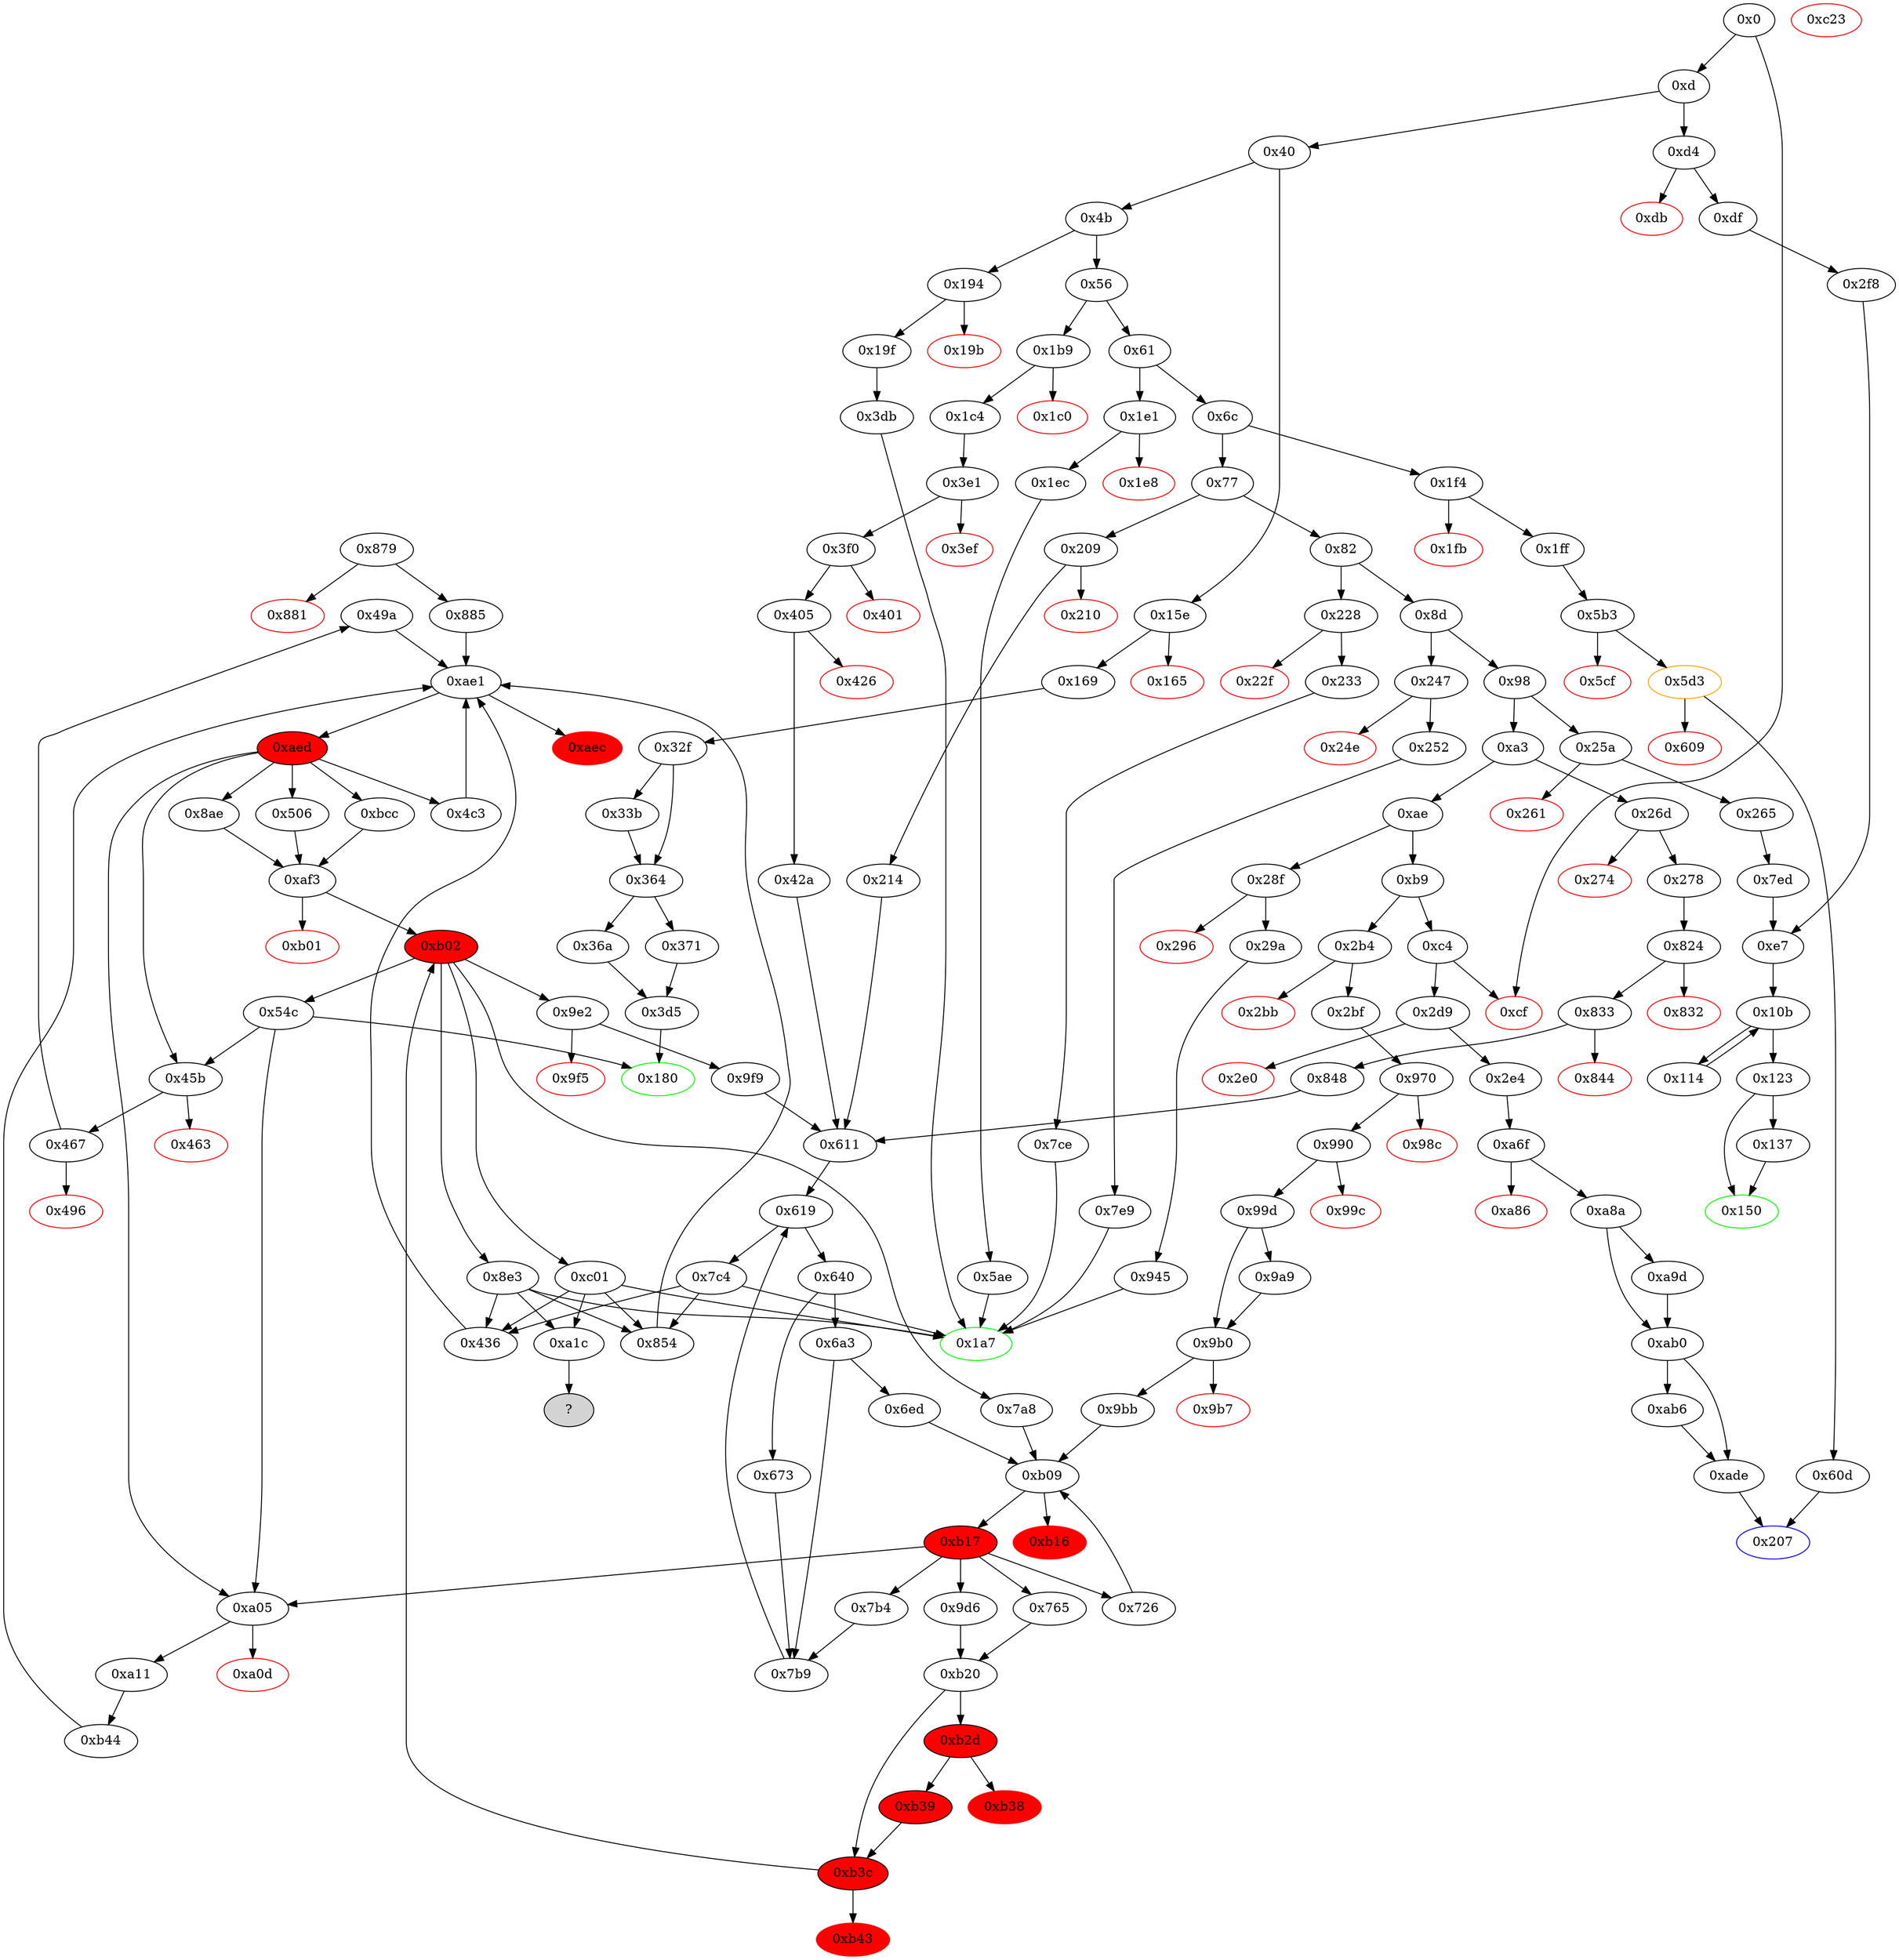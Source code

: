 strict digraph "" {
"0x49a" [fillcolor=white, id="0x49a", style=filled, tooltip="Block 0x49a\n[0x49a:0x4c2]\n---\nPredecessors: [0x467]\nSuccessors: [0xae1]\n---\n0x49a JUMPDEST\n0x49b PUSH1 0x1\n0x49d PUSH1 0xa0\n0x49f PUSH1 0x2\n0x4a1 EXP\n0x4a2 SUB\n0x4a3 DUP6\n0x4a4 AND\n0x4a5 PUSH1 0x0\n0x4a7 SWAP1\n0x4a8 DUP2\n0x4a9 MSTORE\n0x4aa PUSH1 0x2\n0x4ac PUSH1 0x20\n0x4ae MSTORE\n0x4af PUSH1 0x40\n0x4b1 SWAP1\n0x4b2 SHA3\n0x4b3 SLOAD\n0x4b4 PUSH2 0x4c3\n0x4b7 SWAP1\n0x4b8 DUP5\n0x4b9 PUSH4 0xffffffff\n0x4be PUSH2 0xae1\n0x4c1 AND\n0x4c2 JUMP\n---\n0x49a: JUMPDEST \n0x49b: V407 = 0x1\n0x49d: V408 = 0xa0\n0x49f: V409 = 0x2\n0x4a1: V410 = EXP 0x2 0xa0\n0x4a2: V411 = SUB 0x10000000000000000000000000000000000000000 0x1\n0x4a4: V412 = AND S4 0xffffffffffffffffffffffffffffffffffffffff\n0x4a5: V413 = 0x0\n0x4a9: M[0x0] = V412\n0x4aa: V414 = 0x2\n0x4ac: V415 = 0x20\n0x4ae: M[0x20] = 0x2\n0x4af: V416 = 0x40\n0x4b2: V417 = SHA3 0x0 0x40\n0x4b3: V418 = S[V417]\n0x4b4: V419 = 0x4c3\n0x4b9: V420 = 0xffffffff\n0x4be: V421 = 0xae1\n0x4c1: V422 = AND 0xae1 0xffffffff\n0x4c2: JUMP 0xae1\n---\nEntry stack: [S4, S3, S2, S1, S0]\nStack pops: 5\nStack additions: [S4, S3, S2, S1, S0, 0x4c3, V418, S2]\nExit stack: [S4, S3, S2, S1, S0, 0x4c3, V418, S2]\n\nDef sites:\nS4: {}\nS3: {}\nS2: {}\nS1: {}\nS0: {}\n"];
"0x150" [color=green, fillcolor=white, id="0x150", style=filled, tooltip="Block 0x150\n[0x150:0x15d]\n---\nPredecessors: [0x123, 0x137]\nSuccessors: []\n---\n0x150 JUMPDEST\n0x151 POP\n0x152 SWAP3\n0x153 POP\n0x154 POP\n0x155 POP\n0x156 PUSH1 0x40\n0x158 MLOAD\n0x159 DUP1\n0x15a SWAP2\n0x15b SUB\n0x15c SWAP1\n0x15d RETURN\n---\n0x150: JUMPDEST \n0x156: V98 = 0x40\n0x158: V99 = M[0x40]\n0x15b: V100 = SUB S1 V99\n0x15d: RETURN V99 V100\n---\nEntry stack: [V11, 0xe7, S4, V62, V62, S1, V83]\nStack pops: 5\nStack additions: []\nExit stack: [V11, 0xe7]\n\nDef sites:\nV11: {0xd.0x34}\n0xe7: {0x265.0x266, 0xdf.0xe0}\nS4: {0x2f8.0x2fc, 0x7ed.0x7f1}\nV62: {0xe7.0xea}\nV62: {0xe7.0xea}\nS1: {0x123.0x12c, 0x137.0x14d}\nV83: {0x123.0x130}\n"];
"0x77" [fillcolor=white, id="0x77", style=filled, tooltip="Block 0x77\n[0x77:0x81]\n---\nPredecessors: [0x6c]\nSuccessors: [0x82, 0x209]\n---\n0x77 DUP1\n0x78 PUSH4 0x5a46d3b5\n0x7d EQ\n0x7e PUSH2 0x209\n0x81 JUMPI\n---\n0x78: V30 = 0x5a46d3b5\n0x7d: V31 = EQ 0x5a46d3b5 V11\n0x7e: V32 = 0x209\n0x81: JUMPI 0x209 V31\n---\nEntry stack: [V11]\nStack pops: 1\nStack additions: [S0]\nExit stack: [V11]\n\nDef sites:\nV11: {0xd.0x34}\n"];
"0x7e9" [fillcolor=white, id="0x7e9", style=filled, tooltip="Block 0x7e9\n[0x7e9:0x7ec]\n---\nPredecessors: [0x252]\nSuccessors: [0x1a7]\n---\n0x7e9 JUMPDEST\n0x7ea TIMESTAMP\n0x7eb SWAP1\n0x7ec JUMP\n---\n0x7e9: JUMPDEST \n0x7ea: V692 = TIMESTAMP\n0x7ec: JUMP 0x1a7\n---\nEntry stack: [V11, 0x1a7]\nStack pops: 1\nStack additions: [V692]\nExit stack: [V11, V692]\n\nDef sites:\nV11: {0xd.0x34}\n0x1a7: {0x252.0x253}\n"];
"0x9f9" [fillcolor=white, id="0x9f9", style=filled, tooltip="Block 0x9f9\n[0x9f9:0xa04]\n---\nPredecessors: [0x9e2]\nSuccessors: [0x611]\n---\n0x9f9 JUMPDEST\n0x9fa PUSH2 0xa05\n0x9fd PUSH2 0x854\n0xa00 CALLER\n0xa01 PUSH2 0x611\n0xa04 JUMP\n---\n0x9f9: JUMPDEST \n0x9fa: V866 = 0xa05\n0x9fd: V867 = 0x854\n0xa00: V868 = CALLER\n0xa01: V869 = 0x611\n0xa04: JUMP 0x611\n---\nEntry stack: [S5, S4, S3, S2, S1, S0]\nStack pops: 0\nStack additions: [0xa05, 0x854, V868]\nExit stack: [S5, S4, S3, S2, S1, S0, 0xa05, 0x854, V868]\n\nDef sites:\nS5: {}\nS4: {}\nS3: {}\nS2: {}\nS1: {}\nS0: {}\n"];
"0x2bf" [fillcolor=white, id="0x2bf", style=filled, tooltip="Block 0x2bf\n[0x2bf:0x2d8]\n---\nPredecessors: [0x2b4]\nSuccessors: [0x970]\n---\n0x2bf JUMPDEST\n0x2c0 PUSH2 0x180\n0x2c3 PUSH1 0x1\n0x2c5 PUSH1 0xa0\n0x2c7 PUSH1 0x2\n0x2c9 EXP\n0x2ca SUB\n0x2cb PUSH1 0x4\n0x2cd CALLDATALOAD\n0x2ce AND\n0x2cf PUSH1 0x24\n0x2d1 CALLDATALOAD\n0x2d2 PUSH1 0x44\n0x2d4 CALLDATALOAD\n0x2d5 PUSH2 0x970\n0x2d8 JUMP\n---\n0x2bf: JUMPDEST \n0x2c0: V247 = 0x180\n0x2c3: V248 = 0x1\n0x2c5: V249 = 0xa0\n0x2c7: V250 = 0x2\n0x2c9: V251 = EXP 0x2 0xa0\n0x2ca: V252 = SUB 0x10000000000000000000000000000000000000000 0x1\n0x2cb: V253 = 0x4\n0x2cd: V254 = CALLDATALOAD 0x4\n0x2ce: V255 = AND V254 0xffffffffffffffffffffffffffffffffffffffff\n0x2cf: V256 = 0x24\n0x2d1: V257 = CALLDATALOAD 0x24\n0x2d2: V258 = 0x44\n0x2d4: V259 = CALLDATALOAD 0x44\n0x2d5: V260 = 0x970\n0x2d8: JUMP 0x970\n---\nEntry stack: [V11]\nStack pops: 0\nStack additions: [0x180, V255, V257, V259]\nExit stack: [V11, 0x180, V255, V257, V259]\n\nDef sites:\nV11: {0xd.0x34}\n"];
"0x6ed" [fillcolor=white, id="0x6ed", style=filled, tooltip="Block 0x6ed\n[0x6ed:0x725]\n---\nPredecessors: [0x6a3]\nSuccessors: [0xb09]\n---\n0x6ed PUSH1 0x1\n0x6ef PUSH1 0xa0\n0x6f1 PUSH1 0x2\n0x6f3 EXP\n0x6f4 SUB\n0x6f5 DUP7\n0x6f6 AND\n0x6f7 PUSH1 0x0\n0x6f9 SWAP1\n0x6fa DUP2\n0x6fb MSTORE\n0x6fc PUSH1 0x7\n0x6fe PUSH1 0x20\n0x700 SWAP1\n0x701 DUP2\n0x702 MSTORE\n0x703 PUSH1 0x40\n0x705 DUP1\n0x706 DUP4\n0x707 SHA3\n0x708 PUSH1 0xff\n0x70a DUP8\n0x70b AND\n0x70c DUP5\n0x70d MSTORE\n0x70e SWAP1\n0x70f SWAP2\n0x710 MSTORE\n0x711 SWAP1\n0x712 SHA3\n0x713 SLOAD\n0x714 PUSH2 0x726\n0x717 SWAP1\n0x718 PUSH3 0x278d00\n0x71c PUSH4 0xffffffff\n0x721 PUSH2 0xb09\n0x724 AND\n0x725 JUMP\n---\n0x6ed: V610 = 0x1\n0x6ef: V611 = 0xa0\n0x6f1: V612 = 0x2\n0x6f3: V613 = EXP 0x2 0xa0\n0x6f4: V614 = SUB 0x10000000000000000000000000000000000000000 0x1\n0x6f6: V615 = AND S5 0xffffffffffffffffffffffffffffffffffffffff\n0x6f7: V616 = 0x0\n0x6fb: M[0x0] = V615\n0x6fc: V617 = 0x7\n0x6fe: V618 = 0x20\n0x702: M[0x20] = 0x7\n0x703: V619 = 0x40\n0x707: V620 = SHA3 0x0 0x40\n0x708: V621 = 0xff\n0x70b: V622 = AND S2 0xff\n0x70d: M[0x0] = V622\n0x710: M[0x20] = V620\n0x712: V623 = SHA3 0x0 0x40\n0x713: V624 = S[V623]\n0x714: V625 = 0x726\n0x718: V626 = 0x278d00\n0x71c: V627 = 0xffffffff\n0x721: V628 = 0xb09\n0x724: V629 = AND 0xb09 0xffffffff\n0x725: JUMP 0xb09\n---\nEntry stack: [V11, S13, S12, S11, S10, S9, S8, S7, S6, S5, S4, S3, S2, S1, S0]\nStack pops: 6\nStack additions: [S5, S4, S3, S2, S1, S0, 0x726, V624, 0x278d00]\nExit stack: [V11, S13, S12, S11, S10, S9, S8, S7, S6, S5, S4, S3, S2, S1, S0, 0x726, V624, 0x278d00]\n\nDef sites:\nV11: {0xd.0x34}\nS13: {0xd.0x34, 0x1c4.0x1c5}\nS12: {0x278.0x279, 0x1c4.0x1d4}\nS11: {0x278.0x287, 0x1c4.0x1d9}\nS10: {0x278.0x28a, 0xd.0x34, 0x1c4.0x1dc}\nS9: {0x3e1.0x3e2, 0x1c4.0x1c5, 0xd.0x34, 0x824.0x825}\nS8: {0x3e1.0x3e4, 0x1c4.0x1d4, 0x824.0x827, 0x2bf.0x2c0}\nS7: {0x9f9.0x9fa, 0x848.0x849, 0x42a.0x42b, 0xd.0x34, 0x2bf.0x2ce, 0x1c4.0x1d9}\nS6: {0x9f9.0x9fd, 0x848.0x84c, 0x42a.0x42e, 0x2bf.0x2d1, 0x1c4.0x1dc, 0x214.0x215}\nS5: {0x9f9.0xa00, 0x848.0x84f, 0x42a.0x431, 0x2bf.0x2d4, 0x3e1.0x3e2, 0x214.0x223}\nS4: {0x611.0x612, 0x970.0x974, 0x3e1.0x3e4}\nS3: {0x611.0x612, 0x673.0x69d, 0x7b4.0x7b6}\nS2: {0x611.0x615, 0x7b9.0x7be}\nS1: {0x9f9.0xa00, 0x9bb.0x9bc, 0x611.0x612, 0x214.0x223, 0xb17_0x6ed.0xb18, 0xb17_0x726.0xb18, 0xb17_0x7a8.0xb18, 0x42a.0x431}\nS0: {0x611.0x612, 0xb17_0x6ed.0xb18, 0xb17_0x726.0xb18, 0x2bf.0x2d4, 0xb17_0x7a8.0xb18}\n"];
"0x970" [fillcolor=white, id="0x970", style=filled, tooltip="Block 0x970\n[0x970:0x98b]\n---\nPredecessors: [0x2bf]\nSuccessors: [0x98c, 0x990]\n---\n0x970 JUMPDEST\n0x971 PUSH1 0x1\n0x973 SLOAD\n0x974 PUSH1 0x0\n0x976 SWAP1\n0x977 DUP2\n0x978 SWAP1\n0x979 CALLER\n0x97a PUSH1 0x1\n0x97c PUSH1 0xa0\n0x97e PUSH1 0x2\n0x980 EXP\n0x981 SUB\n0x982 SWAP1\n0x983 DUP2\n0x984 AND\n0x985 SWAP2\n0x986 AND\n0x987 EQ\n0x988 PUSH2 0x990\n0x98b JUMPI\n---\n0x970: JUMPDEST \n0x971: V813 = 0x1\n0x973: V814 = S[0x1]\n0x974: V815 = 0x0\n0x979: V816 = CALLER\n0x97a: V817 = 0x1\n0x97c: V818 = 0xa0\n0x97e: V819 = 0x2\n0x980: V820 = EXP 0x2 0xa0\n0x981: V821 = SUB 0x10000000000000000000000000000000000000000 0x1\n0x984: V822 = AND 0xffffffffffffffffffffffffffffffffffffffff V816\n0x986: V823 = AND V814 0xffffffffffffffffffffffffffffffffffffffff\n0x987: V824 = EQ V823 V822\n0x988: V825 = 0x990\n0x98b: JUMPI 0x990 V824\n---\nEntry stack: [V11, 0x180, V255, V257, V259]\nStack pops: 0\nStack additions: [0x0, 0x0]\nExit stack: [V11, 0x180, V255, V257, V259, 0x0, 0x0]\n\nDef sites:\nV11: {0xd.0x34}\n0x180: {0x2bf.0x2c0}\nV255: {0x2bf.0x2ce}\nV257: {0x2bf.0x2d1}\nV259: {0x2bf.0x2d4}\n"];
"0x9bb" [fillcolor=white, id="0x9bb", style=filled, tooltip="Block 0x9bb\n[0x9bb:0x9d5]\n---\nPredecessors: [0x9b0]\nSuccessors: [0xb09]\n---\n0x9bb JUMPDEST\n0x9bc PUSH2 0x9e2\n0x9bf DUP5\n0x9c0 PUSH2 0x9d6\n0x9c3 PUSH2 0x2710\n0x9c6 PUSH1 0x9\n0x9c8 SLOAD\n0x9c9 PUSH2 0xb09\n0x9cc SWAP1\n0x9cd SWAP2\n0x9ce SWAP1\n0x9cf PUSH4 0xffffffff\n0x9d4 AND\n0x9d5 JUMP\n---\n0x9bb: JUMPDEST \n0x9bc: V845 = 0x9e2\n0x9c0: V846 = 0x9d6\n0x9c3: V847 = 0x2710\n0x9c6: V848 = 0x9\n0x9c8: V849 = S[0x9]\n0x9c9: V850 = 0xb09\n0x9cf: V851 = 0xffffffff\n0x9d4: V852 = AND 0xffffffff 0xb09\n0x9d5: JUMP 0xb09\n---\nEntry stack: [V11, 0x180, V255, V257, V259, 0x0, 0x0, 0x40]\nStack pops: 4\nStack additions: [S3, S2, S1, S0, 0x9e2, S3, 0x9d6, V849, 0x2710]\nExit stack: [V11, 0x180, V255, V257, V259, 0x0, 0x0, 0x40, 0x9e2, V259, 0x9d6, V849, 0x2710]\n\nDef sites:\nV11: {0xd.0x34}\n0x180: {0x2bf.0x2c0}\nV255: {0x2bf.0x2ce}\nV257: {0x2bf.0x2d1}\nV259: {0x2bf.0x2d4}\n0x0: {0x970.0x974}\n0x0: {0x970.0x974}\n0x40: {0x990.0x991}\n"];
"0x207" [color=blue, fillcolor=white, id="0x207", style=filled, tooltip="Block 0x207\n[0x207:0x208]\n---\nPredecessors: [0x60d, 0xade]\nSuccessors: []\n---\n0x207 JUMPDEST\n0x208 STOP\n---\n0x207: JUMPDEST \n0x208: STOP \n---\nEntry stack: [V11]\nStack pops: 0\nStack additions: []\nExit stack: [V11]\n\nDef sites:\nV11: {0xd.0x34}\n"];
"0x36a" [fillcolor=white, id="0x36a", style=filled, tooltip="Block 0x36a\n[0x36a:0x370]\n---\nPredecessors: [0x364]\nSuccessors: [0x3d5]\n---\n0x36a POP\n0x36b PUSH1 0x0\n0x36d PUSH2 0x3d5\n0x370 JUMP\n---\n0x36b: V306 = 0x0\n0x36d: V307 = 0x3d5\n0x370: JUMP 0x3d5\n---\nEntry stack: [V11, 0x180, V113, V115, 0x0]\nStack pops: 1\nStack additions: [0x0]\nExit stack: [V11, 0x180, V113, V115, 0x0]\n\nDef sites:\nV11: {0xd.0x34}\n0x180: {0x169.0x16a}\nV113: {0x169.0x178}\nV115: {0x169.0x17b}\n0x0: {0x32f.0x330}\n"];
"0xc4" [fillcolor=white, id="0xc4", style=filled, tooltip="Block 0xc4\n[0xc4:0xce]\n---\nPredecessors: [0xb9]\nSuccessors: [0xcf, 0x2d9]\n---\n0xc4 DUP1\n0xc5 PUSH4 0xf2fde38b\n0xca EQ\n0xcb PUSH2 0x2d9\n0xce JUMPI\n---\n0xc5: V51 = 0xf2fde38b\n0xca: V52 = EQ 0xf2fde38b V11\n0xcb: V53 = 0x2d9\n0xce: JUMPI 0x2d9 V52\n---\nEntry stack: [V11]\nStack pops: 1\nStack additions: [S0]\nExit stack: [V11]\n\nDef sites:\nV11: {0xd.0x34}\n"];
"0x22f" [color=red, fillcolor=white, id="0x22f", style=filled, tooltip="Block 0x22f\n[0x22f:0x232]\n---\nPredecessors: [0x228]\nSuccessors: []\n---\n0x22f PUSH1 0x0\n0x231 DUP1\n0x232 REVERT\n---\n0x22f: V187 = 0x0\n0x232: REVERT 0x0 0x0\n---\nEntry stack: [V11]\nStack pops: 0\nStack additions: []\nExit stack: [V11]\n\nDef sites:\nV11: {0xd.0x34}\n"];
"0x5ae" [fillcolor=white, id="0x5ae", style=filled, tooltip="Block 0x5ae\n[0x5ae:0x5b2]\n---\nPredecessors: [0x1ec]\nSuccessors: [0x1a7]\n---\n0x5ae JUMPDEST\n0x5af PUSH1 0x3\n0x5b1 DUP2\n0x5b2 JUMP\n---\n0x5ae: JUMPDEST \n0x5af: V486 = 0x3\n0x5b2: JUMP 0x1a7\n---\nEntry stack: [V11, 0x1a7]\nStack pops: 1\nStack additions: [S0, 0x3]\nExit stack: [V11, 0x1a7, 0x3]\n\nDef sites:\nV11: {0xd.0x34}\n0x1a7: {0x1ec.0x1ed}\n"];
"0x33b" [fillcolor=white, id="0x33b", style=filled, tooltip="Block 0x33b\n[0x33b:0x363]\n---\nPredecessors: [0x32f]\nSuccessors: [0x364]\n---\n0x33b POP\n0x33c PUSH1 0x1\n0x33e PUSH1 0xa0\n0x340 PUSH1 0x2\n0x342 EXP\n0x343 SUB\n0x344 CALLER\n0x345 DUP2\n0x346 AND\n0x347 PUSH1 0x0\n0x349 SWAP1\n0x34a DUP2\n0x34b MSTORE\n0x34c PUSH1 0x3\n0x34e PUSH1 0x20\n0x350 SWAP1\n0x351 DUP2\n0x352 MSTORE\n0x353 PUSH1 0x40\n0x355 DUP1\n0x356 DUP4\n0x357 SHA3\n0x358 SWAP4\n0x359 DUP8\n0x35a AND\n0x35b DUP4\n0x35c MSTORE\n0x35d SWAP3\n0x35e SWAP1\n0x35f MSTORE\n0x360 SHA3\n0x361 SLOAD\n0x362 ISZERO\n0x363 ISZERO\n---\n0x33c: V287 = 0x1\n0x33e: V288 = 0xa0\n0x340: V289 = 0x2\n0x342: V290 = EXP 0x2 0xa0\n0x343: V291 = SUB 0x10000000000000000000000000000000000000000 0x1\n0x344: V292 = CALLER\n0x346: V293 = AND 0xffffffffffffffffffffffffffffffffffffffff V292\n0x347: V294 = 0x0\n0x34b: M[0x0] = V293\n0x34c: V295 = 0x3\n0x34e: V296 = 0x20\n0x352: M[0x20] = 0x3\n0x353: V297 = 0x40\n0x357: V298 = SHA3 0x0 0x40\n0x35a: V299 = AND V113 0xffffffffffffffffffffffffffffffffffffffff\n0x35c: M[0x0] = V299\n0x35f: M[0x20] = V298\n0x360: V300 = SHA3 0x0 0x40\n0x361: V301 = S[V300]\n0x362: V302 = ISZERO V301\n0x363: V303 = ISZERO V302\n---\nEntry stack: [V11, 0x180, V113, V115, 0x0, V285]\nStack pops: 4\nStack additions: [S3, S2, S1, V303]\nExit stack: [V11, 0x180, V113, V115, 0x0, V303]\n\nDef sites:\nV11: {0xd.0x34}\n0x180: {0x169.0x16a}\nV113: {0x169.0x178}\nV115: {0x169.0x17b}\n0x0: {0x32f.0x330}\nV285: {0x32f.0x335}\n"];
"0x169" [fillcolor=white, id="0x169", style=filled, tooltip="Block 0x169\n[0x169:0x17f]\n---\nPredecessors: [0x15e]\nSuccessors: [0x32f]\n---\n0x169 JUMPDEST\n0x16a PUSH2 0x180\n0x16d PUSH1 0x1\n0x16f PUSH1 0xa0\n0x171 PUSH1 0x2\n0x173 EXP\n0x174 SUB\n0x175 PUSH1 0x4\n0x177 CALLDATALOAD\n0x178 AND\n0x179 PUSH1 0x24\n0x17b CALLDATALOAD\n0x17c PUSH2 0x32f\n0x17f JUMP\n---\n0x169: JUMPDEST \n0x16a: V105 = 0x180\n0x16d: V106 = 0x1\n0x16f: V107 = 0xa0\n0x171: V108 = 0x2\n0x173: V109 = EXP 0x2 0xa0\n0x174: V110 = SUB 0x10000000000000000000000000000000000000000 0x1\n0x175: V111 = 0x4\n0x177: V112 = CALLDATALOAD 0x4\n0x178: V113 = AND V112 0xffffffffffffffffffffffffffffffffffffffff\n0x179: V114 = 0x24\n0x17b: V115 = CALLDATALOAD 0x24\n0x17c: V116 = 0x32f\n0x17f: JUMP 0x32f\n---\nEntry stack: [V11]\nStack pops: 0\nStack additions: [0x180, V113, V115]\nExit stack: [V11, 0x180, V113, V115]\n\nDef sites:\nV11: {0xd.0x34}\n"];
"0x10b" [fillcolor=white, id="0x10b", style=filled, tooltip="Block 0x10b\n[0x10b:0x113]\n---\nPredecessors: [0xe7, 0x114]\nSuccessors: [0x114, 0x123]\n---\n0x10b JUMPDEST\n0x10c DUP4\n0x10d DUP2\n0x10e LT\n0x10f ISZERO\n0x110 PUSH2 0x123\n0x113 JUMPI\n---\n0x10b: JUMPDEST \n0x10e: V72 = LT S0 V68\n0x10f: V73 = ISZERO V72\n0x110: V74 = 0x123\n0x113: JUMPI 0x123 V73\n---\nEntry stack: [V11, 0xe7, S9, V62, V62, V67, V70, V68, V68, V67, V70, S0]\nStack pops: 4\nStack additions: [S3, S2, S1, S0]\nExit stack: [V11, 0xe7, S9, V62, V62, V67, V70, V68, V68, V67, V70, S0]\n\nDef sites:\nV11: {0xd.0x34}\n0xe7: {0x265.0x266, 0xdf.0xe0}\nS9: {0x2f8.0x2fc, 0x7ed.0x7f1}\nV62: {0xe7.0xea}\nV62: {0xe7.0xea}\nV67: {0xe7.0xfc}\nV70: {0xe7.0x104}\nV68: {0xe7.0x100}\nV68: {0xe7.0x100}\nV67: {0xe7.0xfc}\nV70: {0xe7.0x104}\nS0: {0x114.0x11e, 0xe7.0x109}\n"];
"0xaec" [color=red, fillcolor=red, id="0xaec", style=filled, tooltip="Block 0xaec\n[0xaec:0xaec]\n---\nPredecessors: [0xae1]\nSuccessors: []\n---\n0xaec INVALID\n---\n0xaec: INVALID \n---\nEntry stack: [V11, 0x180, V151, V154, V156, S15, S14, S13, S12, S11, S10, S9, S8, S7, S6, 0x0, S4, S3, S2, S1, 0x0]\nStack pops: 0\nStack additions: []\nExit stack: [V11, 0x180, V151, V154, V156, S15, S14, S13, S12, S11, S10, S9, S8, S7, S6, 0x0, S4, S3, S2, S1, 0x0]\n\nDef sites:\nV11: {0xd.0x34}\n0x180: {0x1c4.0x1c5}\nV151: {0x1c4.0x1d4}\nV154: {0x1c4.0x1d9}\nV156: {0x1c4.0x1dc}\nS15: {0x3e1.0x3e2, 0xd.0x34}\nS14: {0x3e1.0x3e4, 0x1c4.0x1c5}\nS13: {0xa11.0xa12, 0x1c4.0x1d4}\nS12: {0x1c4.0x1c5, 0x1c4.0x1d9}\nS11: {0x1c4.0x1d4, 0x1c4.0x1dc}\nS10: {0x3e1.0x3e2, 0xd.0x34}\nS9: {0x3e1.0x3e4, 0x1c4.0x1c5, 0xb44.0xb93}\nS8: {0xa11.0xa12, 0x1c4.0x1d4}\nS7: {0x3e1.0x3e4, 0x1c4.0x1c5, 0x1c4.0x1d9}\nS6: {0xa11.0xa12, 0x1c4.0x1d4, 0x1c4.0x1dc}\n0x0: {0x3e1.0x3e2}\nS4: {0x3e1.0x3e4, 0xb44.0xb93}\nS3: {0x9f9.0x9fa, 0x49a.0x4b4, 0xd.0x34, 0x42a.0x42b, 0x4c3.0x4f7, 0x885.0x89f, 0xb44.0xbbd}\nS2: {0x49a.0x4b3, 0x4c3.0x4f6, 0x885.0x89e, 0x854.0x86d, 0xb44.0xbbc, 0x436.0x44f}\nS1: {0x3e1.0x3e2, 0x1c4.0x1dc, 0x1c4.0x1d4, 0x611.0x612, 0x673.0x69d, 0x7b4.0x7b6}\n0x0: {0xae1.0xae2}\n"];
"0x2e0" [color=red, fillcolor=white, id="0x2e0", style=filled, tooltip="Block 0x2e0\n[0x2e0:0x2e3]\n---\nPredecessors: [0x2d9]\nSuccessors: []\n---\n0x2e0 PUSH1 0x0\n0x2e2 DUP1\n0x2e3 REVERT\n---\n0x2e0: V264 = 0x0\n0x2e3: REVERT 0x0 0x0\n---\nEntry stack: [V11]\nStack pops: 0\nStack additions: []\nExit stack: [V11]\n\nDef sites:\nV11: {0xd.0x34}\n"];
"0x114" [fillcolor=white, id="0x114", style=filled, tooltip="Block 0x114\n[0x114:0x122]\n---\nPredecessors: [0x10b]\nSuccessors: [0x10b]\n---\n0x114 DUP1\n0x115 DUP3\n0x116 ADD\n0x117 MLOAD\n0x118 DUP4\n0x119 DUP3\n0x11a ADD\n0x11b MSTORE\n0x11c PUSH1 0x20\n0x11e ADD\n0x11f PUSH2 0x10b\n0x122 JUMP\n---\n0x116: V75 = ADD V70 S0\n0x117: V76 = M[V75]\n0x11a: V77 = ADD S0 V67\n0x11b: M[V77] = V76\n0x11c: V78 = 0x20\n0x11e: V79 = ADD 0x20 S0\n0x11f: V80 = 0x10b\n0x122: JUMP 0x10b\n---\nEntry stack: [V11, 0xe7, S9, V62, V62, V67, V70, V68, V68, V67, V70, S0]\nStack pops: 3\nStack additions: [S2, S1, V79]\nExit stack: [V11, 0xe7, S9, V62, V62, V67, V70, V68, V68, V67, V70, V79]\n\nDef sites:\nV11: {0xd.0x34}\n0xe7: {0x265.0x266, 0xdf.0xe0}\nS9: {0x2f8.0x2fc, 0x7ed.0x7f1}\nV62: {0xe7.0xea}\nV62: {0xe7.0xea}\nV67: {0xe7.0xfc}\nV70: {0xe7.0x104}\nV68: {0xe7.0x100}\nV68: {0xe7.0x100}\nV67: {0xe7.0xfc}\nV70: {0xe7.0x104}\nS0: {0x114.0x11e, 0xe7.0x109}\n"];
"0x82" [fillcolor=white, id="0x82", style=filled, tooltip="Block 0x82\n[0x82:0x8c]\n---\nPredecessors: [0x77]\nSuccessors: [0x8d, 0x228]\n---\n0x82 DUP1\n0x83 PUSH4 0x70a08231\n0x88 EQ\n0x89 PUSH2 0x228\n0x8c JUMPI\n---\n0x83: V33 = 0x70a08231\n0x88: V34 = EQ 0x70a08231 V11\n0x89: V35 = 0x228\n0x8c: JUMPI 0x228 V34\n---\nEntry stack: [V11]\nStack pops: 1\nStack additions: [S0]\nExit stack: [V11]\n\nDef sites:\nV11: {0xd.0x34}\n"];
"0xa0d" [color=red, fillcolor=white, id="0xa0d", style=filled, tooltip="Block 0xa0d\n[0xa0d:0xa10]\n---\nPredecessors: [0xa05]\nSuccessors: []\n---\n0xa0d PUSH1 0x0\n0xa0f DUP1\n0xa10 REVERT\n---\n0xa0d: V873 = 0x0\n0xa10: REVERT 0x0 0x0\n---\nEntry stack: [V11, 0x180, V151, V154, V156, S6, S5, S4, S3, S2, 0x0, S0]\nStack pops: 0\nStack additions: []\nExit stack: [V11, 0x180, V151, V154, V156, S6, S5, S4, S3, S2, 0x0, S0]\n\nDef sites:\nV11: {0xd.0x34}\n0x180: {0x1c4.0x1c5}\nV151: {0x1c4.0x1d4}\nV154: {0x1c4.0x1d9}\nV156: {0x1c4.0x1dc}\nS6: {0x3e1.0x3e2, 0xd.0x34}\nS5: {0x3e1.0x3e4, 0x1c4.0x1c5}\nS4: {0xa11.0xa12, 0x1c4.0x1d4}\nS3: {0x1c4.0x1c5, 0x1c4.0x1d9}\nS2: {0x1c4.0x1d4, 0x1c4.0x1dc}\n0x0: {0x3e1.0x3e2}\nS0: {0x3e1.0x3e4, 0xb44.0xb93}\n"];
"0xb01" [color=red, fillcolor=white, id="0xb01", style=filled, tooltip="Block 0xb01\n[0xb01:0xb01]\n---\nPredecessors: [0xaf3]\nSuccessors: []\n---\n0xb01 INVALID\n---\n0xb01: INVALID \n---\nEntry stack: [V11, 0x180, V151, V154, V156, S11, S10, S9, S8, S7, 0x0, S5, {0x54c, 0x8e3, 0xc01}, S3, S2, 0x0, V951]\nStack pops: 0\nStack additions: []\nExit stack: [V11, 0x180, V151, V154, V156, S11, S10, S9, S8, S7, 0x0, S5, {0x54c, 0x8e3, 0xc01}, S3, S2, 0x0, V951]\n\nDef sites:\nV11: {0xd.0x34}\n0x180: {0x1c4.0x1c5}\nV151: {0x1c4.0x1d4}\nV154: {0x1c4.0x1d9}\nV156: {0x1c4.0x1dc}\nS11: {0x3e1.0x3e2, 0xd.0x34}\nS10: {0x3e1.0x3e4, 0x1c4.0x1c5}\nS9: {0xa11.0xa12, 0x1c4.0x1d4}\nS8: {0x1c4.0x1c5, 0x1c4.0x1d9}\nS7: {0x1c4.0x1d4, 0x1c4.0x1dc}\n0x0: {0x3e1.0x3e2}\nS5: {0x3e1.0x3e4, 0xb44.0xb93}\n{0x54c, 0x8e3, 0xc01}: {0x8ae.0x8d4, 0xbcc.0xbf2, 0x506.0x53d}\nS3: {0x8ae.0x8d3, 0xbcc.0xbf1, 0x506.0x53c}\nS2: {0x3e1.0x3e2, 0x1c4.0x1d4, 0x1c4.0x1dc}\n0x0: {0xaf3.0xaf4}\nV951: {0xaf3.0xaf8}\n"];
"0x265" [fillcolor=white, id="0x265", style=filled, tooltip="Block 0x265\n[0x265:0x26c]\n---\nPredecessors: [0x25a]\nSuccessors: [0x7ed]\n---\n0x265 JUMPDEST\n0x266 PUSH2 0xe7\n0x269 PUSH2 0x7ed\n0x26c JUMP\n---\n0x265: JUMPDEST \n0x266: V208 = 0xe7\n0x269: V209 = 0x7ed\n0x26c: JUMP 0x7ed\n---\nEntry stack: [V11]\nStack pops: 0\nStack additions: [0xe7]\nExit stack: [V11, 0xe7]\n\nDef sites:\nV11: {0xd.0x34}\n"];
"0x7ed" [fillcolor=white, id="0x7ed", style=filled, tooltip="Block 0x7ed\n[0x7ed:0x823]\n---\nPredecessors: [0x265]\nSuccessors: [0xe7]\n---\n0x7ed JUMPDEST\n0x7ee PUSH1 0x40\n0x7f0 DUP1\n0x7f1 MLOAD\n0x7f2 SWAP1\n0x7f3 DUP2\n0x7f4 ADD\n0x7f5 PUSH1 0x40\n0x7f7 MSTORE\n0x7f8 PUSH1 0x3\n0x7fa DUP2\n0x7fb MSTORE\n0x7fc PUSH32 0x55544e0000000000000000000000000000000000000000000000000000000000\n0x81d PUSH1 0x20\n0x81f DUP3\n0x820 ADD\n0x821 MSTORE\n0x822 DUP2\n0x823 JUMP\n---\n0x7ed: JUMPDEST \n0x7ee: V693 = 0x40\n0x7f1: V694 = M[0x40]\n0x7f4: V695 = ADD V694 0x40\n0x7f5: V696 = 0x40\n0x7f7: M[0x40] = V695\n0x7f8: V697 = 0x3\n0x7fb: M[V694] = 0x3\n0x7fc: V698 = 0x55544e0000000000000000000000000000000000000000000000000000000000\n0x81d: V699 = 0x20\n0x820: V700 = ADD V694 0x20\n0x821: M[V700] = 0x55544e0000000000000000000000000000000000000000000000000000000000\n0x823: JUMP 0xe7\n---\nEntry stack: [V11, 0xe7]\nStack pops: 1\nStack additions: [S0, V694]\nExit stack: [V11, 0xe7, V694]\n\nDef sites:\nV11: {0xd.0x34}\n0xe7: {0x265.0x266}\n"];
"0x24e" [color=red, fillcolor=white, id="0x24e", style=filled, tooltip="Block 0x24e\n[0x24e:0x251]\n---\nPredecessors: [0x247]\nSuccessors: []\n---\n0x24e PUSH1 0x0\n0x250 DUP1\n0x251 REVERT\n---\n0x24e: V201 = 0x0\n0x251: REVERT 0x0 0x0\n---\nEntry stack: [V11]\nStack pops: 0\nStack additions: []\nExit stack: [V11]\n\nDef sites:\nV11: {0xd.0x34}\n"];
"0x4c3" [fillcolor=white, id="0x4c3", style=filled, tooltip="Block 0x4c3\n[0x4c3:0x505]\n---\nPredecessors: [0xaed]\nSuccessors: [0xae1]\n---\n0x4c3 JUMPDEST\n0x4c4 PUSH1 0x1\n0x4c6 PUSH1 0xa0\n0x4c8 PUSH1 0x2\n0x4ca EXP\n0x4cb SUB\n0x4cc DUP1\n0x4cd DUP8\n0x4ce AND\n0x4cf PUSH1 0x0\n0x4d1 SWAP1\n0x4d2 DUP2\n0x4d3 MSTORE\n0x4d4 PUSH1 0x2\n0x4d6 PUSH1 0x20\n0x4d8 SWAP1\n0x4d9 DUP2\n0x4da MSTORE\n0x4db PUSH1 0x40\n0x4dd DUP1\n0x4de DUP4\n0x4df SHA3\n0x4e0 SWAP5\n0x4e1 SWAP1\n0x4e2 SWAP5\n0x4e3 SSTORE\n0x4e4 PUSH1 0x3\n0x4e6 DUP2\n0x4e7 MSTORE\n0x4e8 DUP4\n0x4e9 DUP3\n0x4ea SHA3\n0x4eb CALLER\n0x4ec SWAP1\n0x4ed SWAP4\n0x4ee AND\n0x4ef DUP3\n0x4f0 MSTORE\n0x4f1 SWAP2\n0x4f2 SWAP1\n0x4f3 SWAP2\n0x4f4 MSTORE\n0x4f5 SHA3\n0x4f6 SLOAD\n0x4f7 PUSH2 0x506\n0x4fa SWAP1\n0x4fb DUP5\n0x4fc PUSH4 0xffffffff\n0x501 PUSH2 0xae1\n0x504 AND\n0x505 JUMP\n---\n0x4c3: JUMPDEST \n0x4c4: V423 = 0x1\n0x4c6: V424 = 0xa0\n0x4c8: V425 = 0x2\n0x4ca: V426 = EXP 0x2 0xa0\n0x4cb: V427 = SUB 0x10000000000000000000000000000000000000000 0x1\n0x4ce: V428 = AND S5 0xffffffffffffffffffffffffffffffffffffffff\n0x4cf: V429 = 0x0\n0x4d3: M[0x0] = V428\n0x4d4: V430 = 0x2\n0x4d6: V431 = 0x20\n0x4da: M[0x20] = 0x2\n0x4db: V432 = 0x40\n0x4df: V433 = SHA3 0x0 0x40\n0x4e3: S[V433] = V949\n0x4e4: V434 = 0x3\n0x4e7: M[0x20] = 0x3\n0x4ea: V435 = SHA3 0x0 0x40\n0x4eb: V436 = CALLER\n0x4ee: V437 = AND 0xffffffffffffffffffffffffffffffffffffffff V436\n0x4f0: M[0x0] = V437\n0x4f4: M[0x20] = V435\n0x4f5: V438 = SHA3 0x0 0x40\n0x4f6: V439 = S[V438]\n0x4f7: V440 = 0x506\n0x4fc: V441 = 0xffffffff\n0x501: V442 = 0xae1\n0x504: V443 = AND 0xae1 0xffffffff\n0x505: JUMP 0xae1\n---\nEntry stack: [V11, 0x180, V151, V154, V156, S7, S6, S5, S4, S3, 0x0, S1, V949]\nStack pops: 6\nStack additions: [S5, S4, S3, S2, S1, 0x506, V439, S3]\nExit stack: [V11, 0x180, V151, V154, V156, S7, S6, S5, S4, S3, 0x0, S1, 0x506, V439, S3]\n\nDef sites:\nV11: {0xd.0x34}\n0x180: {0x1c4.0x1c5}\nV151: {0x1c4.0x1d4}\nV154: {0x1c4.0x1d9}\nV156: {0x1c4.0x1dc}\nS7: {0x3e1.0x3e2, 0xd.0x34}\nS6: {0x3e1.0x3e4, 0x1c4.0x1c5}\nS5: {0xa11.0xa12, 0x1c4.0x1d4}\nS4: {0x1c4.0x1c5, 0x1c4.0x1d9}\nS3: {0x1c4.0x1d4, 0x1c4.0x1dc}\n0x0: {0x3e1.0x3e2}\nS1: {0x3e1.0x3e4, 0xb44.0xb93}\nV949: {0xaed.0xaf0}\n"];
"0x2f8" [fillcolor=white, id="0x2f8", style=filled, tooltip="Block 0x2f8\n[0x2f8:0x32e]\n---\nPredecessors: [0xdf]\nSuccessors: [0xe7]\n---\n0x2f8 JUMPDEST\n0x2f9 PUSH1 0x40\n0x2fb DUP1\n0x2fc MLOAD\n0x2fd SWAP1\n0x2fe DUP2\n0x2ff ADD\n0x300 PUSH1 0x40\n0x302 MSTORE\n0x303 PUSH1 0x6\n0x305 DUP2\n0x306 MSTORE\n0x307 PUSH32 0x556c74726f6e0000000000000000000000000000000000000000000000000000\n0x328 PUSH1 0x20\n0x32a DUP3\n0x32b ADD\n0x32c MSTORE\n0x32d DUP2\n0x32e JUMP\n---\n0x2f8: JUMPDEST \n0x2f9: V275 = 0x40\n0x2fc: V276 = M[0x40]\n0x2ff: V277 = ADD V276 0x40\n0x300: V278 = 0x40\n0x302: M[0x40] = V277\n0x303: V279 = 0x6\n0x306: M[V276] = 0x6\n0x307: V280 = 0x556c74726f6e0000000000000000000000000000000000000000000000000000\n0x328: V281 = 0x20\n0x32b: V282 = ADD V276 0x20\n0x32c: M[V282] = 0x556c74726f6e0000000000000000000000000000000000000000000000000000\n0x32e: JUMP 0xe7\n---\nEntry stack: [V11, 0xe7]\nStack pops: 1\nStack additions: [S0, V276]\nExit stack: [V11, 0xe7, V276]\n\nDef sites:\nV11: {0xd.0x34}\n0xe7: {0xdf.0xe0}\n"];
"0xb9" [fillcolor=white, id="0xb9", style=filled, tooltip="Block 0xb9\n[0xb9:0xc3]\n---\nPredecessors: [0xae]\nSuccessors: [0xc4, 0x2b4]\n---\n0xb9 DUP1\n0xba PUSH4 0xde1d2cea\n0xbf EQ\n0xc0 PUSH2 0x2b4\n0xc3 JUMPI\n---\n0xba: V48 = 0xde1d2cea\n0xbf: V49 = EQ 0xde1d2cea V11\n0xc0: V50 = 0x2b4\n0xc3: JUMPI 0x2b4 V49\n---\nEntry stack: [V11]\nStack pops: 1\nStack additions: [S0]\nExit stack: [V11]\n\nDef sites:\nV11: {0xd.0x34}\n"];
"0x9b7" [color=red, fillcolor=white, id="0x9b7", style=filled, tooltip="Block 0x9b7\n[0x9b7:0x9ba]\n---\nPredecessors: [0x9b0]\nSuccessors: []\n---\n0x9b7 PUSH1 0x0\n0x9b9 DUP1\n0x9ba REVERT\n---\n0x9b7: V844 = 0x0\n0x9ba: REVERT 0x0 0x0\n---\nEntry stack: [V11, 0x180, V255, V257, V259, 0x0, 0x0, 0x40]\nStack pops: 0\nStack additions: []\nExit stack: [V11, 0x180, V255, V257, V259, 0x0, 0x0, 0x40]\n\nDef sites:\nV11: {0xd.0x34}\n0x180: {0x2bf.0x2c0}\nV255: {0x2bf.0x2ce}\nV257: {0x2bf.0x2d1}\nV259: {0x2bf.0x2d4}\n0x0: {0x970.0x974}\n0x0: {0x970.0x974}\n0x40: {0x990.0x991}\n"];
"0x99d" [fillcolor=white, id="0x99d", style=filled, tooltip="Block 0x99d\n[0x99d:0x9a8]\n---\nPredecessors: [0x990]\nSuccessors: [0x9a9, 0x9b0]\n---\n0x99d JUMPDEST\n0x99e PUSH1 0x0\n0x9a0 DUP5\n0x9a1 LT\n0x9a2 ISZERO\n0x9a3 DUP1\n0x9a4 ISZERO\n0x9a5 PUSH2 0x9b0\n0x9a8 JUMPI\n---\n0x99d: JUMPDEST \n0x99e: V833 = 0x0\n0x9a1: V834 = LT V259 0x0\n0x9a2: V835 = ISZERO V834\n0x9a4: V836 = ISZERO V835\n0x9a5: V837 = 0x9b0\n0x9a8: JUMPI 0x9b0 V836\n---\nEntry stack: [V11, 0x180, V255, V257, V259, 0x0, 0x0, 0x40]\nStack pops: 4\nStack additions: [S3, S2, S1, S0, V835]\nExit stack: [V11, 0x180, V255, V257, V259, 0x0, 0x0, 0x40, V835]\n\nDef sites:\nV11: {0xd.0x34}\n0x180: {0x2bf.0x2c0}\nV255: {0x2bf.0x2ce}\nV257: {0x2bf.0x2d1}\nV259: {0x2bf.0x2d4}\n0x0: {0x970.0x974}\n0x0: {0x970.0x974}\n0x40: {0x990.0x991}\n"];
"0x8ae" [fillcolor=white, id="0x8ae", style=filled, tooltip="Block 0x8ae\n[0x8ae:0x8e2]\n---\nPredecessors: [0xaed]\nSuccessors: [0xaf3]\n---\n0x8ae JUMPDEST\n0x8af PUSH1 0x1\n0x8b1 PUSH1 0xa0\n0x8b3 PUSH1 0x2\n0x8b5 EXP\n0x8b6 SUB\n0x8b7 CALLER\n0x8b8 DUP2\n0x8b9 AND\n0x8ba PUSH1 0x0\n0x8bc SWAP1\n0x8bd DUP2\n0x8be MSTORE\n0x8bf PUSH1 0x2\n0x8c1 PUSH1 0x20\n0x8c3 MSTORE\n0x8c4 PUSH1 0x40\n0x8c6 DUP1\n0x8c7 DUP3\n0x8c8 SHA3\n0x8c9 SWAP4\n0x8ca SWAP1\n0x8cb SWAP4\n0x8cc SSTORE\n0x8cd SWAP1\n0x8ce DUP7\n0x8cf AND\n0x8d0 DUP2\n0x8d1 MSTORE\n0x8d2 SHA3\n0x8d3 SLOAD\n0x8d4 PUSH2 0x8e3\n0x8d7 SWAP1\n0x8d8 DUP5\n0x8d9 PUSH4 0xffffffff\n0x8de PUSH2 0xaf3\n0x8e1 AND\n0x8e2 JUMP\n---\n0x8ae: JUMPDEST \n0x8af: V759 = 0x1\n0x8b1: V760 = 0xa0\n0x8b3: V761 = 0x2\n0x8b5: V762 = EXP 0x2 0xa0\n0x8b6: V763 = SUB 0x10000000000000000000000000000000000000000 0x1\n0x8b7: V764 = CALLER\n0x8b9: V765 = AND 0xffffffffffffffffffffffffffffffffffffffff V764\n0x8ba: V766 = 0x0\n0x8be: M[0x0] = V765\n0x8bf: V767 = 0x2\n0x8c1: V768 = 0x20\n0x8c3: M[0x20] = 0x2\n0x8c4: V769 = 0x40\n0x8c8: V770 = SHA3 0x0 0x40\n0x8cc: S[V770] = V949\n0x8cf: V771 = AND S4 0xffffffffffffffffffffffffffffffffffffffff\n0x8d1: M[0x0] = V771\n0x8d2: V772 = SHA3 0x0 0x40\n0x8d3: V773 = S[V772]\n0x8d4: V774 = 0x8e3\n0x8d9: V775 = 0xffffffff\n0x8de: V776 = 0xaf3\n0x8e1: V777 = AND 0xaf3 0xffffffff\n0x8e2: JUMP 0xaf3\n---\nEntry stack: [V11, 0x180, V151, V154, V156, S7, S6, S5, S4, S3, 0x0, S1, V949]\nStack pops: 5\nStack additions: [S4, S3, S2, S1, 0x8e3, V773, S3]\nExit stack: [V11, 0x180, V151, V154, V156, S7, S6, S5, S4, S3, 0x0, S1, 0x8e3, V773, S3]\n\nDef sites:\nV11: {0xd.0x34}\n0x180: {0x1c4.0x1c5}\nV151: {0x1c4.0x1d4}\nV154: {0x1c4.0x1d9}\nV156: {0x1c4.0x1dc}\nS7: {0x3e1.0x3e2, 0xd.0x34}\nS6: {0x3e1.0x3e4, 0x1c4.0x1c5}\nS5: {0xa11.0xa12, 0x1c4.0x1d4}\nS4: {0x1c4.0x1c5, 0x1c4.0x1d9}\nS3: {0x1c4.0x1d4, 0x1c4.0x1dc}\n0x0: {0x3e1.0x3e2}\nS1: {0x3e1.0x3e4, 0xb44.0xb93}\nV949: {0xaed.0xaf0}\n"];
"0x1c4" [fillcolor=white, id="0x1c4", style=filled, tooltip="Block 0x1c4\n[0x1c4:0x1e0]\n---\nPredecessors: [0x1b9]\nSuccessors: [0x3e1]\n---\n0x1c4 JUMPDEST\n0x1c5 PUSH2 0x180\n0x1c8 PUSH1 0x1\n0x1ca PUSH1 0xa0\n0x1cc PUSH1 0x2\n0x1ce EXP\n0x1cf SUB\n0x1d0 PUSH1 0x4\n0x1d2 CALLDATALOAD\n0x1d3 DUP2\n0x1d4 AND\n0x1d5 SWAP1\n0x1d6 PUSH1 0x24\n0x1d8 CALLDATALOAD\n0x1d9 AND\n0x1da PUSH1 0x44\n0x1dc CALLDATALOAD\n0x1dd PUSH2 0x3e1\n0x1e0 JUMP\n---\n0x1c4: JUMPDEST \n0x1c5: V143 = 0x180\n0x1c8: V144 = 0x1\n0x1ca: V145 = 0xa0\n0x1cc: V146 = 0x2\n0x1ce: V147 = EXP 0x2 0xa0\n0x1cf: V148 = SUB 0x10000000000000000000000000000000000000000 0x1\n0x1d0: V149 = 0x4\n0x1d2: V150 = CALLDATALOAD 0x4\n0x1d4: V151 = AND 0xffffffffffffffffffffffffffffffffffffffff V150\n0x1d6: V152 = 0x24\n0x1d8: V153 = CALLDATALOAD 0x24\n0x1d9: V154 = AND V153 0xffffffffffffffffffffffffffffffffffffffff\n0x1da: V155 = 0x44\n0x1dc: V156 = CALLDATALOAD 0x44\n0x1dd: V157 = 0x3e1\n0x1e0: JUMP 0x3e1\n---\nEntry stack: [V11]\nStack pops: 0\nStack additions: [0x180, V151, V154, V156]\nExit stack: [V11, 0x180, V151, V154, V156]\n\nDef sites:\nV11: {0xd.0x34}\n"];
"0x824" [fillcolor=white, id="0x824", style=filled, tooltip="Block 0x824\n[0x824:0x831]\n---\nPredecessors: [0x278]\nSuccessors: [0x832, 0x833]\n---\n0x824 JUMPDEST\n0x825 PUSH1 0x0\n0x827 PUSH1 0x40\n0x829 PUSH1 0x44\n0x82b CALLDATASIZE\n0x82c LT\n0x82d ISZERO\n0x82e PUSH2 0x833\n0x831 JUMPI\n---\n0x824: JUMPDEST \n0x825: V701 = 0x0\n0x827: V702 = 0x40\n0x829: V703 = 0x44\n0x82b: V704 = CALLDATASIZE\n0x82c: V705 = LT V704 0x44\n0x82d: V706 = ISZERO V705\n0x82e: V707 = 0x833\n0x831: JUMPI 0x833 V706\n---\nEntry stack: [V11, 0x180, V222, V224]\nStack pops: 0\nStack additions: [0x0, 0x40]\nExit stack: [V11, 0x180, V222, V224, 0x0, 0x40]\n\nDef sites:\nV11: {0xd.0x34}\n0x180: {0x278.0x279}\nV222: {0x278.0x287}\nV224: {0x278.0x28a}\n"];
"0xb17" [fillcolor=red, id="0xb17", style=filled, tooltip="Block 0xb17\n[0xb17:0xb1f]\n---\nPredecessors: [0xb09]\nSuccessors: [0x726, 0x765, 0x7b4, 0x9d6, 0xa05]\n---\n0xb17 JUMPDEST\n0xb18 DIV\n0xb19 SWAP5\n0xb1a SWAP4\n0xb1b POP\n0xb1c POP\n0xb1d POP\n0xb1e POP\n0xb1f JUMP\n---\n0xb17: JUMPDEST \n0xb18: V959 = DIV S0 S1\n0xb1f: JUMP S6\n---\nEntry stack: [V11, 0x180, V151, V154, S17, S16, S15, S14, S13, S12, S11, S10, S9, S8, S7, S6, S5, S4, 0x0, 0x0, S1, S0]\nStack pops: 7\nStack additions: [V959]\nExit stack: [V11, 0x180, V151, V154, S17, S16, S15, S14, S13, S12, S11, S10, S9, S8, S7, V959]\n\nDef sites:\nV11: {0xd.0x34}\n0x180: {0x1c4.0x1c5}\nV151: {0x1c4.0x1d4}\nV154: {0x1c4.0x1d9}\nS17: {0xd.0x34, 0x1c4.0x1dc}\nS16: {0x3e1.0x3e2, 0xd.0x34, 0x1c4.0x1c5}\nS15: {0x3e1.0x3e4, 0x1c4.0x1d4, 0x1c4.0x1c5, 0x2bf.0x2c0}\nS14: {0x9f9.0x9fa, 0x42a.0x42b, 0xd.0x34, 0x2bf.0x2ce, 0x1c4.0x1d9, 0x1c4.0x1d4}\nS13: {0x9f9.0x9fd, 0x42a.0x42e, 0x2bf.0x2d1, 0x214.0x215, 0x1c4.0x1dc, 0x1c4.0x1d9}\nS12: {0x9f9.0xa00, 0x42a.0x431, 0x2bf.0x2d4, 0x3e1.0x3e2, 0x1c4.0x1dc, 0x214.0x223}\nS11: {0x3e1.0x3e2, 0x970.0x974, 0x3e1.0x3e4, 0xd.0x34, 0x611.0x612}\nS10: {0x9f9.0x9fa, 0x611.0x612, 0x970.0x974, 0x673.0x69d, 0x7b4.0x7b6, 0x42a.0x42b, 0xd.0x34, 0x3e1.0x3e4, 0x1c4.0x1c5}\nS9: {0x7b9.0x7be, 0x9f9.0x9fd, 0x611.0x615, 0x990.0x991, 0xa11.0xa12, 0x214.0x215, 0x42a.0x42e, 0x1c4.0x1d4}\nS8: {0x9f9.0xa00, 0x9bb.0x9bc, 0x611.0x612, 0x1c4.0x1c5, 0x214.0x223, 0xb17_0x6ed.0xb18, 0xb17_0x726.0xb18, 0xb17_0x9bb.0xb18, 0xb17_0x7a8.0xb18, 0x42a.0x431, 0x1c4.0x1d9}\nS7: {0x1c4.0x1dc, 0x2bf.0x2d4, 0x611.0x612, 0xb17_0x7a8.0xb18, 0x1c4.0x1d4, 0xb17_0x6ed.0xb18, 0xb17_0x726.0xb18}\nS6: {0x9f9.0x9fa, 0x9bb.0x9c0, 0x611.0x612, 0x673.0x69d, 0x7b4.0x7b6, 0x6ed.0x714, 0x3e1.0x3e2, 0x765.0x790, 0x726.0x751}\nS5: {0xb20.0xb25, 0xaf3.0xaf8, 0x6ed.0x713, 0x9bb.0x9c8, 0x726.0x756}\nS4: {0x9f9.0xa00, 0x7b9.0x7be, 0x9f9.0x9fd, 0x9bb.0x9c3, 0x611.0x612, 0x611.0x615, 0xa11.0xa12, 0xb17_0x726.0xb18, 0xb17_0x7a8.0xb18, 0xb17_0x6ed.0xb18, 0x6ed.0x718, 0x3e1.0x3e4, 0xb44.0xb93, 0x726.0x757}\n0x0: {0xb09.0xb0a}\n0x0: {0xb09.0xb0a}\nS1: {0x9f9.0xa00, 0x7b9.0x7be, 0x9f9.0x9fd, 0x9bb.0x9c3, 0x611.0x612, 0x611.0x615, 0xa11.0xa12, 0xb17_0x726.0xb18, 0xb17_0x7a8.0xb18, 0xb17_0x6ed.0xb18, 0x6ed.0x718, 0x3e1.0x3e4, 0xb44.0xb93, 0x726.0x757}\nS0: {0xb20.0xb25, 0xaf3.0xaf8, 0x6ed.0x713, 0x9bb.0x9c8, 0x726.0x756}\n"];
"0x844" [color=red, fillcolor=white, id="0x844", style=filled, tooltip="Block 0x844\n[0x844:0x847]\n---\nPredecessors: [0x833]\nSuccessors: []\n---\n0x844 PUSH1 0x0\n0x846 DUP1\n0x847 REVERT\n---\n0x844: V717 = 0x0\n0x847: REVERT 0x0 0x0\n---\nEntry stack: [V11, 0x180, V222, V224, 0x0, 0x40]\nStack pops: 0\nStack additions: []\nExit stack: [V11, 0x180, V222, V224, 0x0, 0x40]\n\nDef sites:\nV11: {0xd.0x34}\n0x180: {0x278.0x279}\nV222: {0x278.0x287}\nV224: {0x278.0x28a}\n0x0: {0x824.0x825}\n0x40: {0x824.0x827}\n"];
"0xb44" [fillcolor=white, id="0xb44", style=filled, tooltip="Block 0xb44\n[0xb44:0xbcb]\n---\nPredecessors: [0xa11]\nSuccessors: [0xae1]\n---\n0xb44 JUMPDEST\n0xb45 PUSH1 0x1\n0xb47 PUSH1 0xa0\n0xb49 PUSH1 0x2\n0xb4b EXP\n0xb4c SUB\n0xb4d DUP1\n0xb4e DUP5\n0xb4f AND\n0xb50 PUSH1 0x0\n0xb52 DUP2\n0xb53 DUP2\n0xb54 MSTORE\n0xb55 PUSH1 0x4\n0xb57 PUSH1 0x20\n0xb59 SWAP1\n0xb5a DUP2\n0xb5b MSTORE\n0xb5c PUSH1 0x40\n0xb5e DUP1\n0xb5f DUP4\n0xb60 SHA3\n0xb61 DUP1\n0xb62 SLOAD\n0xb63 PUSH1 0x1\n0xb65 ADD\n0xb66 DUP1\n0xb67 DUP3\n0xb68 SSTORE\n0xb69 PUSH1 0x6\n0xb6b DUP5\n0xb6c MSTORE\n0xb6d DUP3\n0xb6e DUP6\n0xb6f SHA3\n0xb70 SWAP1\n0xb71 DUP6\n0xb72 MSTORE\n0xb73 DUP4\n0xb74 MSTORE\n0xb75 DUP2\n0xb76 DUP5\n0xb77 SHA3\n0xb78 TIMESTAMP\n0xb79 SWAP1\n0xb7a SSTORE\n0xb7b DUP5\n0xb7c DUP5\n0xb7d MSTORE\n0xb7e PUSH1 0x7\n0xb80 DUP4\n0xb81 MSTORE\n0xb82 DUP2\n0xb83 DUP5\n0xb84 SHA3\n0xb85 DUP2\n0xb86 SLOAD\n0xb87 DUP6\n0xb88 MSTORE\n0xb89 DUP4\n0xb8a MSTORE\n0xb8b DUP2\n0xb8c DUP5\n0xb8d SHA3\n0xb8e PUSH3 0x278d00\n0xb92 DUP10\n0xb93 MUL\n0xb94 SWAP1\n0xb95 DUP2\n0xb96 SWAP1\n0xb97 SSTORE\n0xb98 SWAP5\n0xb99 DUP5\n0xb9a MSTORE\n0xb9b PUSH1 0x5\n0xb9d DUP4\n0xb9e MSTORE\n0xb9f DUP2\n0xba0 DUP5\n0xba1 SHA3\n0xba2 SWAP1\n0xba3 SLOAD\n0xba4 DUP5\n0xba5 MSTORE\n0xba6 DUP3\n0xba7 MSTORE\n0xba8 DUP1\n0xba9 DUP4\n0xbaa SHA3\n0xbab DUP7\n0xbac SWAP1\n0xbad SSTORE\n0xbae CALLER\n0xbaf SWAP1\n0xbb0 SWAP5\n0xbb1 AND\n0xbb2 DUP3\n0xbb3 MSTORE\n0xbb4 PUSH1 0x2\n0xbb6 SWAP1\n0xbb7 MSTORE\n0xbb8 SWAP2\n0xbb9 SWAP1\n0xbba SWAP2\n0xbbb SHA3\n0xbbc SLOAD\n0xbbd PUSH2 0xbcc\n0xbc0 SWAP1\n0xbc1 DUP4\n0xbc2 PUSH4 0xffffffff\n0xbc7 PUSH2 0xae1\n0xbca AND\n0xbcb JUMP\n---\n0xb44: JUMPDEST \n0xb45: V972 = 0x1\n0xb47: V973 = 0xa0\n0xb49: V974 = 0x2\n0xb4b: V975 = EXP 0x2 0xa0\n0xb4c: V976 = SUB 0x10000000000000000000000000000000000000000 0x1\n0xb4f: V977 = AND S2 0xffffffffffffffffffffffffffffffffffffffff\n0xb50: V978 = 0x0\n0xb54: M[0x0] = V977\n0xb55: V979 = 0x4\n0xb57: V980 = 0x20\n0xb5b: M[0x20] = 0x4\n0xb5c: V981 = 0x40\n0xb60: V982 = SHA3 0x0 0x40\n0xb62: V983 = S[V982]\n0xb63: V984 = 0x1\n0xb65: V985 = ADD 0x1 V983\n0xb68: S[V982] = V985\n0xb69: V986 = 0x6\n0xb6c: M[0x20] = 0x6\n0xb6f: V987 = SHA3 0x0 0x40\n0xb72: M[0x0] = V985\n0xb74: M[0x20] = V987\n0xb77: V988 = SHA3 0x0 0x40\n0xb78: V989 = TIMESTAMP\n0xb7a: S[V988] = V989\n0xb7d: M[0x0] = V977\n0xb7e: V990 = 0x7\n0xb81: M[0x20] = 0x7\n0xb84: V991 = SHA3 0x0 0x40\n0xb86: V992 = S[V982]\n0xb88: M[0x0] = V992\n0xb8a: M[0x20] = V991\n0xb8d: V993 = SHA3 0x0 0x40\n0xb8e: V994 = 0x278d00\n0xb93: V995 = MUL S1 0x278d00\n0xb97: S[V993] = V995\n0xb9a: M[0x0] = V977\n0xb9b: V996 = 0x5\n0xb9e: M[0x20] = 0x5\n0xba1: V997 = SHA3 0x0 0x40\n0xba3: V998 = S[V982]\n0xba5: M[0x0] = V998\n0xba7: M[0x20] = V997\n0xbaa: V999 = SHA3 0x0 0x40\n0xbad: S[V999] = 0x0\n0xbae: V1000 = CALLER\n0xbb1: V1001 = AND 0xffffffffffffffffffffffffffffffffffffffff V1000\n0xbb3: M[0x0] = V1001\n0xbb4: V1002 = 0x2\n0xbb7: M[0x20] = 0x2\n0xbbb: V1003 = SHA3 0x0 0x40\n0xbbc: V1004 = S[V1003]\n0xbbd: V1005 = 0xbcc\n0xbc2: V1006 = 0xffffffff\n0xbc7: V1007 = 0xae1\n0xbca: V1008 = AND 0xae1 0xffffffff\n0xbcb: JUMP 0xae1\n---\nEntry stack: [V11, 0x180, V151, V154, V156, S10, S9, S8, S7, S6, 0x0, S4, 0xa1c, S2, S1, 0x0]\nStack pops: 3\nStack additions: [S2, S1, S0, V995, 0xbcc, V1004, S0]\nExit stack: [V11, 0x180, V151, V154, V156, S10, S9, S8, S7, S6, 0x0, S4, 0xa1c, S2, S1, 0x0, V995, 0xbcc, V1004, 0x0]\n\nDef sites:\nV11: {0xd.0x34}\n0x180: {0x1c4.0x1c5}\nV151: {0x1c4.0x1d4}\nV154: {0x1c4.0x1d9}\nV156: {0x1c4.0x1dc}\nS10: {0x3e1.0x3e2, 0xd.0x34}\nS9: {0x3e1.0x3e4, 0x1c4.0x1c5}\nS8: {0xa11.0xa12, 0x1c4.0x1d4}\nS7: {0x1c4.0x1c5, 0x1c4.0x1d9}\nS6: {0x1c4.0x1d4, 0x1c4.0x1dc}\n0x0: {0x3e1.0x3e2}\nS4: {0x3e1.0x3e4, 0xb44.0xb93}\n0xa1c: {0xa11.0xa12}\nS2: {0x3e1.0x3e4, 0x1c4.0x1c5}\nS1: {0xa11.0xa12, 0x1c4.0x1d4}\n0x0: {0x3e1.0x3e2}\n"];
"0x137" [fillcolor=white, id="0x137", style=filled, tooltip="Block 0x137\n[0x137:0x14f]\n---\nPredecessors: [0x123]\nSuccessors: [0x150]\n---\n0x137 DUP1\n0x138 DUP3\n0x139 SUB\n0x13a DUP1\n0x13b MLOAD\n0x13c PUSH1 0x1\n0x13e DUP4\n0x13f PUSH1 0x20\n0x141 SUB\n0x142 PUSH2 0x100\n0x145 EXP\n0x146 SUB\n0x147 NOT\n0x148 AND\n0x149 DUP2\n0x14a MSTORE\n0x14b PUSH1 0x20\n0x14d ADD\n0x14e SWAP2\n0x14f POP\n---\n0x139: V86 = SUB V81 V83\n0x13b: V87 = M[V86]\n0x13c: V88 = 0x1\n0x13f: V89 = 0x20\n0x141: V90 = SUB 0x20 V83\n0x142: V91 = 0x100\n0x145: V92 = EXP 0x100 V90\n0x146: V93 = SUB V92 0x1\n0x147: V94 = NOT V93\n0x148: V95 = AND V94 V87\n0x14a: M[V86] = V95\n0x14b: V96 = 0x20\n0x14d: V97 = ADD 0x20 V86\n---\nEntry stack: [V11, 0xe7, S4, V62, V62, V81, V83]\nStack pops: 2\nStack additions: [V97, S0]\nExit stack: [V11, 0xe7, S4, V62, V62, V97, V83]\n\nDef sites:\nV11: {0xd.0x34}\n0xe7: {0x265.0x266, 0xdf.0xe0}\nS4: {0x2f8.0x2fc, 0x7ed.0x7f1}\nV62: {0xe7.0xea}\nV62: {0xe7.0xea}\nV81: {0x123.0x12c}\nV83: {0x123.0x130}\n"];
"0x1b9" [fillcolor=white, id="0x1b9", style=filled, tooltip="Block 0x1b9\n[0x1b9:0x1bf]\n---\nPredecessors: [0x56]\nSuccessors: [0x1c0, 0x1c4]\n---\n0x1b9 JUMPDEST\n0x1ba CALLVALUE\n0x1bb ISZERO\n0x1bc PUSH2 0x1c4\n0x1bf JUMPI\n---\n0x1b9: JUMPDEST \n0x1ba: V139 = CALLVALUE\n0x1bb: V140 = ISZERO V139\n0x1bc: V141 = 0x1c4\n0x1bf: JUMPI 0x1c4 V140\n---\nEntry stack: [V11]\nStack pops: 0\nStack additions: []\nExit stack: [V11]\n\nDef sites:\nV11: {0xd.0x34}\n"];
"0x9a9" [fillcolor=white, id="0x9a9", style=filled, tooltip="Block 0x9a9\n[0x9a9:0x9af]\n---\nPredecessors: [0x99d]\nSuccessors: [0x9b0]\n---\n0x9a9 POP\n0x9aa PUSH2 0x2710\n0x9ad DUP5\n0x9ae GT\n0x9af ISZERO\n---\n0x9aa: V838 = 0x2710\n0x9ae: V839 = GT V259 0x2710\n0x9af: V840 = ISZERO V839\n---\nEntry stack: [V11, 0x180, V255, V257, V259, 0x0, 0x0, 0x40, V835]\nStack pops: 5\nStack additions: [S4, S3, S2, S1, V840]\nExit stack: [V11, 0x180, V255, V257, V259, 0x0, 0x0, 0x40, V840]\n\nDef sites:\nV11: {0xd.0x34}\n0x180: {0x2bf.0x2c0}\nV255: {0x2bf.0x2ce}\nV257: {0x2bf.0x2d1}\nV259: {0x2bf.0x2d4}\n0x0: {0x970.0x974}\n0x0: {0x970.0x974}\n0x40: {0x990.0x991}\nV835: {0x99d.0x9a2}\n"];
"0x0" [fillcolor=white, id="0x0", style=filled, tooltip="Block 0x0\n[0x0:0xc]\n---\nPredecessors: []\nSuccessors: [0xd, 0xcf]\n---\n0x0 PUSH1 0x60\n0x2 PUSH1 0x40\n0x4 MSTORE\n0x5 PUSH1 0x4\n0x7 CALLDATASIZE\n0x8 LT\n0x9 PUSH2 0xcf\n0xc JUMPI\n---\n0x0: V0 = 0x60\n0x2: V1 = 0x40\n0x4: M[0x40] = 0x60\n0x5: V2 = 0x4\n0x7: V3 = CALLDATASIZE\n0x8: V4 = LT V3 0x4\n0x9: V5 = 0xcf\n0xc: JUMPI 0xcf V4\n---\nEntry stack: []\nStack pops: 0\nStack additions: []\nExit stack: []\n\nDef sites:\n"];
"0x7b4" [fillcolor=white, id="0x7b4", style=filled, tooltip="Block 0x7b4\n[0x7b4:0x7b8]\n---\nPredecessors: [0xb17]\nSuccessors: [0x7b9]\n---\n0x7b4 JUMPDEST\n0x7b5 DUP5\n0x7b6 ADD\n0x7b7 SWAP4\n0x7b8 POP\n---\n0x7b4: JUMPDEST \n0x7b6: V676 = ADD S4 V959\n---\nEntry stack: [V11, 0x180, V151, V154, S11, S10, S9, S8, S7, S6, S5, S4, S3, S2, S1, V959]\nStack pops: 5\nStack additions: [V676, S3, S2, S1]\nExit stack: [V11, 0x180, V151, V154, S11, S10, S9, S8, S7, S6, S5, V676, S3, S2, S1]\n\nDef sites:\nV11: {0xd.0x34}\n0x180: {0x1c4.0x1c5}\nV151: {0x1c4.0x1d4}\nV154: {0x1c4.0x1d9}\nS11: {0xd.0x34, 0x1c4.0x1dc}\nS10: {0x3e1.0x3e2, 0xd.0x34, 0x1c4.0x1c5}\nS9: {0x3e1.0x3e4, 0x1c4.0x1d4, 0x2bf.0x2c0}\nS8: {0x9f9.0x9fa, 0x42a.0x42b, 0xd.0x34, 0x1c4.0x1d9, 0x2bf.0x2ce}\nS7: {0x9f9.0x9fd, 0x214.0x215, 0x42a.0x42e, 0x1c4.0x1dc, 0x2bf.0x2d1}\nS6: {0x9f9.0xa00, 0x3e1.0x3e2, 0x42a.0x431, 0x214.0x223, 0x2bf.0x2d4}\nS5: {0x611.0x612, 0x970.0x974, 0x3e1.0x3e4}\nS4: {0x9f9.0x9fa, 0x42a.0x42b, 0xd.0x34, 0x611.0x612, 0x970.0x974, 0x673.0x69d, 0x7b4.0x7b6}\nS3: {0x7b9.0x7be, 0x9f9.0x9fd, 0x42a.0x42e, 0xa11.0xa12, 0x990.0x991, 0x214.0x215, 0x611.0x615}\nS2: {0x9f9.0xa00, 0x9bb.0x9bc, 0x611.0x612, 0x214.0x223, 0xb17_0x6ed.0xb18, 0xb17_0x726.0xb18, 0xb17_0x7a8.0xb18, 0x42a.0x431}\nS1: {0x611.0x612, 0xb17_0x726.0xb18, 0x2bf.0x2d4, 0xb17_0x7a8.0xb18, 0xb17_0x6ed.0xb18}\nV959: {0xb17.0xb18}\n"];
"0x98c" [color=red, fillcolor=white, id="0x98c", style=filled, tooltip="Block 0x98c\n[0x98c:0x98f]\n---\nPredecessors: [0x970]\nSuccessors: []\n---\n0x98c PUSH1 0x0\n0x98e DUP1\n0x98f REVERT\n---\n0x98c: V826 = 0x0\n0x98f: REVERT 0x0 0x0\n---\nEntry stack: [V11, 0x180, V255, V257, V259, 0x0, 0x0]\nStack pops: 0\nStack additions: []\nExit stack: [V11, 0x180, V255, V257, V259, 0x0, 0x0]\n\nDef sites:\nV11: {0xd.0x34}\n0x180: {0x2bf.0x2c0}\nV255: {0x2bf.0x2ce}\nV257: {0x2bf.0x2d1}\nV259: {0x2bf.0x2d4}\n0x0: {0x970.0x974}\n0x0: {0x970.0x974}\n"];
"0xa05" [fillcolor=white, id="0xa05", style=filled, tooltip="Block 0xa05\n[0xa05:0xa0c]\n---\nPredecessors: [0x54c, 0xaed, 0xb17]\nSuccessors: [0xa0d, 0xa11]\n---\n0xa05 JUMPDEST\n0xa06 DUP3\n0xa07 GT\n0xa08 ISZERO\n0xa09 PUSH2 0xa11\n0xa0c JUMPI\n---\n0xa05: JUMPDEST \n0xa07: V870 = GT 0x0 V949\n0xa08: V871 = ISZERO V870\n0xa09: V872 = 0xa11\n0xa0c: JUMPI 0xa11 V871\n---\nEntry stack: [V11, 0x180, V151, V154, V156, S7, S6, S5, S4, S3, 0x0, S1, V949]\nStack pops: 3\nStack additions: [S2, S1]\nExit stack: [V11, 0x180, V151, V154, V156, S7, S6, S5, S4, S3, 0x0, S1]\n\nDef sites:\nV11: {0xd.0x34}\n0x180: {0x1c4.0x1c5}\nV151: {0x1c4.0x1d4}\nV154: {0x1c4.0x1d9}\nV156: {0x1c4.0x1dc}\nS7: {0x3e1.0x3e2, 0xd.0x34}\nS6: {0x3e1.0x3e4, 0x1c4.0x1c5}\nS5: {0xa11.0xa12, 0x1c4.0x1d4}\nS4: {0x1c4.0x1c5, 0x1c4.0x1d9}\nS3: {0x1c4.0x1d4, 0x1c4.0x1dc}\n0x0: {0x3e1.0x3e2}\nS1: {0x3e1.0x3e4, 0xb44.0xb93}\nV949: {0xaed.0xaf0}\n"];
"0x8d" [fillcolor=white, id="0x8d", style=filled, tooltip="Block 0x8d\n[0x8d:0x97]\n---\nPredecessors: [0x82]\nSuccessors: [0x98, 0x247]\n---\n0x8d DUP1\n0x8e PUSH4 0x7995b15b\n0x93 EQ\n0x94 PUSH2 0x247\n0x97 JUMPI\n---\n0x8e: V36 = 0x7995b15b\n0x93: V37 = EQ 0x7995b15b V11\n0x94: V38 = 0x247\n0x97: JUMPI 0x247 V37\n---\nEntry stack: [V11]\nStack pops: 1\nStack additions: [S0]\nExit stack: [V11]\n\nDef sites:\nV11: {0xd.0x34}\n"];
"0x28f" [fillcolor=white, id="0x28f", style=filled, tooltip="Block 0x28f\n[0x28f:0x295]\n---\nPredecessors: [0xae]\nSuccessors: [0x296, 0x29a]\n---\n0x28f JUMPDEST\n0x290 CALLVALUE\n0x291 ISZERO\n0x292 PUSH2 0x29a\n0x295 JUMPI\n---\n0x28f: JUMPDEST \n0x290: V226 = CALLVALUE\n0x291: V227 = ISZERO V226\n0x292: V228 = 0x29a\n0x295: JUMPI 0x29a V227\n---\nEntry stack: [V11]\nStack pops: 0\nStack additions: []\nExit stack: [V11]\n\nDef sites:\nV11: {0xd.0x34}\n"];
"0x26d" [fillcolor=white, id="0x26d", style=filled, tooltip="Block 0x26d\n[0x26d:0x273]\n---\nPredecessors: [0xa3]\nSuccessors: [0x274, 0x278]\n---\n0x26d JUMPDEST\n0x26e CALLVALUE\n0x26f ISZERO\n0x270 PUSH2 0x278\n0x273 JUMPI\n---\n0x26d: JUMPDEST \n0x26e: V210 = CALLVALUE\n0x26f: V211 = ISZERO V210\n0x270: V212 = 0x278\n0x273: JUMPI 0x278 V211\n---\nEntry stack: [V11]\nStack pops: 0\nStack additions: []\nExit stack: [V11]\n\nDef sites:\nV11: {0xd.0x34}\n"];
"0xb39" [fillcolor=red, id="0xb39", style=filled, tooltip="Block 0xb39\n[0xb39:0xb3b]\n---\nPredecessors: [0xb2d]\nSuccessors: [0xb3c]\n---\n0xb39 JUMPDEST\n0xb3a DIV\n0xb3b EQ\n---\n0xb39: JUMPDEST \n0xb3a: V967 = DIV V961 S1\n0xb3b: V968 = EQ V967 S2\n---\nEntry stack: [V11, 0x180, V151, V154, S20, S19, S18, S17, S16, S15, S14, S13, S12, S11, S10, S9, S8, S7, S6, S5, 0x0, V961, S2, S1, V961]\nStack pops: 3\nStack additions: [V968]\nExit stack: [V11, 0x180, V151, V154, S20, S19, S18, S17, S16, S15, S14, S13, S12, S11, S10, S9, S8, S7, S6, S5, 0x0, V961, V968]\n\nDef sites:\nV11: {0xd.0x34}\n0x180: {0x1c4.0x1c5}\nV151: {0x1c4.0x1d4}\nV154: {0x1c4.0x1d9}\nS20: {0xd.0x34, 0x1c4.0x1dc}\nS19: {0x3e1.0x3e2, 0xd.0x34, 0x1c4.0x1c5}\nS18: {0x3e1.0x3e4, 0x1c4.0x1d4, 0x2bf.0x2c0}\nS17: {0x9f9.0x9fa, 0x42a.0x42b, 0xd.0x34, 0x1c4.0x1d9, 0x2bf.0x2ce}\nS16: {0x9f9.0x9fd, 0x42a.0x42e, 0xd.0x34, 0x2bf.0x2d1, 0x1c4.0x1dc, 0x214.0x215}\nS15: {0x9f9.0xa00, 0x42a.0x431, 0xd.0x34, 0x2bf.0x2d4, 0x3e1.0x3e2, 0x1c4.0x1c5, 0x214.0x223}\nS14: {0x3e1.0x3e4, 0x970.0x974, 0x1c4.0x1d4, 0x2bf.0x2c0, 0x611.0x612}\nS13: {0x9f9.0x9fa, 0x2bf.0x2ce, 0x611.0x612, 0x970.0x974, 0x673.0x69d, 0x7b4.0x7b6, 0x42a.0x42b, 0xd.0x34, 0x1c4.0x1d9}\nS12: {0x7b9.0x7be, 0x9f9.0x9fd, 0x2bf.0x2d1, 0xa11.0xa12, 0x990.0x991, 0x611.0x615, 0x214.0x215, 0x42a.0x42e, 0x1c4.0x1dc}\nS11: {0x9f9.0xa00, 0x9bb.0x9bc, 0x2bf.0x2d4, 0x611.0x612, 0x214.0x223, 0xb17_0x6ed.0xb18, 0xb17_0x726.0xb18, 0xb17_0x7a8.0xb18, 0x42a.0x431, 0x3e1.0x3e2}\nS10: {0x611.0x612, 0x970.0x974, 0x3e1.0x3e4, 0xb17.0xb18}\nS9: {0x9f9.0x9fa, 0x611.0x612, 0x970.0x974, 0x673.0x69d, 0x7b4.0x7b6, 0x42a.0x42b, 0xd.0x34, 0x765.0x790}\nS8: {0x9f9.0xa00, 0x7b9.0x7be, 0x9bb.0x9bc, 0x9f9.0x9fd, 0x611.0x612, 0xa11.0xa12, 0x990.0x991, 0x611.0x615, 0x214.0x223, 0xb17_0x6ed.0xb18, 0xb17_0x726.0xb18, 0xb17_0x7a8.0xb18, 0x214.0x215, 0x42a.0x431, 0x42a.0x42e}\nS7: {0x9f9.0xa00, 0x9bb.0x9bc, 0x611.0x612, 0x214.0x223, 0xb17_0x6ed.0xb18, 0xb17_0x726.0xb18, 0xb17_0x7a8.0xb18, 0x42a.0x431, 0x765.0x796}\nS6: {0xb17.0xb18, 0x765.0x79c}\nS5: {0x2bf.0x2d4, 0x611.0x612, 0xb17_0x6ed.0xb18, 0x765.0x78c, 0xb17_0x726.0xb18, 0xb17_0x7a8.0xb18}\n0x0: {0xb20.0xb21}\nV961: {0xb20.0xb25}\nS2: {0x2bf.0x2d4, 0x611.0x612, 0xb17_0x6ed.0xb18, 0x765.0x78c, 0xb17_0x726.0xb18, 0xb17_0x7a8.0xb18}\nS1: {0xb17.0xb18, 0x765.0x79c}\nV961: {0xb20.0xb25}\n"];
"0xab0" [fillcolor=white, id="0xab0", style=filled, tooltip="Block 0xab0\n[0xab0:0xab5]\n---\nPredecessors: [0xa8a, 0xa9d]\nSuccessors: [0xab6, 0xade]\n---\n0xab0 JUMPDEST\n0xab1 ISZERO\n0xab2 PUSH2 0xade\n0xab5 JUMPI\n---\n0xab0: JUMPDEST \n0xab1: V931 = ISZERO S0\n0xab2: V932 = 0xade\n0xab5: JUMPI 0xade V931\n---\nEntry stack: [V11, 0x207, V273, S0]\nStack pops: 1\nStack additions: []\nExit stack: [V11, 0x207, V273]\n\nDef sites:\nV11: {0xd.0x34}\n0x207: {0x2e4.0x2e5}\nV273: {0x2e4.0x2f3}\nS0: {0xa8a.0xa97, 0xa9d.0xaaf}\n"];
"0xb16" [color=red, fillcolor=red, id="0xb16", style=filled, tooltip="Block 0xb16\n[0xb16:0xb16]\n---\nPredecessors: [0xb09]\nSuccessors: []\n---\n0xb16 INVALID\n---\n0xb16: INVALID \n---\nEntry stack: [V11, 0x180, V151, V154, S17, S16, S15, S14, S13, S12, S11, S10, S9, S8, S7, S6, S5, S4, 0x0, 0x0, S1, S0]\nStack pops: 0\nStack additions: []\nExit stack: [V11, 0x180, V151, V154, S17, S16, S15, S14, S13, S12, S11, S10, S9, S8, S7, S6, S5, S4, 0x0, 0x0, S1, S0]\n\nDef sites:\nV11: {0xd.0x34}\n0x180: {0x1c4.0x1c5}\nV151: {0x1c4.0x1d4}\nV154: {0x1c4.0x1d9}\nS17: {0xd.0x34, 0x1c4.0x1dc}\nS16: {0x3e1.0x3e2, 0xd.0x34, 0x1c4.0x1c5}\nS15: {0x3e1.0x3e4, 0x1c4.0x1d4, 0x1c4.0x1c5, 0x2bf.0x2c0}\nS14: {0x9f9.0x9fa, 0x42a.0x42b, 0xd.0x34, 0x2bf.0x2ce, 0x1c4.0x1d9, 0x1c4.0x1d4}\nS13: {0x9f9.0x9fd, 0x42a.0x42e, 0x2bf.0x2d1, 0x214.0x215, 0x1c4.0x1dc, 0x1c4.0x1d9}\nS12: {0x9f9.0xa00, 0x42a.0x431, 0x2bf.0x2d4, 0x3e1.0x3e2, 0x1c4.0x1dc, 0x214.0x223}\nS11: {0x3e1.0x3e2, 0x970.0x974, 0x3e1.0x3e4, 0xd.0x34, 0x611.0x612}\nS10: {0x9f9.0x9fa, 0x611.0x612, 0x970.0x974, 0x673.0x69d, 0x7b4.0x7b6, 0x42a.0x42b, 0xd.0x34, 0x3e1.0x3e4, 0x1c4.0x1c5}\nS9: {0x7b9.0x7be, 0x9f9.0x9fd, 0x611.0x615, 0x990.0x991, 0xa11.0xa12, 0x214.0x215, 0x42a.0x42e, 0x1c4.0x1d4}\nS8: {0x9f9.0xa00, 0x9bb.0x9bc, 0x611.0x612, 0x1c4.0x1c5, 0x214.0x223, 0xb17_0x6ed.0xb18, 0xb17_0x726.0xb18, 0xb17_0x9bb.0xb18, 0xb17_0x7a8.0xb18, 0x42a.0x431, 0x1c4.0x1d9}\nS7: {0x1c4.0x1dc, 0x2bf.0x2d4, 0x611.0x612, 0xb17_0x7a8.0xb18, 0x1c4.0x1d4, 0xb17_0x6ed.0xb18, 0xb17_0x726.0xb18}\nS6: {0x9f9.0x9fa, 0x9bb.0x9c0, 0x611.0x612, 0x673.0x69d, 0x7b4.0x7b6, 0x6ed.0x714, 0x3e1.0x3e2, 0x765.0x790, 0x726.0x751}\nS5: {0xb20.0xb25, 0xaf3.0xaf8, 0x6ed.0x713, 0x9bb.0x9c8, 0x726.0x756}\nS4: {0x9f9.0xa00, 0x7b9.0x7be, 0x9f9.0x9fd, 0x9bb.0x9c3, 0x611.0x612, 0x611.0x615, 0xa11.0xa12, 0xb17_0x726.0xb18, 0xb17_0x7a8.0xb18, 0xb17_0x6ed.0xb18, 0x6ed.0x718, 0x3e1.0x3e4, 0xb44.0xb93, 0x726.0x757}\n0x0: {0xb09.0xb0a}\n0x0: {0xb09.0xb0a}\nS1: {0x9f9.0xa00, 0x7b9.0x7be, 0x9f9.0x9fd, 0x9bb.0x9c3, 0x611.0x612, 0x611.0x615, 0xa11.0xa12, 0xb17_0x726.0xb18, 0xb17_0x7a8.0xb18, 0xb17_0x6ed.0xb18, 0x6ed.0x718, 0x3e1.0x3e4, 0xb44.0xb93, 0x726.0x757}\nS0: {0xb20.0xb25, 0xaf3.0xaf8, 0x6ed.0x713, 0x9bb.0x9c8, 0x726.0x756}\n"];
"0x3db" [fillcolor=white, id="0x3db", style=filled, tooltip="Block 0x3db\n[0x3db:0x3e0]\n---\nPredecessors: [0x19f]\nSuccessors: [0x1a7]\n---\n0x3db JUMPDEST\n0x3dc PUSH1 0x9\n0x3de SLOAD\n0x3df DUP2\n0x3e0 JUMP\n---\n0x3db: JUMPDEST \n0x3dc: V330 = 0x9\n0x3de: V331 = S[0x9]\n0x3e0: JUMP 0x1a7\n---\nEntry stack: [V11, 0x1a7]\nStack pops: 1\nStack additions: [S0, V331]\nExit stack: [V11, 0x1a7, V331]\n\nDef sites:\nV11: {0xd.0x34}\n0x1a7: {0x19f.0x1a0}\n"];
"0x32f" [fillcolor=white, id="0x32f", style=filled, tooltip="Block 0x32f\n[0x32f:0x33a]\n---\nPredecessors: [0x169]\nSuccessors: [0x33b, 0x364]\n---\n0x32f JUMPDEST\n0x330 PUSH1 0x0\n0x332 DUP2\n0x333 ISZERO\n0x334 DUP1\n0x335 ISZERO\n0x336 SWAP1\n0x337 PUSH2 0x364\n0x33a JUMPI\n---\n0x32f: JUMPDEST \n0x330: V283 = 0x0\n0x333: V284 = ISZERO V115\n0x335: V285 = ISZERO V284\n0x337: V286 = 0x364\n0x33a: JUMPI 0x364 V284\n---\nEntry stack: [V11, 0x180, V113, V115]\nStack pops: 1\nStack additions: [S0, 0x0, V285]\nExit stack: [V11, 0x180, V113, V115, 0x0, V285]\n\nDef sites:\nV11: {0xd.0x34}\n0x180: {0x169.0x16a}\nV113: {0x169.0x178}\nV115: {0x169.0x17b}\n"];
"0x7ce" [fillcolor=white, id="0x7ce", style=filled, tooltip="Block 0x7ce\n[0x7ce:0x7e8]\n---\nPredecessors: [0x233]\nSuccessors: [0x1a7]\n---\n0x7ce JUMPDEST\n0x7cf PUSH1 0x1\n0x7d1 PUSH1 0xa0\n0x7d3 PUSH1 0x2\n0x7d5 EXP\n0x7d6 SUB\n0x7d7 AND\n0x7d8 PUSH1 0x0\n0x7da SWAP1\n0x7db DUP2\n0x7dc MSTORE\n0x7dd PUSH1 0x2\n0x7df PUSH1 0x20\n0x7e1 MSTORE\n0x7e2 PUSH1 0x40\n0x7e4 SWAP1\n0x7e5 SHA3\n0x7e6 SLOAD\n0x7e7 SWAP1\n0x7e8 JUMP\n---\n0x7ce: JUMPDEST \n0x7cf: V680 = 0x1\n0x7d1: V681 = 0xa0\n0x7d3: V682 = 0x2\n0x7d5: V683 = EXP 0x2 0xa0\n0x7d6: V684 = SUB 0x10000000000000000000000000000000000000000 0x1\n0x7d7: V685 = AND 0xffffffffffffffffffffffffffffffffffffffff V196\n0x7d8: V686 = 0x0\n0x7dc: M[0x0] = V685\n0x7dd: V687 = 0x2\n0x7df: V688 = 0x20\n0x7e1: M[0x20] = 0x2\n0x7e2: V689 = 0x40\n0x7e5: V690 = SHA3 0x0 0x40\n0x7e6: V691 = S[V690]\n0x7e8: JUMP 0x1a7\n---\nEntry stack: [V11, 0x1a7, V196]\nStack pops: 2\nStack additions: [V691]\nExit stack: [V11, V691]\n\nDef sites:\nV11: {0xd.0x34}\n0x1a7: {0x233.0x234}\nV196: {0x233.0x242}\n"];
"0xa8a" [fillcolor=white, id="0xa8a", style=filled, tooltip="Block 0xa8a\n[0xa8a:0xa9c]\n---\nPredecessors: [0xa6f]\nSuccessors: [0xa9d, 0xab0]\n---\n0xa8a JUMPDEST\n0xa8b PUSH1 0x1\n0xa8d PUSH1 0xa0\n0xa8f PUSH1 0x2\n0xa91 EXP\n0xa92 SUB\n0xa93 DUP2\n0xa94 AND\n0xa95 ISZERO\n0xa96 DUP1\n0xa97 ISZERO\n0xa98 SWAP1\n0xa99 PUSH2 0xab0\n0xa9c JUMPI\n---\n0xa8a: JUMPDEST \n0xa8b: V911 = 0x1\n0xa8d: V912 = 0xa0\n0xa8f: V913 = 0x2\n0xa91: V914 = EXP 0x2 0xa0\n0xa92: V915 = SUB 0x10000000000000000000000000000000000000000 0x1\n0xa94: V916 = AND V273 0xffffffffffffffffffffffffffffffffffffffff\n0xa95: V917 = ISZERO V916\n0xa97: V918 = ISZERO V917\n0xa99: V919 = 0xab0\n0xa9c: JUMPI 0xab0 V917\n---\nEntry stack: [V11, 0x207, V273]\nStack pops: 1\nStack additions: [S0, V918]\nExit stack: [V11, 0x207, V273, V918]\n\nDef sites:\nV11: {0xd.0x34}\n0x207: {0x2e4.0x2e5}\nV273: {0x2e4.0x2f3}\n"];
"0x209" [fillcolor=white, id="0x209", style=filled, tooltip="Block 0x209\n[0x209:0x20f]\n---\nPredecessors: [0x77]\nSuccessors: [0x210, 0x214]\n---\n0x209 JUMPDEST\n0x20a CALLVALUE\n0x20b ISZERO\n0x20c PUSH2 0x214\n0x20f JUMPI\n---\n0x209: JUMPDEST \n0x20a: V170 = CALLVALUE\n0x20b: V171 = ISZERO V170\n0x20c: V172 = 0x214\n0x20f: JUMPI 0x214 V171\n---\nEntry stack: [V11]\nStack pops: 0\nStack additions: []\nExit stack: [V11]\n\nDef sites:\nV11: {0xd.0x34}\n"];
"0x15e" [fillcolor=white, id="0x15e", style=filled, tooltip="Block 0x15e\n[0x15e:0x164]\n---\nPredecessors: [0x40]\nSuccessors: [0x165, 0x169]\n---\n0x15e JUMPDEST\n0x15f CALLVALUE\n0x160 ISZERO\n0x161 PUSH2 0x169\n0x164 JUMPI\n---\n0x15e: JUMPDEST \n0x15f: V101 = CALLVALUE\n0x160: V102 = ISZERO V101\n0x161: V103 = 0x169\n0x164: JUMPI 0x169 V102\n---\nEntry stack: [V11]\nStack pops: 0\nStack additions: []\nExit stack: [V11]\n\nDef sites:\nV11: {0xd.0x34}\n"];
"0xe7" [fillcolor=white, id="0xe7", style=filled, tooltip="Block 0xe7\n[0xe7:0x10a]\n---\nPredecessors: [0x2f8, 0x7ed]\nSuccessors: [0x10b]\n---\n0xe7 JUMPDEST\n0xe8 PUSH1 0x40\n0xea MLOAD\n0xeb PUSH1 0x20\n0xed DUP1\n0xee DUP3\n0xef MSTORE\n0xf0 DUP2\n0xf1 SWAP1\n0xf2 DUP2\n0xf3 ADD\n0xf4 DUP4\n0xf5 DUP2\n0xf6 DUP2\n0xf7 MLOAD\n0xf8 DUP2\n0xf9 MSTORE\n0xfa PUSH1 0x20\n0xfc ADD\n0xfd SWAP2\n0xfe POP\n0xff DUP1\n0x100 MLOAD\n0x101 SWAP1\n0x102 PUSH1 0x20\n0x104 ADD\n0x105 SWAP1\n0x106 DUP1\n0x107 DUP4\n0x108 DUP4\n0x109 PUSH1 0x0\n---\n0xe7: JUMPDEST \n0xe8: V61 = 0x40\n0xea: V62 = M[0x40]\n0xeb: V63 = 0x20\n0xef: M[V62] = 0x20\n0xf3: V64 = ADD V62 0x20\n0xf7: V65 = M[S0]\n0xf9: M[V64] = V65\n0xfa: V66 = 0x20\n0xfc: V67 = ADD 0x20 V64\n0x100: V68 = M[S0]\n0x102: V69 = 0x20\n0x104: V70 = ADD 0x20 S0\n0x109: V71 = 0x0\n---\nEntry stack: [V11, 0xe7, S0]\nStack pops: 1\nStack additions: [S0, V62, V62, V67, V70, V68, V68, V67, V70, 0x0]\nExit stack: [V11, 0xe7, S0, V62, V62, V67, V70, V68, V68, V67, V70, 0x0]\n\nDef sites:\nV11: {0xd.0x34}\n0xe7: {0x265.0x266, 0xdf.0xe0}\nS0: {0x2f8.0x2fc, 0x7ed.0x7f1}\n"];
"0xb20" [fillcolor=white, id="0xb20", style=filled, tooltip="Block 0xb20\n[0xb20:0xb2c]\n---\nPredecessors: [0x765, 0x9d6]\nSuccessors: [0xb2d, 0xb3c]\n---\n0xb20 JUMPDEST\n0xb21 PUSH1 0x0\n0xb23 DUP3\n0xb24 DUP3\n0xb25 MUL\n0xb26 DUP4\n0xb27 ISZERO\n0xb28 DUP1\n0xb29 PUSH2 0xb3c\n0xb2c JUMPI\n---\n0xb20: JUMPDEST \n0xb21: V960 = 0x0\n0xb25: V961 = MUL S0 S1\n0xb27: V962 = ISZERO S1\n0xb29: V963 = 0xb3c\n0xb2c: JUMPI 0xb3c V962\n---\nEntry stack: [V11, 0x180, V151, V154, S15, S14, S13, S12, S11, S10, S9, S8, S7, S6, S5, S4, S3, S2, S1, S0]\nStack pops: 2\nStack additions: [S1, S0, 0x0, V961, V962]\nExit stack: [V11, 0x180, V151, V154, S15, S14, S13, S12, S11, S10, S9, S8, S7, S6, S5, S4, S3, S2, S1, S0, 0x0, V961, V962]\n\nDef sites:\nV11: {0xd.0x34}\n0x180: {0x1c4.0x1c5}\nV151: {0x1c4.0x1d4}\nV154: {0x1c4.0x1d9}\nS15: {0xd.0x34, 0x1c4.0x1dc}\nS14: {0x3e1.0x3e2, 0xd.0x34, 0x1c4.0x1c5}\nS13: {0x3e1.0x3e4, 0x1c4.0x1d4, 0x2bf.0x2c0}\nS12: {0x9f9.0x9fa, 0x42a.0x42b, 0xd.0x34, 0x1c4.0x1d9, 0x2bf.0x2ce}\nS11: {0x9f9.0x9fd, 0x42a.0x42e, 0xd.0x34, 0x2bf.0x2d1, 0x1c4.0x1dc, 0x214.0x215}\nS10: {0x9f9.0xa00, 0x42a.0x431, 0xd.0x34, 0x2bf.0x2d4, 0x3e1.0x3e2, 0x1c4.0x1c5, 0x214.0x223}\nS9: {0x3e1.0x3e4, 0x970.0x974, 0x1c4.0x1d4, 0x2bf.0x2c0, 0x611.0x612}\nS8: {0x9f9.0x9fa, 0x2bf.0x2ce, 0x611.0x612, 0x970.0x974, 0x673.0x69d, 0x7b4.0x7b6, 0x42a.0x42b, 0xd.0x34, 0x1c4.0x1d9}\nS7: {0x7b9.0x7be, 0x9f9.0x9fd, 0x2bf.0x2d1, 0xa11.0xa12, 0x990.0x991, 0x611.0x615, 0x214.0x215, 0x42a.0x42e, 0x1c4.0x1dc}\nS6: {0x9f9.0xa00, 0x9bb.0x9bc, 0x2bf.0x2d4, 0x611.0x612, 0x214.0x223, 0xb17_0x6ed.0xb18, 0xb17_0x726.0xb18, 0xb17_0x7a8.0xb18, 0x42a.0x431, 0x3e1.0x3e2}\nS5: {0x611.0x612, 0x970.0x974, 0x3e1.0x3e4, 0xb17.0xb18}\nS4: {0x9f9.0x9fa, 0x611.0x612, 0x970.0x974, 0x673.0x69d, 0x7b4.0x7b6, 0x42a.0x42b, 0xd.0x34, 0x765.0x790}\nS3: {0x9f9.0xa00, 0x7b9.0x7be, 0x9bb.0x9bc, 0x9f9.0x9fd, 0x611.0x612, 0xa11.0xa12, 0x990.0x991, 0x611.0x615, 0x214.0x223, 0xb17_0x6ed.0xb18, 0xb17_0x726.0xb18, 0xb17_0x7a8.0xb18, 0x214.0x215, 0x42a.0x431, 0x42a.0x42e}\nS2: {0x9f9.0xa00, 0x9bb.0x9bc, 0x611.0x612, 0x214.0x223, 0xb17_0x6ed.0xb18, 0xb17_0x726.0xb18, 0xb17_0x7a8.0xb18, 0x42a.0x431, 0x765.0x796}\nS1: {0xb17.0xb18, 0x765.0x79c}\nS0: {0x2bf.0x2d4, 0x611.0x612, 0xb17_0x6ed.0xb18, 0x765.0x78c, 0xb17_0x726.0xb18, 0xb17_0x7a8.0xb18}\n"];
"0x765" [fillcolor=white, id="0x765", style=filled, tooltip="Block 0x765\n[0x765:0x7a7]\n---\nPredecessors: [0xb17]\nSuccessors: [0xb20]\n---\n0x765 JUMPDEST\n0x766 PUSH1 0x1\n0x768 PUSH1 0xa0\n0x76a PUSH1 0x2\n0x76c EXP\n0x76d SUB\n0x76e DUP8\n0x76f AND\n0x770 PUSH1 0x0\n0x772 SWAP1\n0x773 DUP2\n0x774 MSTORE\n0x775 PUSH1 0x5\n0x777 PUSH1 0x20\n0x779 SWAP1\n0x77a DUP2\n0x77b MSTORE\n0x77c PUSH1 0x40\n0x77e DUP1\n0x77f DUP4\n0x780 SHA3\n0x781 PUSH1 0xff\n0x783 DUP9\n0x784 AND\n0x785 DUP5\n0x786 MSTORE\n0x787 SWAP1\n0x788 SWAP2\n0x789 MSTORE\n0x78a SWAP1\n0x78b SHA3\n0x78c SLOAD\n0x78d SWAP1\n0x78e SWAP2\n0x78f POP\n0x790 PUSH2 0x7b4\n0x793 SWAP1\n0x794 DUP4\n0x795 SWAP1\n0x796 PUSH2 0x7a8\n0x799 SWAP1\n0x79a DUP5\n0x79b DUP4\n0x79c SUB\n0x79d SWAP1\n0x79e PUSH4 0xffffffff\n0x7a3 PUSH2 0xb20\n0x7a6 AND\n0x7a7 JUMP\n---\n0x765: JUMPDEST \n0x766: V652 = 0x1\n0x768: V653 = 0xa0\n0x76a: V654 = 0x2\n0x76c: V655 = EXP 0x2 0xa0\n0x76d: V656 = SUB 0x10000000000000000000000000000000000000000 0x1\n0x76f: V657 = AND S6 0xffffffffffffffffffffffffffffffffffffffff\n0x770: V658 = 0x0\n0x774: M[0x0] = V657\n0x775: V659 = 0x5\n0x777: V660 = 0x20\n0x77b: M[0x20] = 0x5\n0x77c: V661 = 0x40\n0x780: V662 = SHA3 0x0 0x40\n0x781: V663 = 0xff\n0x784: V664 = AND S3 0xff\n0x786: M[0x0] = V664\n0x789: M[0x20] = V662\n0x78b: V665 = SHA3 0x0 0x40\n0x78c: V666 = S[V665]\n0x790: V667 = 0x7b4\n0x796: V668 = 0x7a8\n0x79c: V669 = SUB S2 V959\n0x79e: V670 = 0xffffffff\n0x7a3: V671 = 0xb20\n0x7a6: V672 = AND 0xb20 0xffffffff\n0x7a7: JUMP 0xb20\n---\nEntry stack: [V11, 0x180, V151, V154, S11, S10, S9, S8, S7, S6, S5, S4, S3, S2, S1, V959]\nStack pops: 7\nStack additions: [S6, S5, S4, S3, S2, S0, 0x7b4, S2, 0x7a8, V669, V666]\nExit stack: [V11, 0x180, V151, V154, S11, S10, S9, S8, S7, S6, S5, S4, S3, S2, V959, 0x7b4, S2, 0x7a8, V669, V666]\n\nDef sites:\nV11: {0xd.0x34}\n0x180: {0x1c4.0x1c5}\nV151: {0x1c4.0x1d4}\nV154: {0x1c4.0x1d9}\nS11: {0xd.0x34, 0x1c4.0x1dc}\nS10: {0x3e1.0x3e2, 0xd.0x34, 0x1c4.0x1c5}\nS9: {0x3e1.0x3e4, 0x1c4.0x1d4, 0x2bf.0x2c0}\nS8: {0x9f9.0x9fa, 0x42a.0x42b, 0xd.0x34, 0x1c4.0x1d9, 0x2bf.0x2ce}\nS7: {0x9f9.0x9fd, 0x214.0x215, 0x42a.0x42e, 0x1c4.0x1dc, 0x2bf.0x2d1}\nS6: {0x9f9.0xa00, 0x3e1.0x3e2, 0x42a.0x431, 0x214.0x223, 0x2bf.0x2d4}\nS5: {0x611.0x612, 0x970.0x974, 0x3e1.0x3e4}\nS4: {0x9f9.0x9fa, 0x42a.0x42b, 0xd.0x34, 0x611.0x612, 0x970.0x974, 0x673.0x69d, 0x7b4.0x7b6}\nS3: {0x7b9.0x7be, 0x9f9.0x9fd, 0x42a.0x42e, 0xa11.0xa12, 0x990.0x991, 0x214.0x215, 0x611.0x615}\nS2: {0x9f9.0xa00, 0x9bb.0x9bc, 0x611.0x612, 0x214.0x223, 0xb17_0x6ed.0xb18, 0xb17_0x726.0xb18, 0xb17_0x7a8.0xb18, 0x42a.0x431}\nS1: {0x611.0x612, 0xb17_0x726.0xb18, 0x2bf.0x2d4, 0xb17_0x7a8.0xb18, 0xb17_0x6ed.0xb18}\nV959: {0xb17.0xb18}\n"];
"0x228" [fillcolor=white, id="0x228", style=filled, tooltip="Block 0x228\n[0x228:0x22e]\n---\nPredecessors: [0x82]\nSuccessors: [0x22f, 0x233]\n---\n0x228 JUMPDEST\n0x229 CALLVALUE\n0x22a ISZERO\n0x22b PUSH2 0x233\n0x22e JUMPI\n---\n0x228: JUMPDEST \n0x229: V184 = CALLVALUE\n0x22a: V185 = ISZERO V184\n0x22b: V186 = 0x233\n0x22e: JUMPI 0x233 V185\n---\nEntry stack: [V11]\nStack pops: 0\nStack additions: []\nExit stack: [V11]\n\nDef sites:\nV11: {0xd.0x34}\n"];
"0x45b" [fillcolor=white, id="0x45b", style=filled, tooltip="Block 0x45b\n[0x45b:0x462]\n---\nPredecessors: [0x54c, 0xaed]\nSuccessors: [0x463, 0x467]\n---\n0x45b JUMPDEST\n0x45c DUP4\n0x45d GT\n0x45e ISZERO\n0x45f PUSH2 0x467\n0x462 JUMPI\n---\n0x45b: JUMPDEST \n0x45d: V384 = GT S3 S0\n0x45e: V385 = ISZERO V384\n0x45f: V386 = 0x467\n0x462: JUMPI 0x467 V385\n---\nEntry stack: []\nStack pops: 4\nStack additions: [S3, S2, S1]\nExit stack: [S3, S2, S1]\n\nDef sites:\n"];
"0x3e1" [fillcolor=white, id="0x3e1", style=filled, tooltip="Block 0x3e1\n[0x3e1:0x3ee]\n---\nPredecessors: [0x1c4]\nSuccessors: [0x3ef, 0x3f0]\n---\n0x3e1 JUMPDEST\n0x3e2 PUSH1 0x0\n0x3e4 PUSH1 0x60\n0x3e6 PUSH1 0x64\n0x3e8 CALLDATASIZE\n0x3e9 LT\n0x3ea ISZERO\n0x3eb PUSH2 0x3f0\n0x3ee JUMPI\n---\n0x3e1: JUMPDEST \n0x3e2: V332 = 0x0\n0x3e4: V333 = 0x60\n0x3e6: V334 = 0x64\n0x3e8: V335 = CALLDATASIZE\n0x3e9: V336 = LT V335 0x64\n0x3ea: V337 = ISZERO V336\n0x3eb: V338 = 0x3f0\n0x3ee: JUMPI 0x3f0 V337\n---\nEntry stack: [V11, 0x180, V151, V154, V156]\nStack pops: 0\nStack additions: [0x0, 0x60]\nExit stack: [V11, 0x180, V151, V154, V156, 0x0, 0x60]\n\nDef sites:\nV11: {0xd.0x34}\n0x180: {0x1c4.0x1c5}\nV151: {0x1c4.0x1d4}\nV154: {0x1c4.0x1d9}\nV156: {0x1c4.0x1dc}\n"];
"?" [style=filled];
"0x879" [fillcolor=white, id="0x879", style=filled, tooltip="Block 0x879\n[0x879:0x880]\n---\nPredecessors: []\nSuccessors: [0x881, 0x885]\n---\n0x879 JUMPDEST\n0x87a DUP4\n0x87b GT\n0x87c ISZERO\n0x87d PUSH2 0x885\n0x880 JUMPI\n---\n0x879: JUMPDEST \n0x87b: V738 = GT S3 S0\n0x87c: V739 = ISZERO V738\n0x87d: V740 = 0x885\n0x880: JUMPI 0x885 V739\n---\nEntry stack: []\nStack pops: 4\nStack additions: [S3, S2, S1]\nExit stack: [S3, S2, S1]\n\nDef sites:\n"];
"0xdf" [fillcolor=white, id="0xdf", style=filled, tooltip="Block 0xdf\n[0xdf:0xe6]\n---\nPredecessors: [0xd4]\nSuccessors: [0x2f8]\n---\n0xdf JUMPDEST\n0xe0 PUSH2 0xe7\n0xe3 PUSH2 0x2f8\n0xe6 JUMP\n---\n0xdf: JUMPDEST \n0xe0: V59 = 0xe7\n0xe3: V60 = 0x2f8\n0xe6: JUMP 0x2f8\n---\nEntry stack: [V11]\nStack pops: 0\nStack additions: [0xe7]\nExit stack: [V11, 0xe7]\n\nDef sites:\nV11: {0xd.0x34}\n"];
"0xdb" [color=red, fillcolor=white, id="0xdb", style=filled, tooltip="Block 0xdb\n[0xdb:0xde]\n---\nPredecessors: [0xd4]\nSuccessors: []\n---\n0xdb PUSH1 0x0\n0xdd DUP1\n0xde REVERT\n---\n0xdb: V58 = 0x0\n0xde: REVERT 0x0 0x0\n---\nEntry stack: [V11]\nStack pops: 0\nStack additions: []\nExit stack: [V11]\n\nDef sites:\nV11: {0xd.0x34}\n"];
"0x6c" [fillcolor=white, id="0x6c", style=filled, tooltip="Block 0x6c\n[0x6c:0x76]\n---\nPredecessors: [0x61]\nSuccessors: [0x77, 0x1f4]\n---\n0x6c DUP1\n0x6d PUSH4 0x3ccfd60b\n0x72 EQ\n0x73 PUSH2 0x1f4\n0x76 JUMPI\n---\n0x6d: V27 = 0x3ccfd60b\n0x72: V28 = EQ 0x3ccfd60b V11\n0x73: V29 = 0x1f4\n0x76: JUMPI 0x1f4 V28\n---\nEntry stack: [V11]\nStack pops: 1\nStack additions: [S0]\nExit stack: [V11]\n\nDef sites:\nV11: {0xd.0x34}\n"];
"0xa11" [fillcolor=white, id="0xa11", style=filled, tooltip="Block 0xa11\n[0xa11:0xa1b]\n---\nPredecessors: [0xa05]\nSuccessors: [0xb44]\n---\n0xa11 JUMPDEST\n0xa12 PUSH2 0xa1c\n0xa15 DUP7\n0xa16 DUP7\n0xa17 DUP5\n0xa18 PUSH2 0xb44\n0xa1b JUMP\n---\n0xa11: JUMPDEST \n0xa12: V874 = 0xa1c\n0xa18: V875 = 0xb44\n0xa1b: JUMP 0xb44\n---\nEntry stack: [V11, 0x180, V151, V154, V156, S6, S5, S4, S3, S2, 0x0, S0]\nStack pops: 6\nStack additions: [S5, S4, S3, S2, S1, S0, 0xa1c, S5, S4, S1]\nExit stack: [V11, 0x180, V151, V154, V156, S6, S5, S4, S3, S2, 0x0, S0, 0xa1c, S5, S4, 0x0]\n\nDef sites:\nV11: {0xd.0x34}\n0x180: {0x1c4.0x1c5}\nV151: {0x1c4.0x1d4}\nV154: {0x1c4.0x1d9}\nV156: {0x1c4.0x1dc}\nS6: {0x3e1.0x3e2, 0xd.0x34}\nS5: {0x3e1.0x3e4, 0x1c4.0x1c5}\nS4: {0xa11.0xa12, 0x1c4.0x1d4}\nS3: {0x1c4.0x1c5, 0x1c4.0x1d9}\nS2: {0x1c4.0x1d4, 0x1c4.0x1dc}\n0x0: {0x3e1.0x3e2}\nS0: {0x3e1.0x3e4, 0xb44.0xb93}\n"];
"0xa1c" [fillcolor=white, id="0xa1c", style=filled, tooltip="Block 0xa1c\n[0xa1c:0xa6e]\n---\nPredecessors: [0x8e3, 0xc01]\nSuccessors: []\nHas unresolved jump.\n---\n0xa1c JUMPDEST\n0xa1d DUP6\n0xa1e PUSH1 0x1\n0xa20 PUSH1 0xa0\n0xa22 PUSH1 0x2\n0xa24 EXP\n0xa25 SUB\n0xa26 AND\n0xa27 CALLER\n0xa28 PUSH1 0x1\n0xa2a PUSH1 0xa0\n0xa2c PUSH1 0x2\n0xa2e EXP\n0xa2f SUB\n0xa30 AND\n0xa31 PUSH32 0xddf252ad1be2c89b69c2b068fc378daa952ba7f163c4a11628f55a4df523b3ef\n0xa52 DUP5\n0xa53 PUSH1 0x40\n0xa55 MLOAD\n0xa56 SWAP1\n0xa57 DUP2\n0xa58 MSTORE\n0xa59 PUSH1 0x20\n0xa5b ADD\n0xa5c PUSH1 0x40\n0xa5e MLOAD\n0xa5f DUP1\n0xa60 SWAP2\n0xa61 SUB\n0xa62 SWAP1\n0xa63 LOG3\n0xa64 POP\n0xa65 PUSH1 0x1\n0xa67 SWAP6\n0xa68 SWAP5\n0xa69 POP\n0xa6a POP\n0xa6b POP\n0xa6c POP\n0xa6d POP\n0xa6e JUMP\n---\n0xa1c: JUMPDEST \n0xa1e: V876 = 0x1\n0xa20: V877 = 0xa0\n0xa22: V878 = 0x2\n0xa24: V879 = EXP 0x2 0xa0\n0xa25: V880 = SUB 0x10000000000000000000000000000000000000000 0x1\n0xa26: V881 = AND 0xffffffffffffffffffffffffffffffffffffffff S5\n0xa27: V882 = CALLER\n0xa28: V883 = 0x1\n0xa2a: V884 = 0xa0\n0xa2c: V885 = 0x2\n0xa2e: V886 = EXP 0x2 0xa0\n0xa2f: V887 = SUB 0x10000000000000000000000000000000000000000 0x1\n0xa30: V888 = AND 0xffffffffffffffffffffffffffffffffffffffff V882\n0xa31: V889 = 0xddf252ad1be2c89b69c2b068fc378daa952ba7f163c4a11628f55a4df523b3ef\n0xa53: V890 = 0x40\n0xa55: V891 = M[0x40]\n0xa58: M[V891] = S1\n0xa59: V892 = 0x20\n0xa5b: V893 = ADD 0x20 V891\n0xa5c: V894 = 0x40\n0xa5e: V895 = M[0x40]\n0xa61: V896 = SUB V893 V895\n0xa63: LOG V895 V896 0xddf252ad1be2c89b69c2b068fc378daa952ba7f163c4a11628f55a4df523b3ef V888 V881\n0xa65: V897 = 0x1\n0xa6e: JUMP S6\n---\nEntry stack: []\nStack pops: 7\nStack additions: [0x1]\nExit stack: [0x1]\n\nDef sites:\n"];
"0xa6f" [fillcolor=white, id="0xa6f", style=filled, tooltip="Block 0xa6f\n[0xa6f:0xa85]\n---\nPredecessors: [0x2e4]\nSuccessors: [0xa86, 0xa8a]\n---\n0xa6f JUMPDEST\n0xa70 PUSH1 0x1\n0xa72 SLOAD\n0xa73 CALLER\n0xa74 PUSH1 0x1\n0xa76 PUSH1 0xa0\n0xa78 PUSH1 0x2\n0xa7a EXP\n0xa7b SUB\n0xa7c SWAP1\n0xa7d DUP2\n0xa7e AND\n0xa7f SWAP2\n0xa80 AND\n0xa81 EQ\n0xa82 PUSH2 0xa8a\n0xa85 JUMPI\n---\n0xa6f: JUMPDEST \n0xa70: V898 = 0x1\n0xa72: V899 = S[0x1]\n0xa73: V900 = CALLER\n0xa74: V901 = 0x1\n0xa76: V902 = 0xa0\n0xa78: V903 = 0x2\n0xa7a: V904 = EXP 0x2 0xa0\n0xa7b: V905 = SUB 0x10000000000000000000000000000000000000000 0x1\n0xa7e: V906 = AND 0xffffffffffffffffffffffffffffffffffffffff V900\n0xa80: V907 = AND V899 0xffffffffffffffffffffffffffffffffffffffff\n0xa81: V908 = EQ V907 V906\n0xa82: V909 = 0xa8a\n0xa85: JUMPI 0xa8a V908\n---\nEntry stack: [V11, 0x207, V273]\nStack pops: 0\nStack additions: []\nExit stack: [V11, 0x207, V273]\n\nDef sites:\nV11: {0xd.0x34}\n0x207: {0x2e4.0x2e5}\nV273: {0x2e4.0x2f3}\n"];
"0x1a7" [color=green, fillcolor=white, id="0x1a7", style=filled, tooltip="Block 0x1a7\n[0x1a7:0x1b8]\n---\nPredecessors: [0x3db, 0x5ae, 0x7c4, 0x7ce, 0x7e9, 0x8e3, 0x945, 0xc01]\nSuccessors: []\n---\n0x1a7 JUMPDEST\n0x1a8 PUSH1 0x40\n0x1aa MLOAD\n0x1ab SWAP1\n0x1ac DUP2\n0x1ad MSTORE\n0x1ae PUSH1 0x20\n0x1b0 ADD\n0x1b1 PUSH1 0x40\n0x1b3 MLOAD\n0x1b4 DUP1\n0x1b5 SWAP2\n0x1b6 SUB\n0x1b7 SWAP1\n0x1b8 RETURN\n---\n0x1a7: JUMPDEST \n0x1a8: V132 = 0x40\n0x1aa: V133 = M[0x40]\n0x1ad: M[V133] = S0\n0x1ae: V134 = 0x20\n0x1b0: V135 = ADD 0x20 V133\n0x1b1: V136 = 0x40\n0x1b3: V137 = M[0x40]\n0x1b6: V138 = SUB V135 V137\n0x1b8: RETURN V137 V138\n---\nEntry stack: [V11, 0x180, V151, V154, V156, 0x0, S2, S1, S0]\nStack pops: 1\nStack additions: []\nExit stack: [V11, 0x180, V151, V154, V156, 0x0, S2, S1]\n\nDef sites:\nV11: {0xd.0x34}\n0x180: {0x1c4.0x1c5}\nV151: {0x1c4.0x1d4}\nV154: {0x1c4.0x1d9}\nV156: {0x1c4.0x1dc}\n0x0: {0x3e1.0x3e2}\nS2: {0x3e1.0x3e4, 0xd.0x34}\nS1: {0x9f9.0x9fa, 0x42a.0x42b, 0xd.0x34, 0x1ec.0x1ed, 0x19f.0x1a0}\nS0: {0x3db.0x3de, 0x611.0x612, 0x673.0x69d, 0x7b4.0x7b6, 0x5ae.0x5af, 0x7e9.0x7ea, 0x7ce.0x7e6, 0x945.0x96d}\n"];
"0x640" [fillcolor=white, id="0x640", style=filled, tooltip="Block 0x640\n[0x640:0x672]\n---\nPredecessors: [0x619]\nSuccessors: [0x673, 0x6a3]\n---\n0x640 PUSH1 0x1\n0x642 PUSH1 0xa0\n0x644 PUSH1 0x2\n0x646 EXP\n0x647 SUB\n0x648 DUP7\n0x649 AND\n0x64a PUSH1 0x0\n0x64c SWAP1\n0x64d DUP2\n0x64e MSTORE\n0x64f PUSH1 0x6\n0x651 PUSH1 0x20\n0x653 SWAP1\n0x654 DUP2\n0x655 MSTORE\n0x656 PUSH1 0x40\n0x658 DUP1\n0x659 DUP4\n0x65a SHA3\n0x65b PUSH1 0xff\n0x65d DUP8\n0x65e AND\n0x65f DUP5\n0x660 MSTORE\n0x661 SWAP1\n0x662 SWAP2\n0x663 MSTORE\n0x664 SWAP1\n0x665 SHA3\n0x666 SLOAD\n0x667 PUSH3 0x278d00\n0x66b ADD\n0x66c TIMESTAMP\n0x66d LT\n0x66e ISZERO\n0x66f PUSH2 0x6a3\n0x672 JUMPI\n---\n0x640: V546 = 0x1\n0x642: V547 = 0xa0\n0x644: V548 = 0x2\n0x646: V549 = EXP 0x2 0xa0\n0x647: V550 = SUB 0x10000000000000000000000000000000000000000 0x1\n0x649: V551 = AND S5 0xffffffffffffffffffffffffffffffffffffffff\n0x64a: V552 = 0x0\n0x64e: M[0x0] = V551\n0x64f: V553 = 0x6\n0x651: V554 = 0x20\n0x655: M[0x20] = 0x6\n0x656: V555 = 0x40\n0x65a: V556 = SHA3 0x0 0x40\n0x65b: V557 = 0xff\n0x65e: V558 = AND S2 0xff\n0x660: M[0x0] = V558\n0x663: M[0x20] = V556\n0x665: V559 = SHA3 0x0 0x40\n0x666: V560 = S[V559]\n0x667: V561 = 0x278d00\n0x66b: V562 = ADD 0x278d00 V560\n0x66c: V563 = TIMESTAMP\n0x66d: V564 = LT V563 V562\n0x66e: V565 = ISZERO V564\n0x66f: V566 = 0x6a3\n0x672: JUMPI 0x6a3 V565\n---\nEntry stack: [V11, S13, S12, S11, S10, S9, S8, S7, S6, S5, S4, S3, S2, S1, S0]\nStack pops: 6\nStack additions: [S5, S4, S3, S2, S1, S0]\nExit stack: [V11, S13, S12, S11, S10, S9, S8, S7, S6, S5, S4, S3, S2, S1, S0]\n\nDef sites:\nV11: {0xd.0x34}\nS13: {0xd.0x34, 0x1c4.0x1c5}\nS12: {0x278.0x279, 0x1c4.0x1d4}\nS11: {0x278.0x287, 0x1c4.0x1d9}\nS10: {0x278.0x28a, 0xd.0x34, 0x1c4.0x1dc}\nS9: {0x3e1.0x3e2, 0x1c4.0x1c5, 0xd.0x34, 0x824.0x825}\nS8: {0x3e1.0x3e4, 0x1c4.0x1d4, 0x824.0x827, 0x2bf.0x2c0}\nS7: {0x9f9.0x9fa, 0x848.0x849, 0x42a.0x42b, 0xd.0x34, 0x2bf.0x2ce, 0x1c4.0x1d9}\nS6: {0x9f9.0x9fd, 0x848.0x84c, 0x42a.0x42e, 0x2bf.0x2d1, 0x1c4.0x1dc, 0x214.0x215}\nS5: {0x9f9.0xa00, 0x848.0x84f, 0x42a.0x431, 0x2bf.0x2d4, 0x3e1.0x3e2, 0x214.0x223}\nS4: {0x611.0x612, 0x970.0x974, 0x3e1.0x3e4}\nS3: {0x611.0x612, 0x673.0x69d, 0x7b4.0x7b6}\nS2: {0x611.0x615, 0x7b9.0x7be}\nS1: {0x9f9.0xa00, 0x9bb.0x9bc, 0x611.0x612, 0x214.0x223, 0xb17_0x6ed.0xb18, 0xb17_0x726.0xb18, 0xb17_0x7a8.0xb18, 0x42a.0x431}\nS0: {0x611.0x612, 0xb17_0x6ed.0xb18, 0xb17_0x726.0xb18, 0x2bf.0x2d4, 0xb17_0x7a8.0xb18}\n"];
"0xb2d" [fillcolor=red, id="0xb2d", style=filled, tooltip="Block 0xb2d\n[0xb2d:0xb37]\n---\nPredecessors: [0xb20]\nSuccessors: [0xb38, 0xb39]\n---\n0xb2d POP\n0xb2e DUP3\n0xb2f DUP5\n0xb30 DUP3\n0xb31 DUP2\n0xb32 ISZERO\n0xb33 ISZERO\n0xb34 PUSH2 0xb39\n0xb37 JUMPI\n---\n0xb32: V964 = ISZERO S4\n0xb33: V965 = ISZERO V964\n0xb34: V966 = 0xb39\n0xb37: JUMPI 0xb39 V965\n---\nEntry stack: [V11, 0x180, V151, V154, S18, S17, S16, S15, S14, S13, S12, S11, S10, S9, S8, S7, S6, S5, S4, S3, 0x0, V961, V962]\nStack pops: 5\nStack additions: [S4, S3, S2, S1, S3, S4, S1]\nExit stack: [V11, 0x180, V151, V154, S18, S17, S16, S15, S14, S13, S12, S11, S10, S9, S8, S7, S6, S5, S4, S3, 0x0, V961, S3, S4, V961]\n\nDef sites:\nV11: {0xd.0x34}\n0x180: {0x1c4.0x1c5}\nV151: {0x1c4.0x1d4}\nV154: {0x1c4.0x1d9}\nS18: {0xd.0x34, 0x1c4.0x1dc}\nS17: {0x3e1.0x3e2, 0xd.0x34, 0x1c4.0x1c5}\nS16: {0x3e1.0x3e4, 0x1c4.0x1d4, 0x2bf.0x2c0}\nS15: {0x9f9.0x9fa, 0x42a.0x42b, 0xd.0x34, 0x1c4.0x1d9, 0x2bf.0x2ce}\nS14: {0x9f9.0x9fd, 0x42a.0x42e, 0xd.0x34, 0x2bf.0x2d1, 0x1c4.0x1dc, 0x214.0x215}\nS13: {0x9f9.0xa00, 0x42a.0x431, 0xd.0x34, 0x2bf.0x2d4, 0x3e1.0x3e2, 0x1c4.0x1c5, 0x214.0x223}\nS12: {0x3e1.0x3e4, 0x970.0x974, 0x1c4.0x1d4, 0x2bf.0x2c0, 0x611.0x612}\nS11: {0x9f9.0x9fa, 0x2bf.0x2ce, 0x611.0x612, 0x970.0x974, 0x673.0x69d, 0x7b4.0x7b6, 0x42a.0x42b, 0xd.0x34, 0x1c4.0x1d9}\nS10: {0x7b9.0x7be, 0x9f9.0x9fd, 0x2bf.0x2d1, 0xa11.0xa12, 0x990.0x991, 0x611.0x615, 0x214.0x215, 0x42a.0x42e, 0x1c4.0x1dc}\nS9: {0x9f9.0xa00, 0x9bb.0x9bc, 0x2bf.0x2d4, 0x611.0x612, 0x214.0x223, 0xb17_0x6ed.0xb18, 0xb17_0x726.0xb18, 0xb17_0x7a8.0xb18, 0x42a.0x431, 0x3e1.0x3e2}\nS8: {0x611.0x612, 0x970.0x974, 0x3e1.0x3e4, 0xb17.0xb18}\nS7: {0x9f9.0x9fa, 0x611.0x612, 0x970.0x974, 0x673.0x69d, 0x7b4.0x7b6, 0x42a.0x42b, 0xd.0x34, 0x765.0x790}\nS6: {0x9f9.0xa00, 0x7b9.0x7be, 0x9bb.0x9bc, 0x9f9.0x9fd, 0x611.0x612, 0xa11.0xa12, 0x990.0x991, 0x611.0x615, 0x214.0x223, 0xb17_0x6ed.0xb18, 0xb17_0x726.0xb18, 0xb17_0x7a8.0xb18, 0x214.0x215, 0x42a.0x431, 0x42a.0x42e}\nS5: {0x9f9.0xa00, 0x9bb.0x9bc, 0x611.0x612, 0x214.0x223, 0xb17_0x6ed.0xb18, 0xb17_0x726.0xb18, 0xb17_0x7a8.0xb18, 0x42a.0x431, 0x765.0x796}\nS4: {0xb17.0xb18, 0x765.0x79c}\nS3: {0x2bf.0x2d4, 0x611.0x612, 0xb17_0x6ed.0xb18, 0x765.0x78c, 0xb17_0x726.0xb18, 0xb17_0x7a8.0xb18}\n0x0: {0xb20.0xb21}\nV961: {0xb20.0xb25}\nV962: {0xb20.0xb27}\n"];
"0x194" [fillcolor=white, id="0x194", style=filled, tooltip="Block 0x194\n[0x194:0x19a]\n---\nPredecessors: [0x4b]\nSuccessors: [0x19b, 0x19f]\n---\n0x194 JUMPDEST\n0x195 CALLVALUE\n0x196 ISZERO\n0x197 PUSH2 0x19f\n0x19a JUMPI\n---\n0x194: JUMPDEST \n0x195: V126 = CALLVALUE\n0x196: V127 = ISZERO V126\n0x197: V128 = 0x19f\n0x19a: JUMPI 0x19f V127\n---\nEntry stack: [V11]\nStack pops: 0\nStack additions: []\nExit stack: [V11]\n\nDef sites:\nV11: {0xd.0x34}\n"];
"0x42a" [fillcolor=white, id="0x42a", style=filled, tooltip="Block 0x42a\n[0x42a:0x435]\n---\nPredecessors: [0x405]\nSuccessors: [0x611]\n---\n0x42a JUMPDEST\n0x42b PUSH2 0x45b\n0x42e PUSH2 0x436\n0x431 CALLER\n0x432 PUSH2 0x611\n0x435 JUMP\n---\n0x42a: JUMPDEST \n0x42b: V365 = 0x45b\n0x42e: V366 = 0x436\n0x431: V367 = CALLER\n0x432: V368 = 0x611\n0x435: JUMP 0x611\n---\nEntry stack: [V11, 0x180, V151, V154, V156, 0x0, 0x60]\nStack pops: 0\nStack additions: [0x45b, 0x436, V367]\nExit stack: [V11, 0x180, V151, V154, V156, 0x0, 0x60, 0x45b, 0x436, V367]\n\nDef sites:\nV11: {0xd.0x34}\n0x180: {0x1c4.0x1c5}\nV151: {0x1c4.0x1d4}\nV154: {0x1c4.0x1d9}\nV156: {0x1c4.0x1dc}\n0x0: {0x3e1.0x3e2}\n0x60: {0x3e1.0x3e4}\n"];
"0x233" [fillcolor=white, id="0x233", style=filled, tooltip="Block 0x233\n[0x233:0x246]\n---\nPredecessors: [0x228]\nSuccessors: [0x7ce]\n---\n0x233 JUMPDEST\n0x234 PUSH2 0x1a7\n0x237 PUSH1 0x1\n0x239 PUSH1 0xa0\n0x23b PUSH1 0x2\n0x23d EXP\n0x23e SUB\n0x23f PUSH1 0x4\n0x241 CALLDATALOAD\n0x242 AND\n0x243 PUSH2 0x7ce\n0x246 JUMP\n---\n0x233: JUMPDEST \n0x234: V188 = 0x1a7\n0x237: V189 = 0x1\n0x239: V190 = 0xa0\n0x23b: V191 = 0x2\n0x23d: V192 = EXP 0x2 0xa0\n0x23e: V193 = SUB 0x10000000000000000000000000000000000000000 0x1\n0x23f: V194 = 0x4\n0x241: V195 = CALLDATALOAD 0x4\n0x242: V196 = AND V195 0xffffffffffffffffffffffffffffffffffffffff\n0x243: V197 = 0x7ce\n0x246: JUMP 0x7ce\n---\nEntry stack: [V11]\nStack pops: 0\nStack additions: [0x1a7, V196]\nExit stack: [V11, 0x1a7, V196]\n\nDef sites:\nV11: {0xd.0x34}\n"];
"0x7c4" [fillcolor=white, id="0x7c4", style=filled, tooltip="Block 0x7c4\n[0x7c4:0x7cd]\n---\nPredecessors: [0x619]\nSuccessors: [0x1a7, 0x436, 0x854]\n---\n0x7c4 JUMPDEST\n0x7c5 POP\n0x7c6 SWAP2\n0x7c7 SWAP5\n0x7c8 SWAP4\n0x7c9 POP\n0x7ca POP\n0x7cb POP\n0x7cc POP\n0x7cd JUMP\n---\n0x7c4: JUMPDEST \n0x7cd: JUMP S6\n---\nEntry stack: [V11, S13, S12, S11, S10, S9, S8, S7, S6, S5, S4, S3, S2, S1, S0]\nStack pops: 7\nStack additions: [S3]\nExit stack: [V11, S13, S12, S11, S10, S9, S8, S7, S3]\n\nDef sites:\nV11: {0xd.0x34}\nS13: {0xd.0x34, 0x1c4.0x1c5}\nS12: {0x278.0x279, 0x1c4.0x1d4}\nS11: {0x278.0x287, 0x1c4.0x1d9}\nS10: {0x278.0x28a, 0xd.0x34, 0x1c4.0x1dc}\nS9: {0x3e1.0x3e2, 0x1c4.0x1c5, 0xd.0x34, 0x824.0x825}\nS8: {0x3e1.0x3e4, 0x1c4.0x1d4, 0x824.0x827, 0x2bf.0x2c0}\nS7: {0x9f9.0x9fa, 0x848.0x849, 0x42a.0x42b, 0xd.0x34, 0x2bf.0x2ce, 0x1c4.0x1d9}\nS6: {0x9f9.0x9fd, 0x848.0x84c, 0x42a.0x42e, 0x2bf.0x2d1, 0x1c4.0x1dc, 0x214.0x215}\nS5: {0x9f9.0xa00, 0x848.0x84f, 0x42a.0x431, 0x2bf.0x2d4, 0x3e1.0x3e2, 0x214.0x223}\nS4: {0x611.0x612, 0x970.0x974, 0x3e1.0x3e4}\nS3: {0x611.0x612, 0x673.0x69d, 0x7b4.0x7b6}\nS2: {0x611.0x615, 0x7b9.0x7be}\nS1: {0x9f9.0xa00, 0x9bb.0x9bc, 0x611.0x612, 0x214.0x223, 0xb17_0x6ed.0xb18, 0xb17_0x726.0xb18, 0xb17_0x7a8.0xb18, 0x42a.0x431}\nS0: {0x611.0x612, 0xb17_0x6ed.0xb18, 0xb17_0x726.0xb18, 0x2bf.0x2d4, 0xb17_0x7a8.0xb18}\n"];
"0x247" [fillcolor=white, id="0x247", style=filled, tooltip="Block 0x247\n[0x247:0x24d]\n---\nPredecessors: [0x8d]\nSuccessors: [0x24e, 0x252]\n---\n0x247 JUMPDEST\n0x248 CALLVALUE\n0x249 ISZERO\n0x24a PUSH2 0x252\n0x24d JUMPI\n---\n0x247: JUMPDEST \n0x248: V198 = CALLVALUE\n0x249: V199 = ISZERO V198\n0x24a: V200 = 0x252\n0x24d: JUMPI 0x252 V199\n---\nEntry stack: [V11]\nStack pops: 0\nStack additions: []\nExit stack: [V11]\n\nDef sites:\nV11: {0xd.0x34}\n"];
"0xa9d" [fillcolor=white, id="0xa9d", style=filled, tooltip="Block 0xa9d\n[0xa9d:0xaaf]\n---\nPredecessors: [0xa8a]\nSuccessors: [0xab0]\n---\n0xa9d POP\n0xa9e PUSH1 0x1\n0xaa0 SLOAD\n0xaa1 PUSH1 0x1\n0xaa3 PUSH1 0xa0\n0xaa5 PUSH1 0x2\n0xaa7 EXP\n0xaa8 SUB\n0xaa9 DUP3\n0xaaa DUP2\n0xaab AND\n0xaac SWAP2\n0xaad AND\n0xaae EQ\n0xaaf ISZERO\n---\n0xa9e: V920 = 0x1\n0xaa0: V921 = S[0x1]\n0xaa1: V922 = 0x1\n0xaa3: V923 = 0xa0\n0xaa5: V924 = 0x2\n0xaa7: V925 = EXP 0x2 0xa0\n0xaa8: V926 = SUB 0x10000000000000000000000000000000000000000 0x1\n0xaab: V927 = AND 0xffffffffffffffffffffffffffffffffffffffff V273\n0xaad: V928 = AND V921 0xffffffffffffffffffffffffffffffffffffffff\n0xaae: V929 = EQ V928 V927\n0xaaf: V930 = ISZERO V929\n---\nEntry stack: [V11, 0x207, V273, V918]\nStack pops: 2\nStack additions: [S1, V930]\nExit stack: [V11, 0x207, V273, V930]\n\nDef sites:\nV11: {0xd.0x34}\n0x207: {0x2e4.0x2e5}\nV273: {0x2e4.0x2f3}\nV918: {0xa8a.0xa97}\n"];
"0x9b0" [fillcolor=white, id="0x9b0", style=filled, tooltip="Block 0x9b0\n[0x9b0:0x9b6]\n---\nPredecessors: [0x99d, 0x9a9]\nSuccessors: [0x9b7, 0x9bb]\n---\n0x9b0 JUMPDEST\n0x9b1 ISZERO\n0x9b2 ISZERO\n0x9b3 PUSH2 0x9bb\n0x9b6 JUMPI\n---\n0x9b0: JUMPDEST \n0x9b1: V841 = ISZERO S0\n0x9b2: V842 = ISZERO V841\n0x9b3: V843 = 0x9bb\n0x9b6: JUMPI 0x9bb V842\n---\nEntry stack: [V11, 0x180, V255, V257, V259, 0x0, 0x0, 0x40, S0]\nStack pops: 1\nStack additions: []\nExit stack: [V11, 0x180, V255, V257, V259, 0x0, 0x0, 0x40]\n\nDef sites:\nV11: {0xd.0x34}\n0x180: {0x2bf.0x2c0}\nV255: {0x2bf.0x2ce}\nV257: {0x2bf.0x2d1}\nV259: {0x2bf.0x2d4}\n0x0: {0x970.0x974}\n0x0: {0x970.0x974}\n0x40: {0x990.0x991}\nS0: {0x9a9.0x9af, 0x99d.0x9a2}\n"];
"0x885" [fillcolor=white, id="0x885", style=filled, tooltip="Block 0x885\n[0x885:0x8ad]\n---\nPredecessors: [0x879]\nSuccessors: [0xae1]\n---\n0x885 JUMPDEST\n0x886 PUSH1 0x1\n0x888 PUSH1 0xa0\n0x88a PUSH1 0x2\n0x88c EXP\n0x88d SUB\n0x88e CALLER\n0x88f AND\n0x890 PUSH1 0x0\n0x892 SWAP1\n0x893 DUP2\n0x894 MSTORE\n0x895 PUSH1 0x2\n0x897 PUSH1 0x20\n0x899 MSTORE\n0x89a PUSH1 0x40\n0x89c SWAP1\n0x89d SHA3\n0x89e SLOAD\n0x89f PUSH2 0x8ae\n0x8a2 SWAP1\n0x8a3 DUP5\n0x8a4 PUSH4 0xffffffff\n0x8a9 PUSH2 0xae1\n0x8ac AND\n0x8ad JUMP\n---\n0x885: JUMPDEST \n0x886: V742 = 0x1\n0x888: V743 = 0xa0\n0x88a: V744 = 0x2\n0x88c: V745 = EXP 0x2 0xa0\n0x88d: V746 = SUB 0x10000000000000000000000000000000000000000 0x1\n0x88e: V747 = CALLER\n0x88f: V748 = AND V747 0xffffffffffffffffffffffffffffffffffffffff\n0x890: V749 = 0x0\n0x894: M[0x0] = V748\n0x895: V750 = 0x2\n0x897: V751 = 0x20\n0x899: M[0x20] = 0x2\n0x89a: V752 = 0x40\n0x89d: V753 = SHA3 0x0 0x40\n0x89e: V754 = S[V753]\n0x89f: V755 = 0x8ae\n0x8a4: V756 = 0xffffffff\n0x8a9: V757 = 0xae1\n0x8ac: V758 = AND 0xae1 0xffffffff\n0x8ad: JUMP 0xae1\n---\nEntry stack: [S2, S1, S0]\nStack pops: 3\nStack additions: [S2, S1, S0, 0x8ae, V754, S2]\nExit stack: [S2, S1, S0, 0x8ae, V754, S2]\n\nDef sites:\nS2: {}\nS1: {}\nS0: {}\n"];
"0x40" [fillcolor=white, id="0x40", style=filled, tooltip="Block 0x40\n[0x40:0x4a]\n---\nPredecessors: [0xd]\nSuccessors: [0x4b, 0x15e]\n---\n0x40 DUP1\n0x41 PUSH4 0x95ea7b3\n0x46 EQ\n0x47 PUSH2 0x15e\n0x4a JUMPI\n---\n0x41: V15 = 0x95ea7b3\n0x46: V16 = EQ 0x95ea7b3 V11\n0x47: V17 = 0x15e\n0x4a: JUMPI 0x15e V16\n---\nEntry stack: [V11]\nStack pops: 1\nStack additions: [S0]\nExit stack: [V11]\n\nDef sites:\nV11: {0xd.0x34}\n"];
"0xd4" [fillcolor=white, id="0xd4", style=filled, tooltip="Block 0xd4\n[0xd4:0xda]\n---\nPredecessors: [0xd]\nSuccessors: [0xdb, 0xdf]\n---\n0xd4 JUMPDEST\n0xd5 CALLVALUE\n0xd6 ISZERO\n0xd7 PUSH2 0xdf\n0xda JUMPI\n---\n0xd4: JUMPDEST \n0xd5: V55 = CALLVALUE\n0xd6: V56 = ISZERO V55\n0xd7: V57 = 0xdf\n0xda: JUMPI 0xdf V56\n---\nEntry stack: [V11]\nStack pops: 0\nStack additions: []\nExit stack: [V11]\n\nDef sites:\nV11: {0xd.0x34}\n"];
"0x99c" [color=red, fillcolor=white, id="0x99c", style=filled, tooltip="Block 0x99c\n[0x99c:0x99c]\n---\nPredecessors: [0x990]\nSuccessors: []\n---\n0x99c INVALID\n---\n0x99c: INVALID \n---\nEntry stack: [V11, 0x180, V255, V257, V259, 0x0, 0x0, 0x40]\nStack pops: 0\nStack additions: []\nExit stack: [V11, 0x180, V255, V257, V259, 0x0, 0x0, 0x40]\n\nDef sites:\nV11: {0xd.0x34}\n0x180: {0x2bf.0x2c0}\nV255: {0x2bf.0x2ce}\nV257: {0x2bf.0x2d1}\nV259: {0x2bf.0x2d4}\n0x0: {0x970.0x974}\n0x0: {0x970.0x974}\n0x40: {0x990.0x991}\n"];
"0x990" [fillcolor=white, id="0x990", style=filled, tooltip="Block 0x990\n[0x990:0x99b]\n---\nPredecessors: [0x970]\nSuccessors: [0x99c, 0x99d]\n---\n0x990 JUMPDEST\n0x991 PUSH1 0x40\n0x993 PUSH1 0x44\n0x995 CALLDATASIZE\n0x996 LT\n0x997 ISZERO\n0x998 PUSH2 0x99d\n0x99b JUMPI\n---\n0x990: JUMPDEST \n0x991: V827 = 0x40\n0x993: V828 = 0x44\n0x995: V829 = CALLDATASIZE\n0x996: V830 = LT V829 0x44\n0x997: V831 = ISZERO V830\n0x998: V832 = 0x99d\n0x99b: JUMPI 0x99d V831\n---\nEntry stack: [V11, 0x180, V255, V257, V259, 0x0, 0x0]\nStack pops: 0\nStack additions: [0x40]\nExit stack: [V11, 0x180, V255, V257, V259, 0x0, 0x0, 0x40]\n\nDef sites:\nV11: {0xd.0x34}\n0x180: {0x2bf.0x2c0}\nV255: {0x2bf.0x2ce}\nV257: {0x2bf.0x2d1}\nV259: {0x2bf.0x2d4}\n0x0: {0x970.0x974}\n0x0: {0x970.0x974}\n"];
"0x296" [color=red, fillcolor=white, id="0x296", style=filled, tooltip="Block 0x296\n[0x296:0x299]\n---\nPredecessors: [0x28f]\nSuccessors: []\n---\n0x296 PUSH1 0x0\n0x298 DUP1\n0x299 REVERT\n---\n0x296: V229 = 0x0\n0x299: REVERT 0x0 0x0\n---\nEntry stack: [V11]\nStack pops: 0\nStack additions: []\nExit stack: [V11]\n\nDef sites:\nV11: {0xd.0x34}\n"];
"0x1f4" [fillcolor=white, id="0x1f4", style=filled, tooltip="Block 0x1f4\n[0x1f4:0x1fa]\n---\nPredecessors: [0x6c]\nSuccessors: [0x1fb, 0x1ff]\n---\n0x1f4 JUMPDEST\n0x1f5 CALLVALUE\n0x1f6 ISZERO\n0x1f7 PUSH2 0x1ff\n0x1fa JUMPI\n---\n0x1f4: JUMPDEST \n0x1f5: V164 = CALLVALUE\n0x1f6: V165 = ISZERO V164\n0x1f7: V166 = 0x1ff\n0x1fa: JUMPI 0x1ff V165\n---\nEntry stack: [V11]\nStack pops: 0\nStack additions: []\nExit stack: [V11]\n\nDef sites:\nV11: {0xd.0x34}\n"];
"0x214" [fillcolor=white, id="0x214", style=filled, tooltip="Block 0x214\n[0x214:0x227]\n---\nPredecessors: [0x209]\nSuccessors: [0x611]\n---\n0x214 JUMPDEST\n0x215 PUSH2 0x1a7\n0x218 PUSH1 0x1\n0x21a PUSH1 0xa0\n0x21c PUSH1 0x2\n0x21e EXP\n0x21f SUB\n0x220 PUSH1 0x4\n0x222 CALLDATALOAD\n0x223 AND\n0x224 PUSH2 0x611\n0x227 JUMP\n---\n0x214: JUMPDEST \n0x215: V174 = 0x1a7\n0x218: V175 = 0x1\n0x21a: V176 = 0xa0\n0x21c: V177 = 0x2\n0x21e: V178 = EXP 0x2 0xa0\n0x21f: V179 = SUB 0x10000000000000000000000000000000000000000 0x1\n0x220: V180 = 0x4\n0x222: V181 = CALLDATALOAD 0x4\n0x223: V182 = AND V181 0xffffffffffffffffffffffffffffffffffffffff\n0x224: V183 = 0x611\n0x227: JUMP 0x611\n---\nEntry stack: [V11]\nStack pops: 0\nStack additions: [0x1a7, V182]\nExit stack: [V11, 0x1a7, V182]\n\nDef sites:\nV11: {0xd.0x34}\n"];
"0x1e1" [fillcolor=white, id="0x1e1", style=filled, tooltip="Block 0x1e1\n[0x1e1:0x1e7]\n---\nPredecessors: [0x61]\nSuccessors: [0x1e8, 0x1ec]\n---\n0x1e1 JUMPDEST\n0x1e2 CALLVALUE\n0x1e3 ISZERO\n0x1e4 PUSH2 0x1ec\n0x1e7 JUMPI\n---\n0x1e1: JUMPDEST \n0x1e2: V158 = CALLVALUE\n0x1e3: V159 = ISZERO V158\n0x1e4: V160 = 0x1ec\n0x1e7: JUMPI 0x1ec V159\n---\nEntry stack: [V11]\nStack pops: 0\nStack additions: []\nExit stack: [V11]\n\nDef sites:\nV11: {0xd.0x34}\n"];
"0x54c" [fillcolor=white, id="0x54c", style=filled, tooltip="Block 0x54c\n[0x54c:0x5ad]\n---\nPredecessors: [0xb02]\nSuccessors: [0x180, 0x45b, 0xa05]\n---\n0x54c JUMPDEST\n0x54d PUSH1 0x1\n0x54f PUSH1 0xa0\n0x551 PUSH1 0x2\n0x553 EXP\n0x554 SUB\n0x555 DUP1\n0x556 DUP7\n0x557 AND\n0x558 PUSH1 0x0\n0x55a DUP2\n0x55b DUP2\n0x55c MSTORE\n0x55d PUSH1 0x2\n0x55f PUSH1 0x20\n0x561 MSTORE\n0x562 PUSH1 0x40\n0x564 SWAP1\n0x565 DUP2\n0x566 SWAP1\n0x567 SHA3\n0x568 SWAP4\n0x569 SWAP1\n0x56a SWAP4\n0x56b SSTORE\n0x56c SWAP2\n0x56d SWAP1\n0x56e DUP8\n0x56f AND\n0x570 SWAP1\n0x571 PUSH32 0xddf252ad1be2c89b69c2b068fc378daa952ba7f163c4a11628f55a4df523b3ef\n0x592 SWAP1\n0x593 DUP7\n0x594 SWAP1\n0x595 MLOAD\n0x596 SWAP1\n0x597 DUP2\n0x598 MSTORE\n0x599 PUSH1 0x20\n0x59b ADD\n0x59c PUSH1 0x40\n0x59e MLOAD\n0x59f DUP1\n0x5a0 SWAP2\n0x5a1 SUB\n0x5a2 SWAP1\n0x5a3 LOG3\n0x5a4 POP\n0x5a5 PUSH1 0x1\n0x5a7 SWAP5\n0x5a8 SWAP4\n0x5a9 POP\n0x5aa POP\n0x5ab POP\n0x5ac POP\n0x5ad JUMP\n---\n0x54c: JUMPDEST \n0x54d: V466 = 0x1\n0x54f: V467 = 0xa0\n0x551: V468 = 0x2\n0x553: V469 = EXP 0x2 0xa0\n0x554: V470 = SUB 0x10000000000000000000000000000000000000000 0x1\n0x557: V471 = AND S4 0xffffffffffffffffffffffffffffffffffffffff\n0x558: V472 = 0x0\n0x55c: M[0x0] = V471\n0x55d: V473 = 0x2\n0x55f: V474 = 0x20\n0x561: M[0x20] = 0x2\n0x562: V475 = 0x40\n0x567: V476 = SHA3 0x0 0x40\n0x56b: S[V476] = S0\n0x56f: V477 = AND S5 0xffffffffffffffffffffffffffffffffffffffff\n0x571: V478 = 0xddf252ad1be2c89b69c2b068fc378daa952ba7f163c4a11628f55a4df523b3ef\n0x595: V479 = M[0x40]\n0x598: M[V479] = S3\n0x599: V480 = 0x20\n0x59b: V481 = ADD 0x20 V479\n0x59c: V482 = 0x40\n0x59e: V483 = M[0x40]\n0x5a1: V484 = SUB V481 V483\n0x5a3: LOG V483 V484 0xddf252ad1be2c89b69c2b068fc378daa952ba7f163c4a11628f55a4df523b3ef V477 V471\n0x5a5: V485 = 0x1\n0x5ad: JUMP S6\n---\nEntry stack: [V11, 0x180, V151, V154, S13, S12, S11, S10, S9, S8, S7, S6, S5, S4, S3, S2, S1, S0]\nStack pops: 7\nStack additions: [0x1]\nExit stack: [V11, 0x180, V151, V154, S13, S12, S11, S10, S9, S8, S7, 0x1]\n\nDef sites:\nV11: {0xd.0x34}\n0x180: {0x1c4.0x1c5}\nV151: {0x1c4.0x1d4}\nV154: {0x1c4.0x1d9}\nS13: {0xd.0x34, 0x1c4.0x1dc}\nS12: {0x3e1.0x3e2, 0xd.0x34, 0x1c4.0x1c5}\nS11: {0x3e1.0x3e4, 0x1c4.0x1d4, 0x1c4.0x1c5, 0x2bf.0x2c0}\nS10: {0x9f9.0x9fa, 0x42a.0x42b, 0xd.0x34, 0x2bf.0x2ce, 0x1c4.0x1d9, 0x1c4.0x1d4}\nS9: {0x9f9.0x9fd, 0x42a.0x42e, 0xd.0x34, 0x2bf.0x2d1, 0x214.0x215, 0x1c4.0x1dc, 0x1c4.0x1d9}\nS8: {0x9f9.0xa00, 0x2bf.0x2d4, 0x1c4.0x1c5, 0x214.0x223, 0x42a.0x431, 0xd.0x34, 0x3e1.0x3e2, 0x1c4.0x1dc}\nS7: {0x3e1.0x3e4, 0xd.0x34, 0x2bf.0x2c0, 0x3e1.0x3e2, 0x970.0x974, 0x1c4.0x1d4, 0x611.0x612}\nS6: {0x9f9.0x9fa, 0x2bf.0x2ce, 0x611.0x612, 0x970.0x974, 0x673.0x69d, 0x1c4.0x1d9, 0x7b4.0x7b6, 0x42a.0x42b, 0xd.0x34, 0x3e1.0x3e4, 0x1c4.0x1c5}\nS5: {0x7b9.0x7be, 0x9f9.0x9fd, 0x2bf.0x2d1, 0xa11.0xa12, 0x990.0x991, 0x611.0x615, 0x1c4.0x1dc, 0x214.0x215, 0x42a.0x42e, 0x1c4.0x1d4}\nS4: {0x9f9.0xa00, 0x9bb.0x9bc, 0x2bf.0x2d4, 0x611.0x612, 0x1c4.0x1d9, 0x214.0x223, 0xb17_0x6ed.0xb18, 0xb17_0x726.0xb18, 0xb17_0x7a8.0xb18, 0x42a.0x431, 0x3e1.0x3e2, 0x1c4.0x1c5}\nS3: {0x611.0x612, 0x970.0x974, 0x1c4.0x1dc, 0xb17_0x9bb.0xb18, 0xb17_0x7a8.0xb18, 0xb17_0x726.0xb18, 0xb17_0x6ed.0xb18, 0x3e1.0x3e4, 0x1c4.0x1d4}\nS2: {0x9f9.0x9fa, 0x611.0x612, 0x970.0x974, 0x673.0x69d, 0x7b4.0x7b6, 0x42a.0x42b, 0xd.0x34, 0x3e1.0x3e2, 0x765.0x790}\nS1: {0x611.0x612, 0xa11.0xa12, 0x990.0x991, 0x611.0x615, 0x214.0x223, 0xb17_0x6ed.0xb18, 0xb17_0x726.0xb18, 0xb17_0x7a8.0xb18, 0x214.0x215, 0xb44.0xb93, 0x9f9.0xa00, 0x7b9.0x7be, 0x9bb.0x9bc, 0x9f9.0x9fd, 0x42a.0x431, 0x42a.0x42e, 0x3e1.0x3e4}\nS0: {0xb20.0xb25, 0xaf3.0xaf8}\n"];
"0x210" [color=red, fillcolor=white, id="0x210", style=filled, tooltip="Block 0x210\n[0x210:0x213]\n---\nPredecessors: [0x209]\nSuccessors: []\n---\n0x210 PUSH1 0x0\n0x212 DUP1\n0x213 REVERT\n---\n0x210: V173 = 0x0\n0x213: REVERT 0x0 0x0\n---\nEntry stack: [V11]\nStack pops: 0\nStack additions: []\nExit stack: [V11]\n\nDef sites:\nV11: {0xd.0x34}\n"];
"0x506" [fillcolor=white, id="0x506", style=filled, tooltip="Block 0x506\n[0x506:0x54b]\n---\nPredecessors: [0xaed]\nSuccessors: [0xaf3]\n---\n0x506 JUMPDEST\n0x507 PUSH1 0x1\n0x509 PUSH1 0xa0\n0x50b PUSH1 0x2\n0x50d EXP\n0x50e SUB\n0x50f DUP1\n0x510 DUP8\n0x511 AND\n0x512 PUSH1 0x0\n0x514 SWAP1\n0x515 DUP2\n0x516 MSTORE\n0x517 PUSH1 0x3\n0x519 PUSH1 0x20\n0x51b SWAP1\n0x51c DUP2\n0x51d MSTORE\n0x51e PUSH1 0x40\n0x520 DUP1\n0x521 DUP4\n0x522 SHA3\n0x523 CALLER\n0x524 DUP6\n0x525 AND\n0x526 DUP5\n0x527 MSTORE\n0x528 DUP3\n0x529 MSTORE\n0x52a DUP1\n0x52b DUP4\n0x52c SHA3\n0x52d SWAP5\n0x52e SWAP1\n0x52f SWAP5\n0x530 SSTORE\n0x531 SWAP2\n0x532 DUP8\n0x533 AND\n0x534 DUP2\n0x535 MSTORE\n0x536 PUSH1 0x2\n0x538 SWAP1\n0x539 SWAP2\n0x53a MSTORE\n0x53b SHA3\n0x53c SLOAD\n0x53d PUSH2 0x54c\n0x540 SWAP1\n0x541 DUP5\n0x542 PUSH4 0xffffffff\n0x547 PUSH2 0xaf3\n0x54a AND\n0x54b JUMP\n---\n0x506: JUMPDEST \n0x507: V444 = 0x1\n0x509: V445 = 0xa0\n0x50b: V446 = 0x2\n0x50d: V447 = EXP 0x2 0xa0\n0x50e: V448 = SUB 0x10000000000000000000000000000000000000000 0x1\n0x511: V449 = AND S5 0xffffffffffffffffffffffffffffffffffffffff\n0x512: V450 = 0x0\n0x516: M[0x0] = V449\n0x517: V451 = 0x3\n0x519: V452 = 0x20\n0x51d: M[0x20] = 0x3\n0x51e: V453 = 0x40\n0x522: V454 = SHA3 0x0 0x40\n0x523: V455 = CALLER\n0x525: V456 = AND 0xffffffffffffffffffffffffffffffffffffffff V455\n0x527: M[0x0] = V456\n0x529: M[0x20] = V454\n0x52c: V457 = SHA3 0x0 0x40\n0x530: S[V457] = V949\n0x533: V458 = AND S4 0xffffffffffffffffffffffffffffffffffffffff\n0x535: M[0x0] = V458\n0x536: V459 = 0x2\n0x53a: M[0x20] = 0x2\n0x53b: V460 = SHA3 0x0 0x40\n0x53c: V461 = S[V460]\n0x53d: V462 = 0x54c\n0x542: V463 = 0xffffffff\n0x547: V464 = 0xaf3\n0x54a: V465 = AND 0xaf3 0xffffffff\n0x54b: JUMP 0xaf3\n---\nEntry stack: [V11, 0x180, V151, V154, V156, S7, S6, S5, S4, S3, 0x0, S1, V949]\nStack pops: 6\nStack additions: [S5, S4, S3, S2, S1, 0x54c, V461, S3]\nExit stack: [V11, 0x180, V151, V154, V156, S7, S6, S5, S4, S3, 0x0, S1, 0x54c, V461, S3]\n\nDef sites:\nV11: {0xd.0x34}\n0x180: {0x1c4.0x1c5}\nV151: {0x1c4.0x1d4}\nV154: {0x1c4.0x1d9}\nV156: {0x1c4.0x1dc}\nS7: {0x3e1.0x3e2, 0xd.0x34}\nS6: {0x3e1.0x3e4, 0x1c4.0x1c5}\nS5: {0xa11.0xa12, 0x1c4.0x1d4}\nS4: {0x1c4.0x1c5, 0x1c4.0x1d9}\nS3: {0x1c4.0x1d4, 0x1c4.0x1dc}\n0x0: {0x3e1.0x3e2}\nS1: {0x3e1.0x3e4, 0xb44.0xb93}\nV949: {0xaed.0xaf0}\n"];
"0x123" [fillcolor=white, id="0x123", style=filled, tooltip="Block 0x123\n[0x123:0x136]\n---\nPredecessors: [0x10b]\nSuccessors: [0x137, 0x150]\n---\n0x123 JUMPDEST\n0x124 POP\n0x125 POP\n0x126 POP\n0x127 POP\n0x128 SWAP1\n0x129 POP\n0x12a SWAP1\n0x12b DUP2\n0x12c ADD\n0x12d SWAP1\n0x12e PUSH1 0x1f\n0x130 AND\n0x131 DUP1\n0x132 ISZERO\n0x133 PUSH2 0x150\n0x136 JUMPI\n---\n0x123: JUMPDEST \n0x12c: V81 = ADD V68 V67\n0x12e: V82 = 0x1f\n0x130: V83 = AND 0x1f V68\n0x132: V84 = ISZERO V83\n0x133: V85 = 0x150\n0x136: JUMPI 0x150 V84\n---\nEntry stack: [V11, 0xe7, S9, V62, V62, V67, V70, V68, V68, V67, V70, S0]\nStack pops: 7\nStack additions: [V81, V83]\nExit stack: [V11, 0xe7, S9, V62, V62, V81, V83]\n\nDef sites:\nV11: {0xd.0x34}\n0xe7: {0x265.0x266, 0xdf.0xe0}\nS9: {0x2f8.0x2fc, 0x7ed.0x7f1}\nV62: {0xe7.0xea}\nV62: {0xe7.0xea}\nV67: {0xe7.0xfc}\nV70: {0xe7.0x104}\nV68: {0xe7.0x100}\nV68: {0xe7.0x100}\nV67: {0xe7.0xfc}\nV70: {0xe7.0x104}\nS0: {0x114.0x11e, 0xe7.0x109}\n"];
"0x854" [fillcolor=white, id="0x854", style=filled, tooltip="Block 0x854\n[0x854:0x878]\n---\nPredecessors: [0x7c4, 0x8e3, 0xc01]\nSuccessors: [0xae1]\n---\n0x854 JUMPDEST\n0x855 PUSH1 0x1\n0x857 PUSH1 0xa0\n0x859 PUSH1 0x2\n0x85b EXP\n0x85c SUB\n0x85d CALLER\n0x85e AND\n0x85f PUSH1 0x0\n0x861 SWAP1\n0x862 DUP2\n0x863 MSTORE\n0x864 PUSH1 0x2\n0x866 PUSH1 0x20\n0x868 MSTORE\n0x869 PUSH1 0x40\n0x86b SWAP1\n0x86c SHA3\n0x86d SLOAD\n0x86e SWAP1\n0x86f PUSH4 0xffffffff\n0x874 PUSH2 0xae1\n0x877 AND\n0x878 JUMP\n---\n0x854: JUMPDEST \n0x855: V722 = 0x1\n0x857: V723 = 0xa0\n0x859: V724 = 0x2\n0x85b: V725 = EXP 0x2 0xa0\n0x85c: V726 = SUB 0x10000000000000000000000000000000000000000 0x1\n0x85d: V727 = CALLER\n0x85e: V728 = AND V727 0xffffffffffffffffffffffffffffffffffffffff\n0x85f: V729 = 0x0\n0x863: M[0x0] = V728\n0x864: V730 = 0x2\n0x866: V731 = 0x20\n0x868: M[0x20] = 0x2\n0x869: V732 = 0x40\n0x86c: V733 = SHA3 0x0 0x40\n0x86d: V734 = S[V733]\n0x86f: V735 = 0xffffffff\n0x874: V736 = 0xae1\n0x877: V737 = AND 0xae1 0xffffffff\n0x878: JUMP 0xae1\n---\nEntry stack: [V11, 0x180, V151, V154, V156, 0x0, 0x60, S1, S0]\nStack pops: 1\nStack additions: [V734, S0]\nExit stack: [V11, 0x180, V151, V154, V156, 0x0, 0x60, S1, V734, S0]\n\nDef sites:\nV11: {0xd.0x34}\n0x180: {0x1c4.0x1c5}\nV151: {0x1c4.0x1d4}\nV154: {0x1c4.0x1d9}\nV156: {0x1c4.0x1dc}\n0x0: {0x3e1.0x3e2}\n0x60: {0x3e1.0x3e4}\nS1: {0x9f9.0x9fa, 0x42a.0x42b, 0xd.0x34}\nS0: {0x611.0x612, 0x673.0x69d, 0x7b4.0x7b6}\n"];
"0x833" [fillcolor=white, id="0x833", style=filled, tooltip="Block 0x833\n[0x833:0x843]\n---\nPredecessors: [0x824]\nSuccessors: [0x844, 0x848]\n---\n0x833 JUMPDEST\n0x834 PUSH1 0x1\n0x836 PUSH1 0xa0\n0x838 PUSH1 0x2\n0x83a EXP\n0x83b SUB\n0x83c DUP5\n0x83d AND\n0x83e ISZERO\n0x83f ISZERO\n0x840 PUSH2 0x848\n0x843 JUMPI\n---\n0x833: JUMPDEST \n0x834: V708 = 0x1\n0x836: V709 = 0xa0\n0x838: V710 = 0x2\n0x83a: V711 = EXP 0x2 0xa0\n0x83b: V712 = SUB 0x10000000000000000000000000000000000000000 0x1\n0x83d: V713 = AND V222 0xffffffffffffffffffffffffffffffffffffffff\n0x83e: V714 = ISZERO V713\n0x83f: V715 = ISZERO V714\n0x840: V716 = 0x848\n0x843: JUMPI 0x848 V715\n---\nEntry stack: [V11, 0x180, V222, V224, 0x0, 0x40]\nStack pops: 4\nStack additions: [S3, S2, S1, S0]\nExit stack: [V11, 0x180, V222, V224, 0x0, 0x40]\n\nDef sites:\nV11: {0xd.0x34}\n0x180: {0x278.0x279}\nV222: {0x278.0x287}\nV224: {0x278.0x28a}\n0x0: {0x824.0x825}\n0x40: {0x824.0x827}\n"];
"0x619" [fillcolor=white, id="0x619", style=filled, tooltip="Block 0x619\n[0x619:0x63f]\n---\nPredecessors: [0x611, 0x7b9]\nSuccessors: [0x640, 0x7c4]\n---\n0x619 JUMPDEST\n0x61a PUSH1 0x1\n0x61c PUSH1 0xa0\n0x61e PUSH1 0x2\n0x620 EXP\n0x621 SUB\n0x622 DUP7\n0x623 AND\n0x624 PUSH1 0x0\n0x626 SWAP1\n0x627 DUP2\n0x628 MSTORE\n0x629 PUSH1 0x4\n0x62b PUSH1 0x20\n0x62d MSTORE\n0x62e PUSH1 0x40\n0x630 SWAP1\n0x631 SHA3\n0x632 SLOAD\n0x633 PUSH1 0x1\n0x635 ADD\n0x636 PUSH1 0xff\n0x638 DUP5\n0x639 AND\n0x63a LT\n0x63b ISZERO\n0x63c PUSH2 0x7c4\n0x63f JUMPI\n---\n0x619: JUMPDEST \n0x61a: V527 = 0x1\n0x61c: V528 = 0xa0\n0x61e: V529 = 0x2\n0x620: V530 = EXP 0x2 0xa0\n0x621: V531 = SUB 0x10000000000000000000000000000000000000000 0x1\n0x623: V532 = AND S5 0xffffffffffffffffffffffffffffffffffffffff\n0x624: V533 = 0x0\n0x628: M[0x0] = V532\n0x629: V534 = 0x4\n0x62b: V535 = 0x20\n0x62d: M[0x20] = 0x4\n0x62e: V536 = 0x40\n0x631: V537 = SHA3 0x0 0x40\n0x632: V538 = S[V537]\n0x633: V539 = 0x1\n0x635: V540 = ADD 0x1 V538\n0x636: V541 = 0xff\n0x639: V542 = AND S2 0xff\n0x63a: V543 = LT V542 V540\n0x63b: V544 = ISZERO V543\n0x63c: V545 = 0x7c4\n0x63f: JUMPI 0x7c4 V544\n---\nEntry stack: [V11, S13, S12, S11, S10, S9, S8, S7, S6, S5, S4, S3, S2, S1, S0]\nStack pops: 6\nStack additions: [S5, S4, S3, S2, S1, S0]\nExit stack: [V11, S13, S12, S11, S10, S9, S8, S7, S6, S5, S4, S3, S2, S1, S0]\n\nDef sites:\nV11: {0xd.0x34}\nS13: {0xd.0x34, 0x1c4.0x1c5}\nS12: {0x278.0x279, 0x1c4.0x1d4}\nS11: {0x278.0x287, 0x1c4.0x1d9}\nS10: {0x278.0x28a, 0xd.0x34, 0x1c4.0x1dc}\nS9: {0x3e1.0x3e2, 0x824.0x825, 0xd.0x34, 0x1c4.0x1c5}\nS8: {0x3e1.0x3e4, 0x824.0x827, 0x1c4.0x1d4, 0x2bf.0x2c0}\nS7: {0x9f9.0x9fa, 0x848.0x849, 0x42a.0x42b, 0xd.0x34, 0x2bf.0x2ce, 0x1c4.0x1d9}\nS6: {0x9f9.0x9fd, 0x848.0x84c, 0x42a.0x42e, 0x2bf.0x2d1, 0x1c4.0x1dc, 0x214.0x215}\nS5: {0x9f9.0xa00, 0x848.0x84f, 0x42a.0x431, 0x2bf.0x2d4, 0x3e1.0x3e2, 0x214.0x223}\nS4: {0x611.0x612, 0x970.0x974, 0x3e1.0x3e4}\nS3: {0x611.0x612, 0x673.0x69d, 0x7b4.0x7b6}\nS2: {0x611.0x615, 0x7b9.0x7be}\nS1: {0x9f9.0xa00, 0x9bb.0x9bc, 0x611.0x612, 0x214.0x223, 0xb17_0x6ed.0xb18, 0xb17_0x726.0xb18, 0xb17_0x7a8.0xb18, 0x42a.0x431}\nS0: {0x611.0x612, 0xb17_0x7a8.0xb18, 0xb17_0x6ed.0xb18, 0x2bf.0x2d4, 0xb17_0x726.0xb18}\n"];
"0x364" [fillcolor=white, id="0x364", style=filled, tooltip="Block 0x364\n[0x364:0x369]\n---\nPredecessors: [0x32f, 0x33b]\nSuccessors: [0x36a, 0x371]\n---\n0x364 JUMPDEST\n0x365 ISZERO\n0x366 PUSH2 0x371\n0x369 JUMPI\n---\n0x364: JUMPDEST \n0x365: V304 = ISZERO S0\n0x366: V305 = 0x371\n0x369: JUMPI 0x371 V304\n---\nEntry stack: [V11, 0x180, V113, V115, 0x0, S0]\nStack pops: 1\nStack additions: []\nExit stack: [V11, 0x180, V113, V115, 0x0]\n\nDef sites:\nV11: {0xd.0x34}\n0x180: {0x169.0x16a}\nV113: {0x169.0x178}\nV115: {0x169.0x17b}\n0x0: {0x32f.0x330}\nS0: {0x33b.0x363, 0x32f.0x335}\n"];
"0x1fb" [color=red, fillcolor=white, id="0x1fb", style=filled, tooltip="Block 0x1fb\n[0x1fb:0x1fe]\n---\nPredecessors: [0x1f4]\nSuccessors: []\n---\n0x1fb PUSH1 0x0\n0x1fd DUP1\n0x1fe REVERT\n---\n0x1fb: V167 = 0x0\n0x1fe: REVERT 0x0 0x0\n---\nEntry stack: [V11]\nStack pops: 0\nStack additions: []\nExit stack: [V11]\n\nDef sites:\nV11: {0xd.0x34}\n"];
"0x252" [fillcolor=white, id="0x252", style=filled, tooltip="Block 0x252\n[0x252:0x259]\n---\nPredecessors: [0x247]\nSuccessors: [0x7e9]\n---\n0x252 JUMPDEST\n0x253 PUSH2 0x1a7\n0x256 PUSH2 0x7e9\n0x259 JUMP\n---\n0x252: JUMPDEST \n0x253: V202 = 0x1a7\n0x256: V203 = 0x7e9\n0x259: JUMP 0x7e9\n---\nEntry stack: [V11]\nStack pops: 0\nStack additions: [0x1a7]\nExit stack: [V11, 0x1a7]\n\nDef sites:\nV11: {0xd.0x34}\n"];
"0x98" [fillcolor=white, id="0x98", style=filled, tooltip="Block 0x98\n[0x98:0xa2]\n---\nPredecessors: [0x8d]\nSuccessors: [0xa3, 0x25a]\n---\n0x98 DUP1\n0x99 PUSH4 0x95d89b41\n0x9e EQ\n0x9f PUSH2 0x25a\n0xa2 JUMPI\n---\n0x99: V39 = 0x95d89b41\n0x9e: V40 = EQ 0x95d89b41 V11\n0x9f: V41 = 0x25a\n0xa2: JUMPI 0x25a V40\n---\nEntry stack: [V11]\nStack pops: 1\nStack additions: [S0]\nExit stack: [V11]\n\nDef sites:\nV11: {0xd.0x34}\n"];
"0x165" [color=red, fillcolor=white, id="0x165", style=filled, tooltip="Block 0x165\n[0x165:0x168]\n---\nPredecessors: [0x15e]\nSuccessors: []\n---\n0x165 PUSH1 0x0\n0x167 DUP1\n0x168 REVERT\n---\n0x165: V104 = 0x0\n0x168: REVERT 0x0 0x0\n---\nEntry stack: [V11]\nStack pops: 0\nStack additions: []\nExit stack: [V11]\n\nDef sites:\nV11: {0xd.0x34}\n"];
"0x278" [fillcolor=white, id="0x278", style=filled, tooltip="Block 0x278\n[0x278:0x28e]\n---\nPredecessors: [0x26d]\nSuccessors: [0x824]\n---\n0x278 JUMPDEST\n0x279 PUSH2 0x180\n0x27c PUSH1 0x1\n0x27e PUSH1 0xa0\n0x280 PUSH1 0x2\n0x282 EXP\n0x283 SUB\n0x284 PUSH1 0x4\n0x286 CALLDATALOAD\n0x287 AND\n0x288 PUSH1 0x24\n0x28a CALLDATALOAD\n0x28b PUSH2 0x824\n0x28e JUMP\n---\n0x278: JUMPDEST \n0x279: V214 = 0x180\n0x27c: V215 = 0x1\n0x27e: V216 = 0xa0\n0x280: V217 = 0x2\n0x282: V218 = EXP 0x2 0xa0\n0x283: V219 = SUB 0x10000000000000000000000000000000000000000 0x1\n0x284: V220 = 0x4\n0x286: V221 = CALLDATALOAD 0x4\n0x287: V222 = AND V221 0xffffffffffffffffffffffffffffffffffffffff\n0x288: V223 = 0x24\n0x28a: V224 = CALLDATALOAD 0x24\n0x28b: V225 = 0x824\n0x28e: JUMP 0x824\n---\nEntry stack: [V11]\nStack pops: 0\nStack additions: [0x180, V222, V224]\nExit stack: [V11, 0x180, V222, V224]\n\nDef sites:\nV11: {0xd.0x34}\n"];
"0xade" [fillcolor=white, id="0xade", style=filled, tooltip="Block 0xade\n[0xade:0xae0]\n---\nPredecessors: [0xab0, 0xab6]\nSuccessors: [0x207]\n---\n0xade JUMPDEST\n0xadf POP\n0xae0 JUMP\n---\n0xade: JUMPDEST \n0xae0: JUMP 0x207\n---\nEntry stack: [V11, 0x207, V273]\nStack pops: 2\nStack additions: []\nExit stack: [V11]\n\nDef sites:\nV11: {0xd.0x34}\n0x207: {0x2e4.0x2e5}\nV273: {0x2e4.0x2f3}\n"];
"0x1ec" [fillcolor=white, id="0x1ec", style=filled, tooltip="Block 0x1ec\n[0x1ec:0x1f3]\n---\nPredecessors: [0x1e1]\nSuccessors: [0x5ae]\n---\n0x1ec JUMPDEST\n0x1ed PUSH2 0x1a7\n0x1f0 PUSH2 0x5ae\n0x1f3 JUMP\n---\n0x1ec: JUMPDEST \n0x1ed: V162 = 0x1a7\n0x1f0: V163 = 0x5ae\n0x1f3: JUMP 0x5ae\n---\nEntry stack: [V11]\nStack pops: 0\nStack additions: [0x1a7]\nExit stack: [V11, 0x1a7]\n\nDef sites:\nV11: {0xd.0x34}\n"];
"0xb43" [color=red, fillcolor=red, id="0xb43", style=filled, tooltip="Block 0xb43\n[0xb43:0xb43]\n---\nPredecessors: [0xb3c]\nSuccessors: []\n---\n0xb43 INVALID\n---\n0xb43: INVALID \n---\nEntry stack: [V11, 0x180, V151, V154, S17, S16, S15, S14, S13, S12, S11, S10, S9, S8, S7, S6, S5, S4, S3, S2, 0x0, V961]\nStack pops: 0\nStack additions: []\nExit stack: [V11, 0x180, V151, V154, S17, S16, S15, S14, S13, S12, S11, S10, S9, S8, S7, S6, S5, S4, S3, S2, 0x0, V961]\n\nDef sites:\nV11: {0xd.0x34}\n0x180: {0x1c4.0x1c5}\nV151: {0x1c4.0x1d4}\nV154: {0x1c4.0x1d9}\nS17: {0xd.0x34, 0x1c4.0x1dc}\nS16: {0x3e1.0x3e2, 0xd.0x34, 0x1c4.0x1c5}\nS15: {0x3e1.0x3e4, 0x1c4.0x1d4, 0x2bf.0x2c0}\nS14: {0x9f9.0x9fa, 0x42a.0x42b, 0xd.0x34, 0x1c4.0x1d9, 0x2bf.0x2ce}\nS13: {0x9f9.0x9fd, 0x42a.0x42e, 0xd.0x34, 0x2bf.0x2d1, 0x1c4.0x1dc, 0x214.0x215}\nS12: {0x9f9.0xa00, 0x42a.0x431, 0xd.0x34, 0x2bf.0x2d4, 0x3e1.0x3e2, 0x1c4.0x1c5, 0x214.0x223}\nS11: {0x611.0x612, 0x970.0x974, 0x3e1.0x3e4, 0x1c4.0x1d4, 0x2bf.0x2c0}\nS10: {0x9f9.0x9fa, 0x2bf.0x2ce, 0x611.0x612, 0x970.0x974, 0x673.0x69d, 0x7b4.0x7b6, 0x42a.0x42b, 0xd.0x34, 0x1c4.0x1d9}\nS9: {0x7b9.0x7be, 0x9f9.0x9fd, 0x2bf.0x2d1, 0xa11.0xa12, 0x990.0x991, 0x611.0x615, 0x214.0x215, 0x42a.0x42e, 0x1c4.0x1dc}\nS8: {0x9f9.0xa00, 0x9bb.0x9bc, 0x2bf.0x2d4, 0x611.0x612, 0x214.0x223, 0xb17_0x6ed.0xb18, 0xb17_0x726.0xb18, 0xb17_0x7a8.0xb18, 0x42a.0x431, 0x3e1.0x3e2}\nS7: {0x611.0x612, 0x970.0x974, 0x3e1.0x3e4, 0xb17.0xb18}\nS6: {0x9f9.0x9fa, 0x611.0x612, 0x970.0x974, 0x673.0x69d, 0x7b4.0x7b6, 0x42a.0x42b, 0xd.0x34, 0x765.0x790}\nS5: {0x9f9.0xa00, 0x7b9.0x7be, 0x9bb.0x9bc, 0x9f9.0x9fd, 0x611.0x612, 0xa11.0xa12, 0x990.0x991, 0x611.0x615, 0x214.0x223, 0xb17_0x6ed.0xb18, 0xb17_0x726.0xb18, 0xb17_0x7a8.0xb18, 0x214.0x215, 0x42a.0x431, 0x42a.0x42e}\nS4: {0x9f9.0xa00, 0x9bb.0x9bc, 0x611.0x612, 0x214.0x223, 0xb17_0x6ed.0xb18, 0xb17_0x726.0xb18, 0xb17_0x7a8.0xb18, 0x42a.0x431, 0x765.0x796}\nS3: {0xb17.0xb18, 0x765.0x79c}\nS2: {0x2bf.0x2d4, 0x611.0x612, 0xb17_0x7a8.0xb18, 0x765.0x78c, 0xb17_0x6ed.0xb18, 0xb17_0x726.0xb18}\n0x0: {0xb20.0xb21}\nV961: {0xb20.0xb25}\n"];
"0x371" [fillcolor=white, id="0x371", style=filled, tooltip="Block 0x371\n[0x371:0x3d4]\n---\nPredecessors: [0x364]\nSuccessors: [0x3d5]\n---\n0x371 JUMPDEST\n0x372 PUSH1 0x1\n0x374 PUSH1 0xa0\n0x376 PUSH1 0x2\n0x378 EXP\n0x379 SUB\n0x37a CALLER\n0x37b DUP2\n0x37c AND\n0x37d PUSH1 0x0\n0x37f DUP2\n0x380 DUP2\n0x381 MSTORE\n0x382 PUSH1 0x3\n0x384 PUSH1 0x20\n0x386 SWAP1\n0x387 DUP2\n0x388 MSTORE\n0x389 PUSH1 0x40\n0x38b DUP1\n0x38c DUP4\n0x38d SHA3\n0x38e SWAP5\n0x38f DUP9\n0x390 AND\n0x391 DUP1\n0x392 DUP5\n0x393 MSTORE\n0x394 SWAP5\n0x395 SWAP1\n0x396 SWAP2\n0x397 MSTORE\n0x398 SWAP1\n0x399 DUP2\n0x39a SWAP1\n0x39b SHA3\n0x39c DUP6\n0x39d SWAP1\n0x39e SSTORE\n0x39f PUSH32 0x8c5be1e5ebec7d5bd14f71427d1e84f3dd0314c0f7b2291e5b200ac8c7c3b925\n0x3c0 SWAP1\n0x3c1 DUP6\n0x3c2 SWAP1\n0x3c3 MLOAD\n0x3c4 SWAP1\n0x3c5 DUP2\n0x3c6 MSTORE\n0x3c7 PUSH1 0x20\n0x3c9 ADD\n0x3ca PUSH1 0x40\n0x3cc MLOAD\n0x3cd DUP1\n0x3ce SWAP2\n0x3cf SUB\n0x3d0 SWAP1\n0x3d1 LOG3\n0x3d2 POP\n0x3d3 PUSH1 0x1\n---\n0x371: JUMPDEST \n0x372: V308 = 0x1\n0x374: V309 = 0xa0\n0x376: V310 = 0x2\n0x378: V311 = EXP 0x2 0xa0\n0x379: V312 = SUB 0x10000000000000000000000000000000000000000 0x1\n0x37a: V313 = CALLER\n0x37c: V314 = AND 0xffffffffffffffffffffffffffffffffffffffff V313\n0x37d: V315 = 0x0\n0x381: M[0x0] = V314\n0x382: V316 = 0x3\n0x384: V317 = 0x20\n0x388: M[0x20] = 0x3\n0x389: V318 = 0x40\n0x38d: V319 = SHA3 0x0 0x40\n0x390: V320 = AND V113 0xffffffffffffffffffffffffffffffffffffffff\n0x393: M[0x0] = V320\n0x397: M[0x20] = V319\n0x39b: V321 = SHA3 0x0 0x40\n0x39e: S[V321] = V115\n0x39f: V322 = 0x8c5be1e5ebec7d5bd14f71427d1e84f3dd0314c0f7b2291e5b200ac8c7c3b925\n0x3c3: V323 = M[0x40]\n0x3c6: M[V323] = V115\n0x3c7: V324 = 0x20\n0x3c9: V325 = ADD 0x20 V323\n0x3ca: V326 = 0x40\n0x3cc: V327 = M[0x40]\n0x3cf: V328 = SUB V325 V327\n0x3d1: LOG V327 V328 0x8c5be1e5ebec7d5bd14f71427d1e84f3dd0314c0f7b2291e5b200ac8c7c3b925 V314 V320\n0x3d3: V329 = 0x1\n---\nEntry stack: [V11, 0x180, V113, V115, 0x0]\nStack pops: 3\nStack additions: [S2, S1, 0x1]\nExit stack: [V11, 0x180, V113, V115, 0x1]\n\nDef sites:\nV11: {0xd.0x34}\n0x180: {0x169.0x16a}\nV113: {0x169.0x178}\nV115: {0x169.0x17b}\n0x0: {0x32f.0x330}\n"];
"0x7b9" [fillcolor=white, id="0x7b9", style=filled, tooltip="Block 0x7b9\n[0x7b9:0x7c3]\n---\nPredecessors: [0x673, 0x6a3, 0x7b4]\nSuccessors: [0x619]\n---\n0x7b9 JUMPDEST\n0x7ba PUSH1 0x1\n0x7bc SWAP1\n0x7bd SWAP3\n0x7be ADD\n0x7bf SWAP2\n0x7c0 PUSH2 0x619\n0x7c3 JUMP\n---\n0x7b9: JUMPDEST \n0x7ba: V677 = 0x1\n0x7be: V678 = ADD S2 0x1\n0x7c0: V679 = 0x619\n0x7c3: JUMP 0x619\n---\nEntry stack: [V11, S13, S12, S11, S10, S9, S8, S7, S6, S5, S4, S3, S2, S1, S0]\nStack pops: 3\nStack additions: [V678, S1, S0]\nExit stack: [V11, S13, S12, S11, S10, S9, S8, S7, S6, S5, S4, S3, V678, S1, S0]\n\nDef sites:\nV11: {0xd.0x34}\nS13: {0xd.0x34, 0x1c4.0x1c5}\nS12: {0x278.0x279, 0x1c4.0x1d4}\nS11: {0x278.0x287, 0x1c4.0x1d9}\nS10: {0x278.0x28a, 0xd.0x34, 0x1c4.0x1dc}\nS9: {0x3e1.0x3e2, 0x1c4.0x1c5, 0xd.0x34, 0x824.0x825}\nS8: {0x3e1.0x3e4, 0x1c4.0x1d4, 0x824.0x827, 0x2bf.0x2c0}\nS7: {0x9f9.0x9fa, 0x848.0x849, 0x42a.0x42b, 0xd.0x34, 0x2bf.0x2ce, 0x1c4.0x1d9}\nS6: {0x9f9.0x9fd, 0x848.0x84c, 0x42a.0x42e, 0x2bf.0x2d1, 0x1c4.0x1dc, 0x214.0x215}\nS5: {0x9f9.0xa00, 0x848.0x84f, 0x42a.0x431, 0x2bf.0x2d4, 0x3e1.0x3e2, 0x214.0x223}\nS4: {0x3e1.0x3e4, 0x970.0x974, 0x611.0x612}\nS3: {0x611.0x612, 0x673.0x69d, 0x7b4.0x7b6}\nS2: {0x7b9.0x7be, 0x9f9.0x9fd, 0x42a.0x42e, 0x611.0x615, 0x990.0x991, 0x214.0x215, 0xa11.0xa12}\nS1: {0x9f9.0xa00, 0x9bb.0x9bc, 0x611.0x612, 0x214.0x223, 0xb17_0x6ed.0xb18, 0xb17_0x726.0xb18, 0xb17_0x7a8.0xb18, 0x42a.0x431}\nS0: {0x611.0x612, 0xb17_0x7a8.0xb18, 0xb17_0x6ed.0xb18, 0x2bf.0x2d4, 0xb17_0x726.0xb18}\n"];
"0x1e8" [color=red, fillcolor=white, id="0x1e8", style=filled, tooltip="Block 0x1e8\n[0x1e8:0x1eb]\n---\nPredecessors: [0x1e1]\nSuccessors: []\n---\n0x1e8 PUSH1 0x0\n0x1ea DUP1\n0x1eb REVERT\n---\n0x1e8: V161 = 0x0\n0x1eb: REVERT 0x0 0x0\n---\nEntry stack: [V11]\nStack pops: 0\nStack additions: []\nExit stack: [V11]\n\nDef sites:\nV11: {0xd.0x34}\n"];
"0x19f" [fillcolor=white, id="0x19f", style=filled, tooltip="Block 0x19f\n[0x19f:0x1a6]\n---\nPredecessors: [0x194]\nSuccessors: [0x3db]\n---\n0x19f JUMPDEST\n0x1a0 PUSH2 0x1a7\n0x1a3 PUSH2 0x3db\n0x1a6 JUMP\n---\n0x19f: JUMPDEST \n0x1a0: V130 = 0x1a7\n0x1a3: V131 = 0x3db\n0x1a6: JUMP 0x3db\n---\nEntry stack: [V11]\nStack pops: 0\nStack additions: [0x1a7]\nExit stack: [V11, 0x1a7]\n\nDef sites:\nV11: {0xd.0x34}\n"];
"0xb09" [fillcolor=white, id="0xb09", style=filled, tooltip="Block 0xb09\n[0xb09:0xb15]\n---\nPredecessors: [0x6ed, 0x726, 0x7a8, 0x9bb]\nSuccessors: [0xb16, 0xb17]\n---\n0xb09 JUMPDEST\n0xb0a PUSH1 0x0\n0xb0c DUP1\n0xb0d DUP3\n0xb0e DUP5\n0xb0f DUP2\n0xb10 ISZERO\n0xb11 ISZERO\n0xb12 PUSH2 0xb17\n0xb15 JUMPI\n---\n0xb09: JUMPDEST \n0xb0a: V955 = 0x0\n0xb10: V956 = ISZERO S0\n0xb11: V957 = ISZERO V956\n0xb12: V958 = 0xb17\n0xb15: JUMPI 0xb17 V957\n---\nEntry stack: [V11, S16, S15, S14, S13, S12, S11, S10, S9, S8, S7, S6, S5, S4, S3, S2, S1, S0]\nStack pops: 2\nStack additions: [S1, S0, 0x0, 0x0, S0, S1]\nExit stack: [V11, S16, S15, S14, S13, S12, S11, S10, S9, S8, S7, S6, S5, S4, S3, S2, S1, S0, 0x0, 0x0, S0, S1]\n\nDef sites:\nV11: {0xd.0x34}\nS16: {0xd.0x34, 0x1c4.0x1c5}\nS15: {0x278.0x279, 0x1c4.0x1d4}\nS14: {0x278.0x287, 0x1c4.0x1d9}\nS13: {0x278.0x28a, 0xd.0x34, 0x1c4.0x1dc}\nS12: {0x3e1.0x3e2, 0x1c4.0x1c5, 0xd.0x34, 0x824.0x825}\nS11: {0x3e1.0x3e4, 0x1c4.0x1d4, 0x1c4.0x1c5, 0x824.0x827, 0x2bf.0x2c0}\nS10: {0x9f9.0x9fa, 0x848.0x849, 0x42a.0x42b, 0xd.0x34, 0x2bf.0x2ce, 0x1c4.0x1d9, 0x1c4.0x1d4}\nS9: {0x9f9.0x9fd, 0x2bf.0x2d1, 0x1c4.0x1d9, 0x214.0x215, 0x848.0x84c, 0x42a.0x42e, 0xd.0x34, 0x1c4.0x1dc}\nS8: {0x9f9.0xa00, 0x2bf.0x2d4, 0x1c4.0x1dc, 0x214.0x223, 0x848.0x84f, 0x42a.0x431, 0xd.0x34, 0x3e1.0x3e2, 0x1c4.0x1c5}\nS7: {0x3e1.0x3e4, 0xd.0x34, 0x2bf.0x2c0, 0x3e1.0x3e2, 0x970.0x974, 0x1c4.0x1d4, 0x611.0x612}\nS6: {0x9f9.0x9fa, 0x2bf.0x2ce, 0x611.0x612, 0x970.0x974, 0x1c4.0x1c5, 0x673.0x69d, 0x7b4.0x7b6, 0x42a.0x42b, 0xd.0x34, 0x3e1.0x3e4, 0x1c4.0x1d9}\nS5: {0x7b9.0x7be, 0x9f9.0x9fd, 0x2bf.0x2d1, 0x611.0x615, 0x990.0x991, 0xa11.0xa12, 0x1c4.0x1d4, 0x214.0x215, 0x42a.0x42e, 0x1c4.0x1dc}\nS4: {0x9f9.0xa00, 0x9bb.0x9bc, 0x2bf.0x2d4, 0x611.0x612, 0x1c4.0x1c5, 0xb17.0xb18, 0x214.0x223, 0xb17_0x6ed.0xb18, 0xb17_0x726.0xb18, 0xb17_0x7a8.0xb18, 0x42a.0x431, 0x3e1.0x3e2, 0x1c4.0x1d9}\nS3: {0x2bf.0x2d4, 0x611.0x612, 0x970.0x974, 0x1c4.0x1d4, 0xb17_0x726.0xb18, 0xb17_0x7a8.0xb18, 0xb17_0x6ed.0xb18, 0xb17_0x9bb.0xb18, 0x3e1.0x3e4, 0x1c4.0x1dc}\nS2: {0x9f9.0x9fa, 0x9bb.0x9c0, 0x611.0x612, 0x970.0x974, 0x673.0x69d, 0x7b4.0x7b6, 0x42a.0x42b, 0x6ed.0x714, 0xd.0x34, 0x3e1.0x3e2, 0x765.0x790, 0x726.0x751}\nS1: {0xb20.0xb25, 0xaf3.0xaf8, 0x6ed.0x713, 0x9bb.0x9c8, 0x726.0x756}\nS0: {0x611.0x612, 0xa11.0xa12, 0x990.0x991, 0x611.0x615, 0x214.0x223, 0xb17_0x6ed.0xb18, 0xb17_0x726.0xb18, 0xb17_0x7a8.0xb18, 0x214.0x215, 0xb44.0xb93, 0x9f9.0xa00, 0x7b9.0x7be, 0x9bb.0x9bc, 0x9f9.0x9fd, 0x9bb.0x9c3, 0x42a.0x431, 0x6ed.0x718, 0x42a.0x42e, 0x3e1.0x3e4, 0x726.0x757}\n"];
"0xaed" [fillcolor=red, id="0xaed", style=filled, tooltip="Block 0xaed\n[0xaed:0xaf2]\n---\nPredecessors: [0xae1]\nSuccessors: [0x45b, 0x4c3, 0x506, 0x8ae, 0xa05, 0xbcc]\n---\n0xaed JUMPDEST\n0xaee POP\n0xaef SWAP1\n0xaf0 SUB\n0xaf1 SWAP1\n0xaf2 JUMP\n---\n0xaed: JUMPDEST \n0xaf0: V949 = SUB S2 S1\n0xaf2: JUMP S3\n---\nEntry stack: [V11, 0x180, V151, V154, V156, S15, S14, S13, S12, S11, S10, S9, S8, S7, S6, 0x0, S4, S3, S2, S1, 0x0]\nStack pops: 4\nStack additions: [V949]\nExit stack: [V11, 0x180, V151, V154, V156, S15, S14, S13, S12, S11, S10, S9, S8, S7, S6, 0x0, S4, V949]\n\nDef sites:\nV11: {0xd.0x34}\n0x180: {0x1c4.0x1c5}\nV151: {0x1c4.0x1d4}\nV154: {0x1c4.0x1d9}\nV156: {0x1c4.0x1dc}\nS15: {0x3e1.0x3e2, 0xd.0x34}\nS14: {0x3e1.0x3e4, 0x1c4.0x1c5}\nS13: {0xa11.0xa12, 0x1c4.0x1d4}\nS12: {0x1c4.0x1c5, 0x1c4.0x1d9}\nS11: {0x1c4.0x1d4, 0x1c4.0x1dc}\nS10: {0x3e1.0x3e2, 0xd.0x34}\nS9: {0x3e1.0x3e4, 0x1c4.0x1c5, 0xb44.0xb93}\nS8: {0xa11.0xa12, 0x1c4.0x1d4}\nS7: {0x3e1.0x3e4, 0x1c4.0x1c5, 0x1c4.0x1d9}\nS6: {0xa11.0xa12, 0x1c4.0x1d4, 0x1c4.0x1dc}\n0x0: {0x3e1.0x3e2}\nS4: {0x3e1.0x3e4, 0xb44.0xb93}\nS3: {0x9f9.0x9fa, 0x49a.0x4b4, 0xd.0x34, 0x42a.0x42b, 0x4c3.0x4f7, 0x885.0x89f, 0xb44.0xbbd}\nS2: {0x49a.0x4b3, 0x4c3.0x4f6, 0x885.0x89e, 0x854.0x86d, 0xb44.0xbbc, 0x436.0x44f}\nS1: {0x3e1.0x3e2, 0x1c4.0x1dc, 0x1c4.0x1d4, 0x611.0x612, 0x673.0x69d, 0x7b4.0x7b6}\n0x0: {0xae1.0xae2}\n"];
"0x436" [fillcolor=white, id="0x436", style=filled, tooltip="Block 0x436\n[0x436:0x45a]\n---\nPredecessors: [0x7c4, 0x8e3, 0xc01]\nSuccessors: [0xae1]\n---\n0x436 JUMPDEST\n0x437 PUSH1 0x1\n0x439 PUSH1 0xa0\n0x43b PUSH1 0x2\n0x43d EXP\n0x43e SUB\n0x43f DUP8\n0x440 AND\n0x441 PUSH1 0x0\n0x443 SWAP1\n0x444 DUP2\n0x445 MSTORE\n0x446 PUSH1 0x2\n0x448 PUSH1 0x20\n0x44a MSTORE\n0x44b PUSH1 0x40\n0x44d SWAP1\n0x44e SHA3\n0x44f SLOAD\n0x450 SWAP1\n0x451 PUSH4 0xffffffff\n0x456 PUSH2 0xae1\n0x459 AND\n0x45a JUMP\n---\n0x436: JUMPDEST \n0x437: V369 = 0x1\n0x439: V370 = 0xa0\n0x43b: V371 = 0x2\n0x43d: V372 = EXP 0x2 0xa0\n0x43e: V373 = SUB 0x10000000000000000000000000000000000000000 0x1\n0x440: V374 = AND V151 0xffffffffffffffffffffffffffffffffffffffff\n0x441: V375 = 0x0\n0x445: M[0x0] = V374\n0x446: V376 = 0x2\n0x448: V377 = 0x20\n0x44a: M[0x20] = 0x2\n0x44b: V378 = 0x40\n0x44e: V379 = SHA3 0x0 0x40\n0x44f: V380 = S[V379]\n0x451: V381 = 0xffffffff\n0x456: V382 = 0xae1\n0x459: V383 = AND 0xae1 0xffffffff\n0x45a: JUMP 0xae1\n---\nEntry stack: [V11, 0x180, V151, V154, V156, 0x0, 0x60, S1, S0]\nStack pops: 7\nStack additions: [S6, S5, S4, S3, S2, S1, V380, S0]\nExit stack: [V11, 0x180, V151, V154, V156, 0x0, 0x60, S1, V380, S0]\n\nDef sites:\nV11: {0xd.0x34}\n0x180: {0x1c4.0x1c5}\nV151: {0x1c4.0x1d4}\nV154: {0x1c4.0x1d9}\nV156: {0x1c4.0x1dc}\n0x0: {0x3e1.0x3e2}\n0x60: {0x3e1.0x3e4}\nS1: {0x9f9.0x9fa, 0x42a.0x42b, 0xd.0x34}\nS0: {0x611.0x612, 0x673.0x69d, 0x7b4.0x7b6}\n"];
"0x9e2" [fillcolor=white, id="0x9e2", style=filled, tooltip="Block 0x9e2\n[0x9e2:0x9f4]\n---\nPredecessors: [0xb02]\nSuccessors: [0x9f5, 0x9f9]\n---\n0x9e2 JUMPDEST\n0x9e3 SWAP2\n0x9e4 POP\n0x9e5 PUSH1 0x1\n0x9e7 PUSH1 0xa0\n0x9e9 PUSH1 0x2\n0x9eb EXP\n0x9ec SUB\n0x9ed DUP7\n0x9ee AND\n0x9ef ISZERO\n0x9f0 ISZERO\n0x9f1 PUSH2 0x9f9\n0x9f4 JUMPI\n---\n0x9e2: JUMPDEST \n0x9e5: V856 = 0x1\n0x9e7: V857 = 0xa0\n0x9e9: V858 = 0x2\n0x9eb: V859 = EXP 0x2 0xa0\n0x9ec: V860 = SUB 0x10000000000000000000000000000000000000000 0x1\n0x9ee: V861 = AND S6 0xffffffffffffffffffffffffffffffffffffffff\n0x9ef: V862 = ISZERO V861\n0x9f0: V863 = ISZERO V862\n0x9f1: V864 = 0x9f9\n0x9f4: JUMPI 0x9f9 V863\n---\nEntry stack: []\nStack pops: 7\nStack additions: [S6, S5, S4, S3, S0, S1]\nExit stack: [S6, S5, S4, S3, S0, S1]\n\nDef sites:\n"];
"0x5cf" [color=red, fillcolor=white, id="0x5cf", style=filled, tooltip="Block 0x5cf\n[0x5cf:0x5d2]\n---\nPredecessors: [0x5b3]\nSuccessors: []\n---\n0x5cf PUSH1 0x0\n0x5d1 DUP1\n0x5d2 REVERT\n---\n0x5cf: V500 = 0x0\n0x5d2: REVERT 0x0 0x0\n---\nEntry stack: [V11, 0x207, 0x0, 0x0]\nStack pops: 0\nStack additions: []\nExit stack: [V11, 0x207, 0x0, 0x0]\n\nDef sites:\nV11: {0xd.0x34}\n0x207: {0x1ff.0x200}\n0x0: {0x5b3.0x5b7}\n0x0: {0x5b3.0x5b7}\n"];
"0x467" [fillcolor=white, id="0x467", style=filled, tooltip="Block 0x467\n[0x467:0x495]\n---\nPredecessors: [0x45b]\nSuccessors: [0x496, 0x49a]\n---\n0x467 JUMPDEST\n0x468 PUSH1 0x1\n0x46a PUSH1 0xa0\n0x46c PUSH1 0x2\n0x46e EXP\n0x46f SUB\n0x470 DUP1\n0x471 DUP7\n0x472 AND\n0x473 PUSH1 0x0\n0x475 SWAP1\n0x476 DUP2\n0x477 MSTORE\n0x478 PUSH1 0x3\n0x47a PUSH1 0x20\n0x47c SWAP1\n0x47d DUP2\n0x47e MSTORE\n0x47f PUSH1 0x40\n0x481 DUP1\n0x482 DUP4\n0x483 SHA3\n0x484 CALLER\n0x485 SWAP1\n0x486 SWAP5\n0x487 AND\n0x488 DUP4\n0x489 MSTORE\n0x48a SWAP3\n0x48b SWAP1\n0x48c MSTORE\n0x48d SHA3\n0x48e SLOAD\n0x48f DUP4\n0x490 GT\n0x491 ISZERO\n0x492 PUSH2 0x49a\n0x495 JUMPI\n---\n0x467: JUMPDEST \n0x468: V388 = 0x1\n0x46a: V389 = 0xa0\n0x46c: V390 = 0x2\n0x46e: V391 = EXP 0x2 0xa0\n0x46f: V392 = SUB 0x10000000000000000000000000000000000000000 0x1\n0x472: V393 = AND S4 0xffffffffffffffffffffffffffffffffffffffff\n0x473: V394 = 0x0\n0x477: M[0x0] = V393\n0x478: V395 = 0x3\n0x47a: V396 = 0x20\n0x47e: M[0x20] = 0x3\n0x47f: V397 = 0x40\n0x483: V398 = SHA3 0x0 0x40\n0x484: V399 = CALLER\n0x487: V400 = AND 0xffffffffffffffffffffffffffffffffffffffff V399\n0x489: M[0x0] = V400\n0x48c: M[0x20] = V398\n0x48d: V401 = SHA3 0x0 0x40\n0x48e: V402 = S[V401]\n0x490: V403 = GT S2 V402\n0x491: V404 = ISZERO V403\n0x492: V405 = 0x49a\n0x495: JUMPI 0x49a V404\n---\nEntry stack: [S2, S1, S0]\nStack pops: 5\nStack additions: [S4, S3, S2, S1, S0]\nExit stack: [S1, S0, S2, S1, S0]\n\nDef sites:\nS2: {}\nS1: {}\nS0: {}\n"];
"0x56" [fillcolor=white, id="0x56", style=filled, tooltip="Block 0x56\n[0x56:0x60]\n---\nPredecessors: [0x4b]\nSuccessors: [0x61, 0x1b9]\n---\n0x56 DUP1\n0x57 PUSH4 0x23b872dd\n0x5c EQ\n0x5d PUSH2 0x1b9\n0x60 JUMPI\n---\n0x57: V21 = 0x23b872dd\n0x5c: V22 = EQ 0x23b872dd V11\n0x5d: V23 = 0x1b9\n0x60: JUMPI 0x1b9 V22\n---\nEntry stack: [V11]\nStack pops: 1\nStack additions: [S0]\nExit stack: [V11]\n\nDef sites:\nV11: {0xd.0x34}\n"];
"0x5d3" [color=orange, fillcolor=white, id="0x5d3", style=filled, tooltip="Block 0x5d3\n[0x5d3:0x608]\n---\nPredecessors: [0x5b3]\nSuccessors: [0x609, 0x60d]\n---\n0x5d3 JUMPDEST\n0x5d4 POP\n0x5d5 POP\n0x5d6 PUSH1 0x1\n0x5d8 PUSH1 0xa0\n0x5da PUSH1 0x2\n0x5dc EXP\n0x5dd SUB\n0x5de ADDRESS\n0x5df DUP2\n0x5e0 AND\n0x5e1 BALANCE\n0x5e2 SWAP1\n0x5e3 CALLER\n0x5e4 SWAP1\n0x5e5 DUP2\n0x5e6 AND\n0x5e7 DUP3\n0x5e8 ISZERO\n0x5e9 PUSH2 0x8fc\n0x5ec MUL\n0x5ed DUP4\n0x5ee PUSH1 0x40\n0x5f0 MLOAD\n0x5f1 PUSH1 0x0\n0x5f3 PUSH1 0x40\n0x5f5 MLOAD\n0x5f6 DUP1\n0x5f7 DUP4\n0x5f8 SUB\n0x5f9 DUP2\n0x5fa DUP6\n0x5fb DUP9\n0x5fc DUP9\n0x5fd CALL\n0x5fe SWAP4\n0x5ff POP\n0x600 POP\n0x601 POP\n0x602 POP\n0x603 ISZERO\n0x604 ISZERO\n0x605 PUSH2 0x60d\n0x608 JUMPI\n---\n0x5d3: JUMPDEST \n0x5d6: V501 = 0x1\n0x5d8: V502 = 0xa0\n0x5da: V503 = 0x2\n0x5dc: V504 = EXP 0x2 0xa0\n0x5dd: V505 = SUB 0x10000000000000000000000000000000000000000 0x1\n0x5de: V506 = ADDRESS\n0x5e0: V507 = AND 0xffffffffffffffffffffffffffffffffffffffff V506\n0x5e1: V508 = BALANCE V507\n0x5e3: V509 = CALLER\n0x5e6: V510 = AND V509 0xffffffffffffffffffffffffffffffffffffffff\n0x5e8: V511 = ISZERO V508\n0x5e9: V512 = 0x8fc\n0x5ec: V513 = MUL 0x8fc V511\n0x5ee: V514 = 0x40\n0x5f0: V515 = M[0x40]\n0x5f1: V516 = 0x0\n0x5f3: V517 = 0x40\n0x5f5: V518 = M[0x40]\n0x5f8: V519 = SUB V515 V518\n0x5fd: V520 = CALL V513 V510 V508 V518 V519 V518 0x0\n0x603: V521 = ISZERO V520\n0x604: V522 = ISZERO V521\n0x605: V523 = 0x60d\n0x608: JUMPI 0x60d V522\n---\nEntry stack: [V11, 0x207, 0x0, 0x0]\nStack pops: 2\nStack additions: [V508, V509]\nExit stack: [V11, 0x207, V508, V509]\n\nDef sites:\nV11: {0xd.0x34}\n0x207: {0x1ff.0x200}\n0x0: {0x5b3.0x5b7}\n0x0: {0x5b3.0x5b7}\n"];
"0xae" [fillcolor=white, id="0xae", style=filled, tooltip="Block 0xae\n[0xae:0xb8]\n---\nPredecessors: [0xa3]\nSuccessors: [0xb9, 0x28f]\n---\n0xae DUP1\n0xaf PUSH4 0xdd62ed3e\n0xb4 EQ\n0xb5 PUSH2 0x28f\n0xb8 JUMPI\n---\n0xaf: V45 = 0xdd62ed3e\n0xb4: V46 = EQ 0xdd62ed3e V11\n0xb5: V47 = 0x28f\n0xb8: JUMPI 0x28f V46\n---\nEntry stack: [V11]\nStack pops: 1\nStack additions: [S0]\nExit stack: [V11]\n\nDef sites:\nV11: {0xd.0x34}\n"];
"0x726" [fillcolor=white, id="0x726", style=filled, tooltip="Block 0x726\n[0x726:0x764]\n---\nPredecessors: [0xb17]\nSuccessors: [0xb09]\n---\n0x726 JUMPDEST\n0x727 PUSH1 0x1\n0x729 PUSH1 0xa0\n0x72b PUSH1 0x2\n0x72d EXP\n0x72e SUB\n0x72f DUP8\n0x730 AND\n0x731 PUSH1 0x0\n0x733 SWAP1\n0x734 DUP2\n0x735 MSTORE\n0x736 PUSH1 0x6\n0x738 PUSH1 0x20\n0x73a SWAP1\n0x73b DUP2\n0x73c MSTORE\n0x73d PUSH1 0x40\n0x73f DUP1\n0x740 DUP4\n0x741 SHA3\n0x742 PUSH1 0xff\n0x744 DUP9\n0x745 AND\n0x746 DUP5\n0x747 MSTORE\n0x748 SWAP1\n0x749 SWAP2\n0x74a MSTORE\n0x74b SWAP1\n0x74c SHA3\n0x74d SLOAD\n0x74e SWAP1\n0x74f SWAP3\n0x750 POP\n0x751 PUSH2 0x765\n0x754 SWAP1\n0x755 TIMESTAMP\n0x756 SUB\n0x757 PUSH3 0x278d00\n0x75b PUSH4 0xffffffff\n0x760 PUSH2 0xb09\n0x763 AND\n0x764 JUMP\n---\n0x726: JUMPDEST \n0x727: V630 = 0x1\n0x729: V631 = 0xa0\n0x72b: V632 = 0x2\n0x72d: V633 = EXP 0x2 0xa0\n0x72e: V634 = SUB 0x10000000000000000000000000000000000000000 0x1\n0x730: V635 = AND S6 0xffffffffffffffffffffffffffffffffffffffff\n0x731: V636 = 0x0\n0x735: M[0x0] = V635\n0x736: V637 = 0x6\n0x738: V638 = 0x20\n0x73c: M[0x20] = 0x6\n0x73d: V639 = 0x40\n0x741: V640 = SHA3 0x0 0x40\n0x742: V641 = 0xff\n0x745: V642 = AND S3 0xff\n0x747: M[0x0] = V642\n0x74a: M[0x20] = V640\n0x74c: V643 = SHA3 0x0 0x40\n0x74d: V644 = S[V643]\n0x751: V645 = 0x765\n0x755: V646 = TIMESTAMP\n0x756: V647 = SUB V646 V644\n0x757: V648 = 0x278d00\n0x75b: V649 = 0xffffffff\n0x760: V650 = 0xb09\n0x763: V651 = AND 0xb09 0xffffffff\n0x764: JUMP 0xb09\n---\nEntry stack: [V11, 0x180, V151, V154, S11, S10, S9, S8, S7, S6, S5, S4, S3, S2, S1, V959]\nStack pops: 7\nStack additions: [S6, S5, S4, S3, S0, S1, 0x765, V647, 0x278d00]\nExit stack: [V11, 0x180, V151, V154, S11, S10, S9, S8, S7, S6, S5, S4, S3, V959, S1, 0x765, V647, 0x278d00]\n\nDef sites:\nV11: {0xd.0x34}\n0x180: {0x1c4.0x1c5}\nV151: {0x1c4.0x1d4}\nV154: {0x1c4.0x1d9}\nS11: {0xd.0x34, 0x1c4.0x1dc}\nS10: {0x3e1.0x3e2, 0xd.0x34, 0x1c4.0x1c5}\nS9: {0x3e1.0x3e4, 0x1c4.0x1d4, 0x2bf.0x2c0}\nS8: {0x9f9.0x9fa, 0x42a.0x42b, 0xd.0x34, 0x1c4.0x1d9, 0x2bf.0x2ce}\nS7: {0x9f9.0x9fd, 0x214.0x215, 0x42a.0x42e, 0x1c4.0x1dc, 0x2bf.0x2d1}\nS6: {0x9f9.0xa00, 0x3e1.0x3e2, 0x42a.0x431, 0x214.0x223, 0x2bf.0x2d4}\nS5: {0x611.0x612, 0x970.0x974, 0x3e1.0x3e4}\nS4: {0x9f9.0x9fa, 0x42a.0x42b, 0xd.0x34, 0x611.0x612, 0x970.0x974, 0x673.0x69d, 0x7b4.0x7b6}\nS3: {0x7b9.0x7be, 0x9f9.0x9fd, 0x42a.0x42e, 0xa11.0xa12, 0x990.0x991, 0x214.0x215, 0x611.0x615}\nS2: {0x9f9.0xa00, 0x9bb.0x9bc, 0x611.0x612, 0x214.0x223, 0xb17_0x6ed.0xb18, 0xb17_0x726.0xb18, 0xb17_0x7a8.0xb18, 0x42a.0x431}\nS1: {0x611.0x612, 0xb17_0x726.0xb18, 0x2bf.0x2d4, 0xb17_0x7a8.0xb18, 0xb17_0x6ed.0xb18}\nV959: {0xb17.0xb18}\n"];
"0x3d5" [fillcolor=white, id="0x3d5", style=filled, tooltip="Block 0x3d5\n[0x3d5:0x3da]\n---\nPredecessors: [0x36a, 0x371]\nSuccessors: [0x180]\n---\n0x3d5 JUMPDEST\n0x3d6 SWAP3\n0x3d7 SWAP2\n0x3d8 POP\n0x3d9 POP\n0x3da JUMP\n---\n0x3d5: JUMPDEST \n0x3da: JUMP 0x180\n---\nEntry stack: [V11, 0x180, V113, V115, {0x0, 0x1}]\nStack pops: 4\nStack additions: [S0]\nExit stack: [V11, {0x0, 0x1}]\n\nDef sites:\nV11: {0xd.0x34}\n0x180: {0x169.0x16a}\nV113: {0x169.0x178}\nV115: {0x169.0x17b}\n{0x0, 0x1}: {0x371.0x3d3, 0x36a.0x36b}\n"];
"0x832" [color=red, fillcolor=white, id="0x832", style=filled, tooltip="Block 0x832\n[0x832:0x832]\n---\nPredecessors: [0x824]\nSuccessors: []\n---\n0x832 INVALID\n---\n0x832: INVALID \n---\nEntry stack: [V11, 0x180, V222, V224, 0x0, 0x40]\nStack pops: 0\nStack additions: []\nExit stack: [V11, 0x180, V222, V224, 0x0, 0x40]\n\nDef sites:\nV11: {0xd.0x34}\n0x180: {0x278.0x279}\nV222: {0x278.0x287}\nV224: {0x278.0x28a}\n0x0: {0x824.0x825}\n0x40: {0x824.0x827}\n"];
"0x19b" [color=red, fillcolor=white, id="0x19b", style=filled, tooltip="Block 0x19b\n[0x19b:0x19e]\n---\nPredecessors: [0x194]\nSuccessors: []\n---\n0x19b PUSH1 0x0\n0x19d DUP1\n0x19e REVERT\n---\n0x19b: V129 = 0x0\n0x19e: REVERT 0x0 0x0\n---\nEntry stack: [V11]\nStack pops: 0\nStack additions: []\nExit stack: [V11]\n\nDef sites:\nV11: {0xd.0x34}\n"];
"0xcf" [color=red, fillcolor=white, id="0xcf", style=filled, tooltip="Block 0xcf\n[0xcf:0xd3]\n---\nPredecessors: [0x0, 0xc4]\nSuccessors: []\n---\n0xcf JUMPDEST\n0xd0 PUSH1 0x0\n0xd2 DUP1\n0xd3 REVERT\n---\n0xcf: JUMPDEST \n0xd0: V54 = 0x0\n0xd3: REVERT 0x0 0x0\n---\nEntry stack: [V11]\nStack pops: 0\nStack additions: []\nExit stack: [V11]\n\nDef sites:\nV11: {0xd.0x34}\n"];
"0xb38" [color=red, fillcolor=red, id="0xb38", style=filled, tooltip="Block 0xb38\n[0xb38:0xb38]\n---\nPredecessors: [0xb2d]\nSuccessors: []\n---\n0xb38 INVALID\n---\n0xb38: INVALID \n---\nEntry stack: [V11, 0x180, V151, V154, S20, S19, S18, S17, S16, S15, S14, S13, S12, S11, S10, S9, S8, S7, S6, S5, 0x0, V961, S2, S1, V961]\nStack pops: 0\nStack additions: []\nExit stack: [V11, 0x180, V151, V154, S20, S19, S18, S17, S16, S15, S14, S13, S12, S11, S10, S9, S8, S7, S6, S5, 0x0, V961, S2, S1, V961]\n\nDef sites:\nV11: {0xd.0x34}\n0x180: {0x1c4.0x1c5}\nV151: {0x1c4.0x1d4}\nV154: {0x1c4.0x1d9}\nS20: {0xd.0x34, 0x1c4.0x1dc}\nS19: {0x3e1.0x3e2, 0xd.0x34, 0x1c4.0x1c5}\nS18: {0x3e1.0x3e4, 0x1c4.0x1d4, 0x2bf.0x2c0}\nS17: {0x9f9.0x9fa, 0x42a.0x42b, 0xd.0x34, 0x1c4.0x1d9, 0x2bf.0x2ce}\nS16: {0x9f9.0x9fd, 0x42a.0x42e, 0xd.0x34, 0x2bf.0x2d1, 0x1c4.0x1dc, 0x214.0x215}\nS15: {0x9f9.0xa00, 0x42a.0x431, 0xd.0x34, 0x2bf.0x2d4, 0x3e1.0x3e2, 0x1c4.0x1c5, 0x214.0x223}\nS14: {0x3e1.0x3e4, 0x970.0x974, 0x1c4.0x1d4, 0x2bf.0x2c0, 0x611.0x612}\nS13: {0x9f9.0x9fa, 0x2bf.0x2ce, 0x611.0x612, 0x970.0x974, 0x673.0x69d, 0x7b4.0x7b6, 0x42a.0x42b, 0xd.0x34, 0x1c4.0x1d9}\nS12: {0x7b9.0x7be, 0x9f9.0x9fd, 0x2bf.0x2d1, 0xa11.0xa12, 0x990.0x991, 0x611.0x615, 0x214.0x215, 0x42a.0x42e, 0x1c4.0x1dc}\nS11: {0x9f9.0xa00, 0x9bb.0x9bc, 0x2bf.0x2d4, 0x611.0x612, 0x214.0x223, 0xb17_0x6ed.0xb18, 0xb17_0x726.0xb18, 0xb17_0x7a8.0xb18, 0x42a.0x431, 0x3e1.0x3e2}\nS10: {0x611.0x612, 0x970.0x974, 0x3e1.0x3e4, 0xb17.0xb18}\nS9: {0x9f9.0x9fa, 0x611.0x612, 0x970.0x974, 0x673.0x69d, 0x7b4.0x7b6, 0x42a.0x42b, 0xd.0x34, 0x765.0x790}\nS8: {0x9f9.0xa00, 0x7b9.0x7be, 0x9bb.0x9bc, 0x9f9.0x9fd, 0x611.0x612, 0xa11.0xa12, 0x990.0x991, 0x611.0x615, 0x214.0x223, 0xb17_0x6ed.0xb18, 0xb17_0x726.0xb18, 0xb17_0x7a8.0xb18, 0x214.0x215, 0x42a.0x431, 0x42a.0x42e}\nS7: {0x9f9.0xa00, 0x9bb.0x9bc, 0x611.0x612, 0x214.0x223, 0xb17_0x6ed.0xb18, 0xb17_0x726.0xb18, 0xb17_0x7a8.0xb18, 0x42a.0x431, 0x765.0x796}\nS6: {0xb17.0xb18, 0x765.0x79c}\nS5: {0x2bf.0x2d4, 0x611.0x612, 0xb17_0x6ed.0xb18, 0x765.0x78c, 0xb17_0x726.0xb18, 0xb17_0x7a8.0xb18}\n0x0: {0xb20.0xb21}\nV961: {0xb20.0xb25}\nS2: {0x2bf.0x2d4, 0x611.0x612, 0xb17_0x6ed.0xb18, 0x765.0x78c, 0xb17_0x726.0xb18, 0xb17_0x7a8.0xb18}\nS1: {0xb17.0xb18, 0x765.0x79c}\nV961: {0xb20.0xb25}\n"];
"0x3ef" [color=red, fillcolor=white, id="0x3ef", style=filled, tooltip="Block 0x3ef\n[0x3ef:0x3ef]\n---\nPredecessors: [0x3e1]\nSuccessors: []\n---\n0x3ef INVALID\n---\n0x3ef: INVALID \n---\nEntry stack: [V11, 0x180, V151, V154, V156, 0x0, 0x60]\nStack pops: 0\nStack additions: []\nExit stack: [V11, 0x180, V151, V154, V156, 0x0, 0x60]\n\nDef sites:\nV11: {0xd.0x34}\n0x180: {0x1c4.0x1c5}\nV151: {0x1c4.0x1d4}\nV154: {0x1c4.0x1d9}\nV156: {0x1c4.0x1dc}\n0x0: {0x3e1.0x3e2}\n0x60: {0x3e1.0x3e4}\n"];
"0x7a8" [fillcolor=white, id="0x7a8", style=filled, tooltip="Block 0x7a8\n[0x7a8:0x7b3]\n---\nPredecessors: [0xb02]\nSuccessors: [0xb09]\n---\n0x7a8 JUMPDEST\n0x7a9 SWAP1\n0x7aa PUSH4 0xffffffff\n0x7af PUSH2 0xb09\n0x7b2 AND\n0x7b3 JUMP\n---\n0x7a8: JUMPDEST \n0x7aa: V673 = 0xffffffff\n0x7af: V674 = 0xb09\n0x7b2: V675 = AND 0xb09 0xffffffff\n0x7b3: JUMP 0xb09\n---\nEntry stack: [V11, 0x180, V151, V154, S13, S12, S11, S10, S9, S8, S7, S6, S5, S4, S3, S2, S1, S0]\nStack pops: 2\nStack additions: [S0, S1]\nExit stack: [V11, 0x180, V151, V154, S13, S12, S11, S10, S9, S8, S7, S6, S5, S4, S3, S2, S0, S1]\n\nDef sites:\nV11: {0xd.0x34}\n0x180: {0x1c4.0x1c5}\nV151: {0x1c4.0x1d4}\nV154: {0x1c4.0x1d9}\nS13: {0xd.0x34, 0x1c4.0x1dc}\nS12: {0x3e1.0x3e2, 0xd.0x34, 0x1c4.0x1c5}\nS11: {0x3e1.0x3e4, 0x1c4.0x1d4, 0x1c4.0x1c5, 0x2bf.0x2c0}\nS10: {0x9f9.0x9fa, 0x42a.0x42b, 0xd.0x34, 0x2bf.0x2ce, 0x1c4.0x1d9, 0x1c4.0x1d4}\nS9: {0x9f9.0x9fd, 0x42a.0x42e, 0xd.0x34, 0x2bf.0x2d1, 0x214.0x215, 0x1c4.0x1dc, 0x1c4.0x1d9}\nS8: {0x9f9.0xa00, 0x2bf.0x2d4, 0x1c4.0x1c5, 0x214.0x223, 0x42a.0x431, 0xd.0x34, 0x3e1.0x3e2, 0x1c4.0x1dc}\nS7: {0x3e1.0x3e4, 0xd.0x34, 0x2bf.0x2c0, 0x3e1.0x3e2, 0x970.0x974, 0x1c4.0x1d4, 0x611.0x612}\nS6: {0x9f9.0x9fa, 0x2bf.0x2ce, 0x611.0x612, 0x970.0x974, 0x673.0x69d, 0x1c4.0x1d9, 0x7b4.0x7b6, 0x42a.0x42b, 0xd.0x34, 0x3e1.0x3e4, 0x1c4.0x1c5}\nS5: {0x7b9.0x7be, 0x9f9.0x9fd, 0x2bf.0x2d1, 0xa11.0xa12, 0x990.0x991, 0x611.0x615, 0x1c4.0x1dc, 0x214.0x215, 0x42a.0x42e, 0x1c4.0x1d4}\nS4: {0x9f9.0xa00, 0x9bb.0x9bc, 0x2bf.0x2d4, 0x611.0x612, 0x1c4.0x1d9, 0x214.0x223, 0xb17_0x6ed.0xb18, 0xb17_0x726.0xb18, 0xb17_0x7a8.0xb18, 0x42a.0x431, 0x3e1.0x3e2, 0x1c4.0x1c5}\nS3: {0x611.0x612, 0x970.0x974, 0x1c4.0x1dc, 0xb17_0x9bb.0xb18, 0xb17_0x7a8.0xb18, 0xb17_0x726.0xb18, 0xb17_0x6ed.0xb18, 0x3e1.0x3e4, 0x1c4.0x1d4}\nS2: {0x9f9.0x9fa, 0x611.0x612, 0x970.0x974, 0x673.0x69d, 0x7b4.0x7b6, 0x42a.0x42b, 0xd.0x34, 0x3e1.0x3e2, 0x765.0x790}\nS1: {0x611.0x612, 0xa11.0xa12, 0x990.0x991, 0x611.0x615, 0x214.0x223, 0xb17_0x6ed.0xb18, 0xb17_0x726.0xb18, 0xb17_0x7a8.0xb18, 0x214.0x215, 0xb44.0xb93, 0x9f9.0xa00, 0x7b9.0x7be, 0x9bb.0x9bc, 0x9f9.0x9fd, 0x42a.0x431, 0x42a.0x42e, 0x3e1.0x3e4}\nS0: {0xb20.0xb25, 0xaf3.0xaf8}\n"];
"0x60d" [fillcolor=white, id="0x60d", style=filled, tooltip="Block 0x60d\n[0x60d:0x610]\n---\nPredecessors: [0x5d3]\nSuccessors: [0x207]\n---\n0x60d JUMPDEST\n0x60e POP\n0x60f POP\n0x610 JUMP\n---\n0x60d: JUMPDEST \n0x610: JUMP 0x207\n---\nEntry stack: [V11, 0x207, V508, V509]\nStack pops: 3\nStack additions: []\nExit stack: [V11]\n\nDef sites:\nV11: {0xd.0x34}\n0x207: {0x1ff.0x200}\nV508: {0x5d3.0x5e1}\nV509: {0x5d3.0x5e3}\n"];
"0x881" [color=red, fillcolor=white, id="0x881", style=filled, tooltip="Block 0x881\n[0x881:0x884]\n---\nPredecessors: [0x879]\nSuccessors: []\n---\n0x881 PUSH1 0x0\n0x883 DUP1\n0x884 REVERT\n---\n0x881: V741 = 0x0\n0x884: REVERT 0x0 0x0\n---\nEntry stack: [S2, S1, S0]\nStack pops: 0\nStack additions: []\nExit stack: [S2, S1, S0]\n\nDef sites:\nS2: {}\nS1: {}\nS0: {}\n"];
"0x8e3" [fillcolor=white, id="0x8e3", style=filled, tooltip="Block 0x8e3\n[0x8e3:0x944]\n---\nPredecessors: [0xb02]\nSuccessors: [0x1a7, 0x436, 0x854, 0xa1c]\n---\n0x8e3 JUMPDEST\n0x8e4 PUSH1 0x1\n0x8e6 PUSH1 0xa0\n0x8e8 PUSH1 0x2\n0x8ea EXP\n0x8eb SUB\n0x8ec DUP1\n0x8ed DUP7\n0x8ee AND\n0x8ef PUSH1 0x0\n0x8f1 DUP2\n0x8f2 DUP2\n0x8f3 MSTORE\n0x8f4 PUSH1 0x2\n0x8f6 PUSH1 0x20\n0x8f8 MSTORE\n0x8f9 PUSH1 0x40\n0x8fb SWAP1\n0x8fc DUP2\n0x8fd SWAP1\n0x8fe SHA3\n0x8ff SWAP4\n0x900 SWAP1\n0x901 SWAP4\n0x902 SSTORE\n0x903 SWAP2\n0x904 CALLER\n0x905 SWAP1\n0x906 SWAP2\n0x907 AND\n0x908 SWAP1\n0x909 PUSH32 0xddf252ad1be2c89b69c2b068fc378daa952ba7f163c4a11628f55a4df523b3ef\n0x92a SWAP1\n0x92b DUP7\n0x92c SWAP1\n0x92d MLOAD\n0x92e SWAP1\n0x92f DUP2\n0x930 MSTORE\n0x931 PUSH1 0x20\n0x933 ADD\n0x934 PUSH1 0x40\n0x936 MLOAD\n0x937 DUP1\n0x938 SWAP2\n0x939 SUB\n0x93a SWAP1\n0x93b LOG3\n0x93c POP\n0x93d PUSH1 0x1\n0x93f SWAP4\n0x940 SWAP3\n0x941 POP\n0x942 POP\n0x943 POP\n0x944 JUMP\n---\n0x8e3: JUMPDEST \n0x8e4: V778 = 0x1\n0x8e6: V779 = 0xa0\n0x8e8: V780 = 0x2\n0x8ea: V781 = EXP 0x2 0xa0\n0x8eb: V782 = SUB 0x10000000000000000000000000000000000000000 0x1\n0x8ee: V783 = AND S4 0xffffffffffffffffffffffffffffffffffffffff\n0x8ef: V784 = 0x0\n0x8f3: M[0x0] = V783\n0x8f4: V785 = 0x2\n0x8f6: V786 = 0x20\n0x8f8: M[0x20] = 0x2\n0x8f9: V787 = 0x40\n0x8fe: V788 = SHA3 0x0 0x40\n0x902: S[V788] = S0\n0x904: V789 = CALLER\n0x907: V790 = AND 0xffffffffffffffffffffffffffffffffffffffff V789\n0x909: V791 = 0xddf252ad1be2c89b69c2b068fc378daa952ba7f163c4a11628f55a4df523b3ef\n0x92d: V792 = M[0x40]\n0x930: M[V792] = S3\n0x931: V793 = 0x20\n0x933: V794 = ADD 0x20 V792\n0x934: V795 = 0x40\n0x936: V796 = M[0x40]\n0x939: V797 = SUB V794 V796\n0x93b: LOG V796 V797 0xddf252ad1be2c89b69c2b068fc378daa952ba7f163c4a11628f55a4df523b3ef V790 V783\n0x93d: V798 = 0x1\n0x944: JUMP S5\n---\nEntry stack: [V11, 0x180, V151, V154, S13, S12, S11, S10, S9, S8, S7, S6, S5, S4, S3, S2, S1, S0]\nStack pops: 6\nStack additions: [0x1]\nExit stack: [V11, 0x180, V151, V154, S13, S12, S11, S10, S9, S8, S7, S6, 0x1]\n\nDef sites:\nV11: {0xd.0x34}\n0x180: {0x1c4.0x1c5}\nV151: {0x1c4.0x1d4}\nV154: {0x1c4.0x1d9}\nS13: {0xd.0x34, 0x1c4.0x1dc}\nS12: {0x3e1.0x3e2, 0xd.0x34, 0x1c4.0x1c5}\nS11: {0x3e1.0x3e4, 0x1c4.0x1d4, 0x1c4.0x1c5, 0x2bf.0x2c0}\nS10: {0x9f9.0x9fa, 0x42a.0x42b, 0xd.0x34, 0x2bf.0x2ce, 0x1c4.0x1d9, 0x1c4.0x1d4}\nS9: {0x9f9.0x9fd, 0x42a.0x42e, 0xd.0x34, 0x2bf.0x2d1, 0x214.0x215, 0x1c4.0x1dc, 0x1c4.0x1d9}\nS8: {0x9f9.0xa00, 0x2bf.0x2d4, 0x1c4.0x1c5, 0x214.0x223, 0x42a.0x431, 0xd.0x34, 0x3e1.0x3e2, 0x1c4.0x1dc}\nS7: {0x3e1.0x3e4, 0xd.0x34, 0x2bf.0x2c0, 0x3e1.0x3e2, 0x970.0x974, 0x1c4.0x1d4, 0x611.0x612}\nS6: {0x9f9.0x9fa, 0x2bf.0x2ce, 0x611.0x612, 0x970.0x974, 0x673.0x69d, 0x1c4.0x1d9, 0x7b4.0x7b6, 0x42a.0x42b, 0xd.0x34, 0x3e1.0x3e4, 0x1c4.0x1c5}\nS5: {0x7b9.0x7be, 0x9f9.0x9fd, 0x2bf.0x2d1, 0xa11.0xa12, 0x990.0x991, 0x611.0x615, 0x1c4.0x1dc, 0x214.0x215, 0x42a.0x42e, 0x1c4.0x1d4}\nS4: {0x9f9.0xa00, 0x9bb.0x9bc, 0x2bf.0x2d4, 0x611.0x612, 0x1c4.0x1d9, 0x214.0x223, 0xb17_0x6ed.0xb18, 0xb17_0x726.0xb18, 0xb17_0x7a8.0xb18, 0x42a.0x431, 0x3e1.0x3e2, 0x1c4.0x1c5}\nS3: {0x611.0x612, 0x970.0x974, 0x1c4.0x1dc, 0xb17_0x9bb.0xb18, 0xb17_0x7a8.0xb18, 0xb17_0x726.0xb18, 0xb17_0x6ed.0xb18, 0x3e1.0x3e4, 0x1c4.0x1d4}\nS2: {0x9f9.0x9fa, 0x611.0x612, 0x970.0x974, 0x673.0x69d, 0x7b4.0x7b6, 0x42a.0x42b, 0xd.0x34, 0x3e1.0x3e2, 0x765.0x790}\nS1: {0x611.0x612, 0xa11.0xa12, 0x990.0x991, 0x611.0x615, 0x214.0x223, 0xb17_0x6ed.0xb18, 0xb17_0x726.0xb18, 0xb17_0x7a8.0xb18, 0x214.0x215, 0xb44.0xb93, 0x9f9.0xa00, 0x7b9.0x7be, 0x9bb.0x9bc, 0x9f9.0x9fd, 0x42a.0x431, 0x42a.0x42e, 0x3e1.0x3e4}\nS0: {0xb20.0xb25, 0xaf3.0xaf8}\n"];
"0x401" [color=red, fillcolor=white, id="0x401", style=filled, tooltip="Block 0x401\n[0x401:0x404]\n---\nPredecessors: [0x3f0]\nSuccessors: []\n---\n0x401 PUSH1 0x0\n0x403 DUP1\n0x404 REVERT\n---\n0x401: V348 = 0x0\n0x404: REVERT 0x0 0x0\n---\nEntry stack: [V11, 0x180, V151, V154, V156, 0x0, 0x60]\nStack pops: 0\nStack additions: []\nExit stack: [V11, 0x180, V151, V154, V156, 0x0, 0x60]\n\nDef sites:\nV11: {0xd.0x34}\n0x180: {0x1c4.0x1c5}\nV151: {0x1c4.0x1d4}\nV154: {0x1c4.0x1d9}\nV156: {0x1c4.0x1dc}\n0x0: {0x3e1.0x3e2}\n0x60: {0x3e1.0x3e4}\n"];
"0x5b3" [fillcolor=white, id="0x5b3", style=filled, tooltip="Block 0x5b3\n[0x5b3:0x5ce]\n---\nPredecessors: [0x1ff]\nSuccessors: [0x5cf, 0x5d3]\n---\n0x5b3 JUMPDEST\n0x5b4 PUSH1 0x1\n0x5b6 SLOAD\n0x5b7 PUSH1 0x0\n0x5b9 SWAP1\n0x5ba DUP2\n0x5bb SWAP1\n0x5bc CALLER\n0x5bd PUSH1 0x1\n0x5bf PUSH1 0xa0\n0x5c1 PUSH1 0x2\n0x5c3 EXP\n0x5c4 SUB\n0x5c5 SWAP1\n0x5c6 DUP2\n0x5c7 AND\n0x5c8 SWAP2\n0x5c9 AND\n0x5ca EQ\n0x5cb PUSH2 0x5d3\n0x5ce JUMPI\n---\n0x5b3: JUMPDEST \n0x5b4: V487 = 0x1\n0x5b6: V488 = S[0x1]\n0x5b7: V489 = 0x0\n0x5bc: V490 = CALLER\n0x5bd: V491 = 0x1\n0x5bf: V492 = 0xa0\n0x5c1: V493 = 0x2\n0x5c3: V494 = EXP 0x2 0xa0\n0x5c4: V495 = SUB 0x10000000000000000000000000000000000000000 0x1\n0x5c7: V496 = AND 0xffffffffffffffffffffffffffffffffffffffff V490\n0x5c9: V497 = AND V488 0xffffffffffffffffffffffffffffffffffffffff\n0x5ca: V498 = EQ V497 V496\n0x5cb: V499 = 0x5d3\n0x5ce: JUMPI 0x5d3 V498\n---\nEntry stack: [V11, 0x207]\nStack pops: 0\nStack additions: [0x0, 0x0]\nExit stack: [V11, 0x207, 0x0, 0x0]\n\nDef sites:\nV11: {0xd.0x34}\n0x207: {0x1ff.0x200}\n"];
"0x611" [fillcolor=white, id="0x611", style=filled, tooltip="Block 0x611\n[0x611:0x618]\n---\nPredecessors: [0x214, 0x42a, 0x848, 0x9f9]\nSuccessors: [0x619]\n---\n0x611 JUMPDEST\n0x612 PUSH1 0x0\n0x614 DUP1\n0x615 PUSH1 0x1\n0x617 DUP2\n0x618 DUP1\n---\n0x611: JUMPDEST \n0x612: V525 = 0x0\n0x615: V526 = 0x1\n---\nEntry stack: [V11, S8, S7, S6, S5, S4, S3, S2, {0x1a7, 0x436, 0x854}, S0]\nStack pops: 0\nStack additions: [0x0, 0x0, 0x1, 0x0, 0x0]\nExit stack: [V11, S8, S7, S6, S5, S4, S3, S2, {0x1a7, 0x436, 0x854}, S0, 0x0, 0x0, 0x1, 0x0, 0x0]\n\nDef sites:\nV11: {0xd.0x34}\nS8: {0xd.0x34, 0x1c4.0x1c5}\nS7: {0x278.0x279, 0x1c4.0x1d4}\nS6: {0x278.0x287, 0x1c4.0x1d9}\nS5: {0x278.0x28a, 0x1c4.0x1dc}\nS4: {0x3e1.0x3e2, 0x824.0x825}\nS3: {0x3e1.0x3e4, 0x824.0x827}\nS2: {0x9f9.0x9fa, 0x848.0x849, 0x42a.0x42b, 0xd.0x34}\n{0x1a7, 0x436, 0x854}: {0x9f9.0x9fd, 0x848.0x84c, 0x42a.0x42e, 0x214.0x215}\nS0: {0x9f9.0xa00, 0x848.0x84f, 0x42a.0x431, 0x214.0x223}\n"];
"0x2b4" [fillcolor=white, id="0x2b4", style=filled, tooltip="Block 0x2b4\n[0x2b4:0x2ba]\n---\nPredecessors: [0xb9]\nSuccessors: [0x2bb, 0x2bf]\n---\n0x2b4 JUMPDEST\n0x2b5 CALLVALUE\n0x2b6 ISZERO\n0x2b7 PUSH2 0x2bf\n0x2ba JUMPI\n---\n0x2b4: JUMPDEST \n0x2b5: V243 = CALLVALUE\n0x2b6: V244 = ISZERO V243\n0x2b7: V245 = 0x2bf\n0x2ba: JUMPI 0x2bf V244\n---\nEntry stack: [V11]\nStack pops: 0\nStack additions: []\nExit stack: [V11]\n\nDef sites:\nV11: {0xd.0x34}\n"];
"0xc23" [color=red, fillcolor=white, id="0xc23", style=filled, tooltip="Block 0xc23\n[0xc23:0xc4e]\n---\nPredecessors: []\nSuccessors: []\n---\n0xc23 STOP\n0xc24 LOG1\n0xc25 PUSH6 0x627a7a723058\n0xc2c SHA3\n0xc2d RETURN\n0xc2e MISSING 0xe0\n0xc2f MISSING 0x4b\n0xc30 JUMP\n0xc31 MISSING 0xf6\n0xc32 MISSING 0x22\n0xc33 MSTORE\n0xc34 MISSING 0xcd\n0xc35 JUMPDEST\n0xc36 MISSING 0xf6\n0xc37 PUSH9 0xc384e8466695facf1e\n0xc41 PUSH12 0x16a19aeee6796d893db18a00\n0xc4e MISSING 0x29\n---\n0xc23: STOP \n0xc24: LOG S0 S1 S2\n0xc25: V1039 = 0x627a7a723058\n0xc2c: V1040 = SHA3 0x627a7a723058 S3\n0xc2d: RETURN V1040 S4\n0xc2e: MISSING 0xe0\n0xc2f: MISSING 0x4b\n0xc30: JUMP S0\n0xc31: MISSING 0xf6\n0xc32: MISSING 0x22\n0xc33: M[S0] = S1\n0xc34: MISSING 0xcd\n0xc35: JUMPDEST \n0xc36: MISSING 0xf6\n0xc37: V1041 = 0xc384e8466695facf1e\n0xc41: V1042 = 0x16a19aeee6796d893db18a00\n0xc4e: MISSING 0x29\n---\nEntry stack: []\nStack pops: 0\nStack additions: [0x16a19aeee6796d893db18a00, 0xc384e8466695facf1e]\nExit stack: []\n\nDef sites:\n"];
"0xaf3" [fillcolor=white, id="0xaf3", style=filled, tooltip="Block 0xaf3\n[0xaf3:0xb00]\n---\nPredecessors: [0x506, 0x8ae, 0xbcc]\nSuccessors: [0xb01, 0xb02]\n---\n0xaf3 JUMPDEST\n0xaf4 PUSH1 0x0\n0xaf6 DUP3\n0xaf7 DUP3\n0xaf8 ADD\n0xaf9 DUP4\n0xafa DUP2\n0xafb LT\n0xafc ISZERO\n0xafd PUSH2 0xb02\n0xb00 JUMPI\n---\n0xaf3: JUMPDEST \n0xaf4: V950 = 0x0\n0xaf8: V951 = ADD S0 S1\n0xafb: V952 = LT V951 S1\n0xafc: V953 = ISZERO V952\n0xafd: V954 = 0xb02\n0xb00: JUMPI 0xb02 V953\n---\nEntry stack: [V11, 0x180, V151, V154, V156, S9, S8, S7, S6, S5, 0x0, S3, {0x54c, 0x8e3, 0xc01}, S1, S0]\nStack pops: 2\nStack additions: [S1, S0, 0x0, V951]\nExit stack: [V11, 0x180, V151, V154, V156, S9, S8, S7, S6, S5, 0x0, S3, {0x54c, 0x8e3, 0xc01}, S1, S0, 0x0, V951]\n\nDef sites:\nV11: {0xd.0x34}\n0x180: {0x1c4.0x1c5}\nV151: {0x1c4.0x1d4}\nV154: {0x1c4.0x1d9}\nV156: {0x1c4.0x1dc}\nS9: {0x3e1.0x3e2, 0xd.0x34}\nS8: {0x3e1.0x3e4, 0x1c4.0x1c5}\nS7: {0xa11.0xa12, 0x1c4.0x1d4}\nS6: {0x1c4.0x1c5, 0x1c4.0x1d9}\nS5: {0x1c4.0x1d4, 0x1c4.0x1dc}\n0x0: {0x3e1.0x3e2}\nS3: {0x3e1.0x3e4, 0xb44.0xb93}\n{0x54c, 0x8e3, 0xc01}: {0x8ae.0x8d4, 0xbcc.0xbf2, 0x506.0x53d}\nS1: {0x8ae.0x8d3, 0xbcc.0xbf1, 0x506.0x53c}\nS0: {0x3e1.0x3e2, 0x1c4.0x1d4, 0x1c4.0x1dc}\n"];
"0x29a" [fillcolor=white, id="0x29a", style=filled, tooltip="Block 0x29a\n[0x29a:0x2b3]\n---\nPredecessors: [0x28f]\nSuccessors: [0x945]\n---\n0x29a JUMPDEST\n0x29b PUSH2 0x1a7\n0x29e PUSH1 0x1\n0x2a0 PUSH1 0xa0\n0x2a2 PUSH1 0x2\n0x2a4 EXP\n0x2a5 SUB\n0x2a6 PUSH1 0x4\n0x2a8 CALLDATALOAD\n0x2a9 DUP2\n0x2aa AND\n0x2ab SWAP1\n0x2ac PUSH1 0x24\n0x2ae CALLDATALOAD\n0x2af AND\n0x2b0 PUSH2 0x945\n0x2b3 JUMP\n---\n0x29a: JUMPDEST \n0x29b: V230 = 0x1a7\n0x29e: V231 = 0x1\n0x2a0: V232 = 0xa0\n0x2a2: V233 = 0x2\n0x2a4: V234 = EXP 0x2 0xa0\n0x2a5: V235 = SUB 0x10000000000000000000000000000000000000000 0x1\n0x2a6: V236 = 0x4\n0x2a8: V237 = CALLDATALOAD 0x4\n0x2aa: V238 = AND 0xffffffffffffffffffffffffffffffffffffffff V237\n0x2ac: V239 = 0x24\n0x2ae: V240 = CALLDATALOAD 0x24\n0x2af: V241 = AND V240 0xffffffffffffffffffffffffffffffffffffffff\n0x2b0: V242 = 0x945\n0x2b3: JUMP 0x945\n---\nEntry stack: [V11]\nStack pops: 0\nStack additions: [0x1a7, V238, V241]\nExit stack: [V11, 0x1a7, V238, V241]\n\nDef sites:\nV11: {0xd.0x34}\n"];
"0x2bb" [color=red, fillcolor=white, id="0x2bb", style=filled, tooltip="Block 0x2bb\n[0x2bb:0x2be]\n---\nPredecessors: [0x2b4]\nSuccessors: []\n---\n0x2bb PUSH1 0x0\n0x2bd DUP1\n0x2be REVERT\n---\n0x2bb: V246 = 0x0\n0x2be: REVERT 0x0 0x0\n---\nEntry stack: [V11]\nStack pops: 0\nStack additions: []\nExit stack: [V11]\n\nDef sites:\nV11: {0xd.0x34}\n"];
"0x261" [color=red, fillcolor=white, id="0x261", style=filled, tooltip="Block 0x261\n[0x261:0x264]\n---\nPredecessors: [0x25a]\nSuccessors: []\n---\n0x261 PUSH1 0x0\n0x263 DUP1\n0x264 REVERT\n---\n0x261: V207 = 0x0\n0x264: REVERT 0x0 0x0\n---\nEntry stack: [V11]\nStack pops: 0\nStack additions: []\nExit stack: [V11]\n\nDef sites:\nV11: {0xd.0x34}\n"];
"0x2d9" [fillcolor=white, id="0x2d9", style=filled, tooltip="Block 0x2d9\n[0x2d9:0x2df]\n---\nPredecessors: [0xc4]\nSuccessors: [0x2e0, 0x2e4]\n---\n0x2d9 JUMPDEST\n0x2da CALLVALUE\n0x2db ISZERO\n0x2dc PUSH2 0x2e4\n0x2df JUMPI\n---\n0x2d9: JUMPDEST \n0x2da: V261 = CALLVALUE\n0x2db: V262 = ISZERO V261\n0x2dc: V263 = 0x2e4\n0x2df: JUMPI 0x2e4 V262\n---\nEntry stack: [V11]\nStack pops: 0\nStack additions: []\nExit stack: [V11]\n\nDef sites:\nV11: {0xd.0x34}\n"];
"0x4b" [fillcolor=white, id="0x4b", style=filled, tooltip="Block 0x4b\n[0x4b:0x55]\n---\nPredecessors: [0x40]\nSuccessors: [0x56, 0x194]\n---\n0x4b DUP1\n0x4c PUSH4 0x18160ddd\n0x51 EQ\n0x52 PUSH2 0x194\n0x55 JUMPI\n---\n0x4c: V18 = 0x18160ddd\n0x51: V19 = EQ 0x18160ddd V11\n0x52: V20 = 0x194\n0x55: JUMPI 0x194 V19\n---\nEntry stack: [V11]\nStack pops: 1\nStack additions: [S0]\nExit stack: [V11]\n\nDef sites:\nV11: {0xd.0x34}\n"];
"0x1c0" [color=red, fillcolor=white, id="0x1c0", style=filled, tooltip="Block 0x1c0\n[0x1c0:0x1c3]\n---\nPredecessors: [0x1b9]\nSuccessors: []\n---\n0x1c0 PUSH1 0x0\n0x1c2 DUP1\n0x1c3 REVERT\n---\n0x1c0: V142 = 0x0\n0x1c3: REVERT 0x0 0x0\n---\nEntry stack: [V11]\nStack pops: 0\nStack additions: []\nExit stack: [V11]\n\nDef sites:\nV11: {0xd.0x34}\n"];
"0xb3c" [fillcolor=red, id="0xb3c", style=filled, tooltip="Block 0xb3c\n[0xb3c:0xb42]\n---\nPredecessors: [0xb20, 0xb39]\nSuccessors: [0xb02, 0xb43]\n---\n0xb3c JUMPDEST\n0xb3d ISZERO\n0xb3e ISZERO\n0xb3f PUSH2 0xb02\n0xb42 JUMPI\n---\n0xb3c: JUMPDEST \n0xb3d: V969 = ISZERO S0\n0xb3e: V970 = ISZERO V969\n0xb3f: V971 = 0xb02\n0xb42: JUMPI 0xb02 V970\n---\nEntry stack: [V11, 0x180, V151, V154, S18, S17, S16, S15, S14, S13, S12, S11, S10, S9, S8, S7, S6, S5, S4, S3, 0x0, V961, S0]\nStack pops: 1\nStack additions: []\nExit stack: [V11, 0x180, V151, V154, S18, S17, S16, S15, S14, S13, S12, S11, S10, S9, S8, S7, S6, S5, S4, S3, 0x0, V961]\n\nDef sites:\nV11: {0xd.0x34}\n0x180: {0x1c4.0x1c5}\nV151: {0x1c4.0x1d4}\nV154: {0x1c4.0x1d9}\nS18: {0xd.0x34, 0x1c4.0x1dc}\nS17: {0x3e1.0x3e2, 0xd.0x34, 0x1c4.0x1c5}\nS16: {0x3e1.0x3e4, 0x1c4.0x1d4, 0x2bf.0x2c0}\nS15: {0x9f9.0x9fa, 0x42a.0x42b, 0xd.0x34, 0x1c4.0x1d9, 0x2bf.0x2ce}\nS14: {0x9f9.0x9fd, 0x42a.0x42e, 0xd.0x34, 0x2bf.0x2d1, 0x1c4.0x1dc, 0x214.0x215}\nS13: {0x9f9.0xa00, 0x42a.0x431, 0xd.0x34, 0x2bf.0x2d4, 0x3e1.0x3e2, 0x1c4.0x1c5, 0x214.0x223}\nS12: {0x611.0x612, 0x970.0x974, 0x3e1.0x3e4, 0x1c4.0x1d4, 0x2bf.0x2c0}\nS11: {0x9f9.0x9fa, 0x2bf.0x2ce, 0x611.0x612, 0x970.0x974, 0x673.0x69d, 0x7b4.0x7b6, 0x42a.0x42b, 0xd.0x34, 0x1c4.0x1d9}\nS10: {0x7b9.0x7be, 0x9f9.0x9fd, 0x2bf.0x2d1, 0xa11.0xa12, 0x990.0x991, 0x611.0x615, 0x214.0x215, 0x42a.0x42e, 0x1c4.0x1dc}\nS9: {0x9f9.0xa00, 0x9bb.0x9bc, 0x2bf.0x2d4, 0x611.0x612, 0x214.0x223, 0xb17_0x6ed.0xb18, 0xb17_0x726.0xb18, 0xb17_0x7a8.0xb18, 0x42a.0x431, 0x3e1.0x3e2}\nS8: {0x611.0x612, 0x970.0x974, 0x3e1.0x3e4, 0xb17.0xb18}\nS7: {0x9f9.0x9fa, 0x611.0x612, 0x970.0x974, 0x673.0x69d, 0x7b4.0x7b6, 0x42a.0x42b, 0xd.0x34, 0x765.0x790}\nS6: {0x9f9.0xa00, 0x7b9.0x7be, 0x9bb.0x9bc, 0x9f9.0x9fd, 0x611.0x612, 0xa11.0xa12, 0x990.0x991, 0x611.0x615, 0x214.0x223, 0xb17_0x6ed.0xb18, 0xb17_0x726.0xb18, 0xb17_0x7a8.0xb18, 0x214.0x215, 0x42a.0x431, 0x42a.0x42e}\nS5: {0x9f9.0xa00, 0x9bb.0x9bc, 0x611.0x612, 0x214.0x223, 0xb17_0x6ed.0xb18, 0xb17_0x726.0xb18, 0xb17_0x7a8.0xb18, 0x42a.0x431, 0x765.0x796}\nS4: {0xb17.0xb18, 0x765.0x79c}\nS3: {0x2bf.0x2d4, 0x611.0x612, 0xb17_0x7a8.0xb18, 0x765.0x78c, 0xb17_0x6ed.0xb18, 0xb17_0x726.0xb18}\n0x0: {0xb20.0xb21}\nV961: {0xb20.0xb25}\nS0: {0xb39.0xb3b, 0xb20.0xb27}\n"];
"0x180" [color=green, fillcolor=white, id="0x180", style=filled, tooltip="Block 0x180\n[0x180:0x193]\n---\nPredecessors: [0x3d5, 0x54c]\nSuccessors: []\n---\n0x180 JUMPDEST\n0x181 PUSH1 0x40\n0x183 MLOAD\n0x184 SWAP1\n0x185 ISZERO\n0x186 ISZERO\n0x187 DUP2\n0x188 MSTORE\n0x189 PUSH1 0x20\n0x18b ADD\n0x18c PUSH1 0x40\n0x18e MLOAD\n0x18f DUP1\n0x190 SWAP2\n0x191 SUB\n0x192 SWAP1\n0x193 RETURN\n---\n0x180: JUMPDEST \n0x181: V117 = 0x40\n0x183: V118 = M[0x40]\n0x185: V119 = ISZERO {0x0, 0x1}\n0x186: V120 = ISZERO V119\n0x188: M[V118] = V120\n0x189: V121 = 0x20\n0x18b: V122 = ADD 0x20 V118\n0x18c: V123 = 0x40\n0x18e: V124 = M[0x40]\n0x191: V125 = SUB V122 V124\n0x193: RETURN V124 V125\n---\nEntry stack: [V11, {0x0, 0x1}]\nStack pops: 1\nStack additions: []\nExit stack: [V11]\n\nDef sites:\nV11: {0xd.0x34}\n{0x0, 0x1}: {0x371.0x3d3, 0x36a.0x36b}\n"];
"0xa3" [fillcolor=white, id="0xa3", style=filled, tooltip="Block 0xa3\n[0xa3:0xad]\n---\nPredecessors: [0x98]\nSuccessors: [0xae, 0x26d]\n---\n0xa3 DUP1\n0xa4 PUSH4 0xa9059cbb\n0xa9 EQ\n0xaa PUSH2 0x26d\n0xad JUMPI\n---\n0xa4: V42 = 0xa9059cbb\n0xa9: V43 = EQ 0xa9059cbb V11\n0xaa: V44 = 0x26d\n0xad: JUMPI 0x26d V43\n---\nEntry stack: [V11]\nStack pops: 1\nStack additions: [S0]\nExit stack: [V11]\n\nDef sites:\nV11: {0xd.0x34}\n"];
"0xa86" [color=red, fillcolor=white, id="0xa86", style=filled, tooltip="Block 0xa86\n[0xa86:0xa89]\n---\nPredecessors: [0xa6f]\nSuccessors: []\n---\n0xa86 PUSH1 0x0\n0xa88 DUP1\n0xa89 REVERT\n---\n0xa86: V910 = 0x0\n0xa89: REVERT 0x0 0x0\n---\nEntry stack: [V11, 0x207, V273]\nStack pops: 0\nStack additions: []\nExit stack: [V11, 0x207, V273]\n\nDef sites:\nV11: {0xd.0x34}\n0x207: {0x2e4.0x2e5}\nV273: {0x2e4.0x2f3}\n"];
"0x463" [color=red, fillcolor=white, id="0x463", style=filled, tooltip="Block 0x463\n[0x463:0x466]\n---\nPredecessors: [0x45b]\nSuccessors: []\n---\n0x463 PUSH1 0x0\n0x465 DUP1\n0x466 REVERT\n---\n0x463: V387 = 0x0\n0x466: REVERT 0x0 0x0\n---\nEntry stack: [S2, S1, S0]\nStack pops: 0\nStack additions: []\nExit stack: [S2, S1, S0]\n\nDef sites:\nS2: {}\nS1: {}\nS0: {}\n"];
"0xc01" [fillcolor=white, id="0xc01", style=filled, tooltip="Block 0xc01\n[0xc01:0xc22]\n---\nPredecessors: [0xb02]\nSuccessors: [0x1a7, 0x436, 0x854, 0xa1c]\n---\n0xc01 JUMPDEST\n0xc02 PUSH1 0x1\n0xc04 PUSH1 0xa0\n0xc06 PUSH1 0x2\n0xc08 EXP\n0xc09 SUB\n0xc0a SWAP1\n0xc0b SWAP5\n0xc0c AND\n0xc0d PUSH1 0x0\n0xc0f SWAP1\n0xc10 DUP2\n0xc11 MSTORE\n0xc12 PUSH1 0x2\n0xc14 PUSH1 0x20\n0xc16 MSTORE\n0xc17 PUSH1 0x40\n0xc19 SWAP1\n0xc1a SHA3\n0xc1b SWAP4\n0xc1c SWAP1\n0xc1d SWAP4\n0xc1e SSTORE\n0xc1f POP\n0xc20 POP\n0xc21 POP\n0xc22 JUMP\n---\n0xc01: JUMPDEST \n0xc02: V1028 = 0x1\n0xc04: V1029 = 0xa0\n0xc06: V1030 = 0x2\n0xc08: V1031 = EXP 0x2 0xa0\n0xc09: V1032 = SUB 0x10000000000000000000000000000000000000000 0x1\n0xc0c: V1033 = AND S4 0xffffffffffffffffffffffffffffffffffffffff\n0xc0d: V1034 = 0x0\n0xc11: M[0x0] = V1033\n0xc12: V1035 = 0x2\n0xc14: V1036 = 0x20\n0xc16: M[0x20] = 0x2\n0xc17: V1037 = 0x40\n0xc1a: V1038 = SHA3 0x0 0x40\n0xc1e: S[V1038] = S0\n0xc22: JUMP S5\n---\nEntry stack: [V11, 0x180, V151, V154, S13, S12, S11, S10, S9, S8, S7, S6, S5, S4, S3, S2, S1, S0]\nStack pops: 6\nStack additions: []\nExit stack: [V11, 0x180, V151, V154, S13, S12, S11, S10, S9, S8, S7, S6]\n\nDef sites:\nV11: {0xd.0x34}\n0x180: {0x1c4.0x1c5}\nV151: {0x1c4.0x1d4}\nV154: {0x1c4.0x1d9}\nS13: {0xd.0x34, 0x1c4.0x1dc}\nS12: {0x3e1.0x3e2, 0xd.0x34, 0x1c4.0x1c5}\nS11: {0x3e1.0x3e4, 0x1c4.0x1d4, 0x1c4.0x1c5, 0x2bf.0x2c0}\nS10: {0x9f9.0x9fa, 0x42a.0x42b, 0xd.0x34, 0x2bf.0x2ce, 0x1c4.0x1d9, 0x1c4.0x1d4}\nS9: {0x9f9.0x9fd, 0x42a.0x42e, 0xd.0x34, 0x2bf.0x2d1, 0x214.0x215, 0x1c4.0x1dc, 0x1c4.0x1d9}\nS8: {0x9f9.0xa00, 0x2bf.0x2d4, 0x1c4.0x1c5, 0x214.0x223, 0x42a.0x431, 0xd.0x34, 0x3e1.0x3e2, 0x1c4.0x1dc}\nS7: {0x3e1.0x3e4, 0xd.0x34, 0x2bf.0x2c0, 0x3e1.0x3e2, 0x970.0x974, 0x1c4.0x1d4, 0x611.0x612}\nS6: {0x9f9.0x9fa, 0x2bf.0x2ce, 0x611.0x612, 0x970.0x974, 0x673.0x69d, 0x1c4.0x1d9, 0x7b4.0x7b6, 0x42a.0x42b, 0xd.0x34, 0x3e1.0x3e4, 0x1c4.0x1c5}\nS5: {0x7b9.0x7be, 0x9f9.0x9fd, 0x2bf.0x2d1, 0xa11.0xa12, 0x990.0x991, 0x611.0x615, 0x1c4.0x1dc, 0x214.0x215, 0x42a.0x42e, 0x1c4.0x1d4}\nS4: {0x9f9.0xa00, 0x9bb.0x9bc, 0x2bf.0x2d4, 0x611.0x612, 0x1c4.0x1d9, 0x214.0x223, 0xb17_0x6ed.0xb18, 0xb17_0x726.0xb18, 0xb17_0x7a8.0xb18, 0x42a.0x431, 0x3e1.0x3e2, 0x1c4.0x1c5}\nS3: {0x611.0x612, 0x970.0x974, 0x1c4.0x1dc, 0xb17_0x9bb.0xb18, 0xb17_0x7a8.0xb18, 0xb17_0x726.0xb18, 0xb17_0x6ed.0xb18, 0x3e1.0x3e4, 0x1c4.0x1d4}\nS2: {0x9f9.0x9fa, 0x611.0x612, 0x970.0x974, 0x673.0x69d, 0x7b4.0x7b6, 0x42a.0x42b, 0xd.0x34, 0x3e1.0x3e2, 0x765.0x790}\nS1: {0x611.0x612, 0xa11.0xa12, 0x990.0x991, 0x611.0x615, 0x214.0x223, 0xb17_0x6ed.0xb18, 0xb17_0x726.0xb18, 0xb17_0x7a8.0xb18, 0x214.0x215, 0xb44.0xb93, 0x9f9.0xa00, 0x7b9.0x7be, 0x9bb.0x9bc, 0x9f9.0x9fd, 0x42a.0x431, 0x42a.0x42e, 0x3e1.0x3e4}\nS0: {0xb20.0xb25, 0xaf3.0xaf8}\n"];
"0xab6" [fillcolor=white, id="0xab6", style=filled, tooltip="Block 0xab6\n[0xab6:0xadd]\n---\nPredecessors: [0xab0]\nSuccessors: [0xade]\n---\n0xab6 PUSH1 0x1\n0xab8 DUP1\n0xab9 SLOAD\n0xaba PUSH20 0xffffffffffffffffffffffffffffffffffffffff\n0xacf NOT\n0xad0 AND\n0xad1 PUSH1 0x1\n0xad3 PUSH1 0xa0\n0xad5 PUSH1 0x2\n0xad7 EXP\n0xad8 SUB\n0xad9 DUP4\n0xada AND\n0xadb OR\n0xadc SWAP1\n0xadd SSTORE\n---\n0xab6: V933 = 0x1\n0xab9: V934 = S[0x1]\n0xaba: V935 = 0xffffffffffffffffffffffffffffffffffffffff\n0xacf: V936 = NOT 0xffffffffffffffffffffffffffffffffffffffff\n0xad0: V937 = AND 0xffffffffffffffffffffffff0000000000000000000000000000000000000000 V934\n0xad1: V938 = 0x1\n0xad3: V939 = 0xa0\n0xad5: V940 = 0x2\n0xad7: V941 = EXP 0x2 0xa0\n0xad8: V942 = SUB 0x10000000000000000000000000000000000000000 0x1\n0xada: V943 = AND V273 0xffffffffffffffffffffffffffffffffffffffff\n0xadb: V944 = OR V943 V937\n0xadd: S[0x1] = V944\n---\nEntry stack: [V11, 0x207, V273]\nStack pops: 1\nStack additions: [S0]\nExit stack: [V11, 0x207, V273]\n\nDef sites:\nV11: {0xd.0x34}\n0x207: {0x2e4.0x2e5}\nV273: {0x2e4.0x2f3}\n"];
"0x405" [fillcolor=white, id="0x405", style=filled, tooltip="Block 0x405\n[0x405:0x425]\n---\nPredecessors: [0x3f0]\nSuccessors: [0x426, 0x42a]\n---\n0x405 JUMPDEST\n0x406 PUSH1 0x1\n0x408 PUSH1 0xa0\n0x40a PUSH1 0x2\n0x40c EXP\n0x40d SUB\n0x40e DUP6\n0x40f AND\n0x410 PUSH1 0x0\n0x412 SWAP1\n0x413 DUP2\n0x414 MSTORE\n0x415 PUSH1 0x2\n0x417 PUSH1 0x20\n0x419 MSTORE\n0x41a PUSH1 0x40\n0x41c SWAP1\n0x41d SHA3\n0x41e SLOAD\n0x41f DUP4\n0x420 GT\n0x421 ISZERO\n0x422 PUSH2 0x42a\n0x425 JUMPI\n---\n0x405: JUMPDEST \n0x406: V349 = 0x1\n0x408: V350 = 0xa0\n0x40a: V351 = 0x2\n0x40c: V352 = EXP 0x2 0xa0\n0x40d: V353 = SUB 0x10000000000000000000000000000000000000000 0x1\n0x40f: V354 = AND V151 0xffffffffffffffffffffffffffffffffffffffff\n0x410: V355 = 0x0\n0x414: M[0x0] = V354\n0x415: V356 = 0x2\n0x417: V357 = 0x20\n0x419: M[0x20] = 0x2\n0x41a: V358 = 0x40\n0x41d: V359 = SHA3 0x0 0x40\n0x41e: V360 = S[V359]\n0x420: V361 = GT V156 V360\n0x421: V362 = ISZERO V361\n0x422: V363 = 0x42a\n0x425: JUMPI 0x42a V362\n---\nEntry stack: [V11, 0x180, V151, V154, V156, 0x0, 0x60]\nStack pops: 5\nStack additions: [S4, S3, S2, S1, S0]\nExit stack: [V11, 0x180, V151, V154, V156, 0x0, 0x60]\n\nDef sites:\nV11: {0xd.0x34}\n0x180: {0x1c4.0x1c5}\nV151: {0x1c4.0x1d4}\nV154: {0x1c4.0x1d9}\nV156: {0x1c4.0x1dc}\n0x0: {0x3e1.0x3e2}\n0x60: {0x3e1.0x3e4}\n"];
"0xae1" [fillcolor=white, id="0xae1", style=filled, tooltip="Block 0xae1\n[0xae1:0xaeb]\n---\nPredecessors: [0x436, 0x49a, 0x4c3, 0x854, 0x885, 0xb44]\nSuccessors: [0xaec, 0xaed]\n---\n0xae1 JUMPDEST\n0xae2 PUSH1 0x0\n0xae4 DUP3\n0xae5 DUP3\n0xae6 GT\n0xae7 ISZERO\n0xae8 PUSH2 0xaed\n0xaeb JUMPI\n---\n0xae1: JUMPDEST \n0xae2: V945 = 0x0\n0xae6: V946 = GT S0 S1\n0xae7: V947 = ISZERO V946\n0xae8: V948 = 0xaed\n0xaeb: JUMPI 0xaed V947\n---\nEntry stack: [V11, 0x180, V151, V154, V156, S14, S13, S12, S11, S10, S9, S8, S7, S6, S5, 0x0, S3, S2, S1, S0]\nStack pops: 2\nStack additions: [S1, S0, 0x0]\nExit stack: [V11, 0x180, V151, V154, V156, S14, S13, S12, S11, S10, S9, S8, S7, S6, S5, 0x0, S3, S2, S1, S0, 0x0]\n\nDef sites:\nV11: {0xd.0x34}\n0x180: {0x1c4.0x1c5}\nV151: {0x1c4.0x1d4}\nV154: {0x1c4.0x1d9}\nV156: {0x1c4.0x1dc}\nS14: {0x3e1.0x3e2, 0xd.0x34}\nS13: {0x3e1.0x3e4, 0x1c4.0x1c5}\nS12: {0xa11.0xa12, 0x1c4.0x1d4}\nS11: {0x1c4.0x1c5, 0x1c4.0x1d9}\nS10: {0x1c4.0x1d4, 0x1c4.0x1dc}\nS9: {0x3e1.0x3e2, 0xd.0x34}\nS8: {0x3e1.0x3e4, 0x1c4.0x1c5, 0xb44.0xb93}\nS7: {0xa11.0xa12, 0x1c4.0x1d4}\nS6: {0x3e1.0x3e4, 0x1c4.0x1c5, 0x1c4.0x1d9}\nS5: {0xa11.0xa12, 0x1c4.0x1d4, 0x1c4.0x1dc}\n0x0: {0x3e1.0x3e2}\nS3: {0x3e1.0x3e4, 0xb44.0xb93}\nS2: {0x9f9.0x9fa, 0x49a.0x4b4, 0xd.0x34, 0x42a.0x42b, 0x4c3.0x4f7, 0x885.0x89f, 0xb44.0xbbd}\nS1: {0x49a.0x4b3, 0x4c3.0x4f6, 0x885.0x89e, 0x854.0x86d, 0xb44.0xbbc, 0x436.0x44f}\nS0: {0x3e1.0x3e2, 0x1c4.0x1dc, 0x1c4.0x1d4, 0x611.0x612, 0x673.0x69d, 0x7b4.0x7b6}\n"];
"0x9f5" [color=red, fillcolor=white, id="0x9f5", style=filled, tooltip="Block 0x9f5\n[0x9f5:0x9f8]\n---\nPredecessors: [0x9e2]\nSuccessors: []\n---\n0x9f5 PUSH1 0x0\n0x9f7 DUP1\n0x9f8 REVERT\n---\n0x9f5: V865 = 0x0\n0x9f8: REVERT 0x0 0x0\n---\nEntry stack: [S5, S4, S3, S2, S1, S0]\nStack pops: 0\nStack additions: []\nExit stack: [S5, S4, S3, S2, S1, S0]\n\nDef sites:\nS5: {}\nS4: {}\nS3: {}\nS2: {}\nS1: {}\nS0: {}\n"];
"0x61" [fillcolor=white, id="0x61", style=filled, tooltip="Block 0x61\n[0x61:0x6b]\n---\nPredecessors: [0x56]\nSuccessors: [0x6c, 0x1e1]\n---\n0x61 DUP1\n0x62 PUSH4 0x313ce567\n0x67 EQ\n0x68 PUSH2 0x1e1\n0x6b JUMPI\n---\n0x62: V24 = 0x313ce567\n0x67: V25 = EQ 0x313ce567 V11\n0x68: V26 = 0x1e1\n0x6b: JUMPI 0x1e1 V25\n---\nEntry stack: [V11]\nStack pops: 1\nStack additions: [S0]\nExit stack: [V11]\n\nDef sites:\nV11: {0xd.0x34}\n"];
"0x2e4" [fillcolor=white, id="0x2e4", style=filled, tooltip="Block 0x2e4\n[0x2e4:0x2f7]\n---\nPredecessors: [0x2d9]\nSuccessors: [0xa6f]\n---\n0x2e4 JUMPDEST\n0x2e5 PUSH2 0x207\n0x2e8 PUSH1 0x1\n0x2ea PUSH1 0xa0\n0x2ec PUSH1 0x2\n0x2ee EXP\n0x2ef SUB\n0x2f0 PUSH1 0x4\n0x2f2 CALLDATALOAD\n0x2f3 AND\n0x2f4 PUSH2 0xa6f\n0x2f7 JUMP\n---\n0x2e4: JUMPDEST \n0x2e5: V265 = 0x207\n0x2e8: V266 = 0x1\n0x2ea: V267 = 0xa0\n0x2ec: V268 = 0x2\n0x2ee: V269 = EXP 0x2 0xa0\n0x2ef: V270 = SUB 0x10000000000000000000000000000000000000000 0x1\n0x2f0: V271 = 0x4\n0x2f2: V272 = CALLDATALOAD 0x4\n0x2f3: V273 = AND V272 0xffffffffffffffffffffffffffffffffffffffff\n0x2f4: V274 = 0xa6f\n0x2f7: JUMP 0xa6f\n---\nEntry stack: [V11]\nStack pops: 0\nStack additions: [0x207, V273]\nExit stack: [V11, 0x207, V273]\n\nDef sites:\nV11: {0xd.0x34}\n"];
"0x426" [color=red, fillcolor=white, id="0x426", style=filled, tooltip="Block 0x426\n[0x426:0x429]\n---\nPredecessors: [0x405]\nSuccessors: []\n---\n0x426 PUSH1 0x0\n0x428 DUP1\n0x429 REVERT\n---\n0x426: V364 = 0x0\n0x429: REVERT 0x0 0x0\n---\nEntry stack: [V11, 0x180, V151, V154, V156, 0x0, 0x60]\nStack pops: 0\nStack additions: []\nExit stack: [V11, 0x180, V151, V154, V156, 0x0, 0x60]\n\nDef sites:\nV11: {0xd.0x34}\n0x180: {0x1c4.0x1c5}\nV151: {0x1c4.0x1d4}\nV154: {0x1c4.0x1d9}\nV156: {0x1c4.0x1dc}\n0x0: {0x3e1.0x3e2}\n0x60: {0x3e1.0x3e4}\n"];
"0x673" [fillcolor=white, id="0x673", style=filled, tooltip="Block 0x673\n[0x673:0x6a2]\n---\nPredecessors: [0x640]\nSuccessors: [0x7b9]\n---\n0x673 PUSH1 0x1\n0x675 PUSH1 0xa0\n0x677 PUSH1 0x2\n0x679 EXP\n0x67a SUB\n0x67b DUP7\n0x67c AND\n0x67d PUSH1 0x0\n0x67f SWAP1\n0x680 DUP2\n0x681 MSTORE\n0x682 PUSH1 0x5\n0x684 PUSH1 0x20\n0x686 SWAP1\n0x687 DUP2\n0x688 MSTORE\n0x689 PUSH1 0x40\n0x68b DUP1\n0x68c DUP4\n0x68d SHA3\n0x68e PUSH1 0xff\n0x690 DUP8\n0x691 AND\n0x692 DUP5\n0x693 MSTORE\n0x694 SWAP1\n0x695 SWAP2\n0x696 MSTORE\n0x697 SWAP1\n0x698 SHA3\n0x699 SLOAD\n0x69a SWAP4\n0x69b SWAP1\n0x69c SWAP4\n0x69d ADD\n0x69e SWAP3\n0x69f PUSH2 0x7b9\n0x6a2 JUMP\n---\n0x673: V567 = 0x1\n0x675: V568 = 0xa0\n0x677: V569 = 0x2\n0x679: V570 = EXP 0x2 0xa0\n0x67a: V571 = SUB 0x10000000000000000000000000000000000000000 0x1\n0x67c: V572 = AND S5 0xffffffffffffffffffffffffffffffffffffffff\n0x67d: V573 = 0x0\n0x681: M[0x0] = V572\n0x682: V574 = 0x5\n0x684: V575 = 0x20\n0x688: M[0x20] = 0x5\n0x689: V576 = 0x40\n0x68d: V577 = SHA3 0x0 0x40\n0x68e: V578 = 0xff\n0x691: V579 = AND S2 0xff\n0x693: M[0x0] = V579\n0x696: M[0x20] = V577\n0x698: V580 = SHA3 0x0 0x40\n0x699: V581 = S[V580]\n0x69d: V582 = ADD V581 S3\n0x69f: V583 = 0x7b9\n0x6a2: JUMP 0x7b9\n---\nEntry stack: [V11, S13, S12, S11, S10, S9, S8, S7, S6, S5, S4, S3, S2, S1, S0]\nStack pops: 6\nStack additions: [S5, S4, V582, S2, S1, S0]\nExit stack: [V11, S13, S12, S11, S10, S9, S8, S7, S6, S5, S4, V582, S2, S1, S0]\n\nDef sites:\nV11: {0xd.0x34}\nS13: {0xd.0x34, 0x1c4.0x1c5}\nS12: {0x278.0x279, 0x1c4.0x1d4}\nS11: {0x278.0x287, 0x1c4.0x1d9}\nS10: {0x278.0x28a, 0xd.0x34, 0x1c4.0x1dc}\nS9: {0x3e1.0x3e2, 0x1c4.0x1c5, 0xd.0x34, 0x824.0x825}\nS8: {0x3e1.0x3e4, 0x1c4.0x1d4, 0x824.0x827, 0x2bf.0x2c0}\nS7: {0x9f9.0x9fa, 0x848.0x849, 0x42a.0x42b, 0xd.0x34, 0x2bf.0x2ce, 0x1c4.0x1d9}\nS6: {0x9f9.0x9fd, 0x848.0x84c, 0x42a.0x42e, 0x2bf.0x2d1, 0x1c4.0x1dc, 0x214.0x215}\nS5: {0x9f9.0xa00, 0x848.0x84f, 0x42a.0x431, 0x2bf.0x2d4, 0x3e1.0x3e2, 0x214.0x223}\nS4: {0x611.0x612, 0x970.0x974, 0x3e1.0x3e4}\nS3: {0x611.0x612, 0x673.0x69d, 0x7b4.0x7b6}\nS2: {0x611.0x615, 0x7b9.0x7be}\nS1: {0x9f9.0xa00, 0x9bb.0x9bc, 0x611.0x612, 0x214.0x223, 0xb17_0x6ed.0xb18, 0xb17_0x726.0xb18, 0xb17_0x7a8.0xb18, 0x42a.0x431}\nS0: {0x611.0x612, 0xb17_0x6ed.0xb18, 0xb17_0x726.0xb18, 0x2bf.0x2d4, 0xb17_0x7a8.0xb18}\n"];
"0x274" [color=red, fillcolor=white, id="0x274", style=filled, tooltip="Block 0x274\n[0x274:0x277]\n---\nPredecessors: [0x26d]\nSuccessors: []\n---\n0x274 PUSH1 0x0\n0x276 DUP1\n0x277 REVERT\n---\n0x274: V213 = 0x0\n0x277: REVERT 0x0 0x0\n---\nEntry stack: [V11]\nStack pops: 0\nStack additions: []\nExit stack: [V11]\n\nDef sites:\nV11: {0xd.0x34}\n"];
"0x848" [fillcolor=white, id="0x848", style=filled, tooltip="Block 0x848\n[0x848:0x853]\n---\nPredecessors: [0x833]\nSuccessors: [0x611]\n---\n0x848 JUMPDEST\n0x849 PUSH2 0x879\n0x84c PUSH2 0x854\n0x84f CALLER\n0x850 PUSH2 0x611\n0x853 JUMP\n---\n0x848: JUMPDEST \n0x849: V718 = 0x879\n0x84c: V719 = 0x854\n0x84f: V720 = CALLER\n0x850: V721 = 0x611\n0x853: JUMP 0x611\n---\nEntry stack: [V11, 0x180, V222, V224, 0x0, 0x40]\nStack pops: 0\nStack additions: [0x879, 0x854, V720]\nExit stack: [V11, 0x180, V222, V224, 0x0, 0x40, 0x879, 0x854, V720]\n\nDef sites:\nV11: {0xd.0x34}\n0x180: {0x278.0x279}\nV222: {0x278.0x287}\nV224: {0x278.0x28a}\n0x0: {0x824.0x825}\n0x40: {0x824.0x827}\n"];
"0x6a3" [fillcolor=white, id="0x6a3", style=filled, tooltip="Block 0x6a3\n[0x6a3:0x6ec]\n---\nPredecessors: [0x640]\nSuccessors: [0x6ed, 0x7b9]\n---\n0x6a3 JUMPDEST\n0x6a4 PUSH1 0x1\n0x6a6 PUSH1 0xa0\n0x6a8 PUSH1 0x2\n0x6aa EXP\n0x6ab SUB\n0x6ac DUP7\n0x6ad AND\n0x6ae PUSH1 0x0\n0x6b0 DUP2\n0x6b1 DUP2\n0x6b2 MSTORE\n0x6b3 PUSH1 0x7\n0x6b5 PUSH1 0x20\n0x6b7 SWAP1\n0x6b8 DUP2\n0x6b9 MSTORE\n0x6ba PUSH1 0x40\n0x6bc DUP1\n0x6bd DUP4\n0x6be SHA3\n0x6bf PUSH1 0xff\n0x6c1 DUP9\n0x6c2 AND\n0x6c3 DUP1\n0x6c4 DUP6\n0x6c5 MSTORE\n0x6c6 SWAP1\n0x6c7 DUP4\n0x6c8 MSTORE\n0x6c9 DUP2\n0x6ca DUP5\n0x6cb SHA3\n0x6cc SLOAD\n0x6cd SWAP5\n0x6ce DUP5\n0x6cf MSTORE\n0x6d0 PUSH1 0x6\n0x6d2 DUP4\n0x6d3 MSTORE\n0x6d4 DUP2\n0x6d5 DUP5\n0x6d6 SHA3\n0x6d7 SWAP1\n0x6d8 DUP5\n0x6d9 MSTORE\n0x6da SWAP1\n0x6db SWAP2\n0x6dc MSTORE\n0x6dd SWAP1\n0x6de SHA3\n0x6df SLOAD\n0x6e0 ADD\n0x6e1 PUSH3 0x15180\n0x6e5 ADD\n0x6e6 TIMESTAMP\n0x6e7 LT\n0x6e8 ISZERO\n0x6e9 PUSH2 0x7b9\n0x6ec JUMPI\n---\n0x6a3: JUMPDEST \n0x6a4: V584 = 0x1\n0x6a6: V585 = 0xa0\n0x6a8: V586 = 0x2\n0x6aa: V587 = EXP 0x2 0xa0\n0x6ab: V588 = SUB 0x10000000000000000000000000000000000000000 0x1\n0x6ad: V589 = AND S5 0xffffffffffffffffffffffffffffffffffffffff\n0x6ae: V590 = 0x0\n0x6b2: M[0x0] = V589\n0x6b3: V591 = 0x7\n0x6b5: V592 = 0x20\n0x6b9: M[0x20] = 0x7\n0x6ba: V593 = 0x40\n0x6be: V594 = SHA3 0x0 0x40\n0x6bf: V595 = 0xff\n0x6c2: V596 = AND S2 0xff\n0x6c5: M[0x0] = V596\n0x6c8: M[0x20] = V594\n0x6cb: V597 = SHA3 0x0 0x40\n0x6cc: V598 = S[V597]\n0x6cf: M[0x0] = V589\n0x6d0: V599 = 0x6\n0x6d3: M[0x20] = 0x6\n0x6d6: V600 = SHA3 0x0 0x40\n0x6d9: M[0x0] = V596\n0x6dc: M[0x20] = V600\n0x6de: V601 = SHA3 0x0 0x40\n0x6df: V602 = S[V601]\n0x6e0: V603 = ADD V602 V598\n0x6e1: V604 = 0x15180\n0x6e5: V605 = ADD 0x15180 V603\n0x6e6: V606 = TIMESTAMP\n0x6e7: V607 = LT V606 V605\n0x6e8: V608 = ISZERO V607\n0x6e9: V609 = 0x7b9\n0x6ec: JUMPI 0x7b9 V608\n---\nEntry stack: [V11, S13, S12, S11, S10, S9, S8, S7, S6, S5, S4, S3, S2, S1, S0]\nStack pops: 6\nStack additions: [S5, S4, S3, S2, S1, S0]\nExit stack: [V11, S13, S12, S11, S10, S9, S8, S7, S6, S5, S4, S3, S2, S1, S0]\n\nDef sites:\nV11: {0xd.0x34}\nS13: {0xd.0x34, 0x1c4.0x1c5}\nS12: {0x278.0x279, 0x1c4.0x1d4}\nS11: {0x278.0x287, 0x1c4.0x1d9}\nS10: {0x278.0x28a, 0xd.0x34, 0x1c4.0x1dc}\nS9: {0x3e1.0x3e2, 0x1c4.0x1c5, 0xd.0x34, 0x824.0x825}\nS8: {0x3e1.0x3e4, 0x1c4.0x1d4, 0x824.0x827, 0x2bf.0x2c0}\nS7: {0x9f9.0x9fa, 0x848.0x849, 0x42a.0x42b, 0xd.0x34, 0x2bf.0x2ce, 0x1c4.0x1d9}\nS6: {0x9f9.0x9fd, 0x848.0x84c, 0x42a.0x42e, 0x2bf.0x2d1, 0x1c4.0x1dc, 0x214.0x215}\nS5: {0x9f9.0xa00, 0x848.0x84f, 0x42a.0x431, 0x2bf.0x2d4, 0x3e1.0x3e2, 0x214.0x223}\nS4: {0x611.0x612, 0x970.0x974, 0x3e1.0x3e4}\nS3: {0x611.0x612, 0x673.0x69d, 0x7b4.0x7b6}\nS2: {0x611.0x615, 0x7b9.0x7be}\nS1: {0x9f9.0xa00, 0x9bb.0x9bc, 0x611.0x612, 0x214.0x223, 0xb17_0x6ed.0xb18, 0xb17_0x726.0xb18, 0xb17_0x7a8.0xb18, 0x42a.0x431}\nS0: {0x611.0x612, 0xb17_0x6ed.0xb18, 0xb17_0x726.0xb18, 0x2bf.0x2d4, 0xb17_0x7a8.0xb18}\n"];
"0xd" [fillcolor=white, id="0xd", style=filled, tooltip="Block 0xd\n[0xd:0x3f]\n---\nPredecessors: [0x0]\nSuccessors: [0x40, 0xd4]\n---\n0xd PUSH4 0xffffffff\n0x12 PUSH29 0x100000000000000000000000000000000000000000000000000000000\n0x30 PUSH1 0x0\n0x32 CALLDATALOAD\n0x33 DIV\n0x34 AND\n0x35 PUSH4 0x6fdde03\n0x3a DUP2\n0x3b EQ\n0x3c PUSH2 0xd4\n0x3f JUMPI\n---\n0xd: V6 = 0xffffffff\n0x12: V7 = 0x100000000000000000000000000000000000000000000000000000000\n0x30: V8 = 0x0\n0x32: V9 = CALLDATALOAD 0x0\n0x33: V10 = DIV V9 0x100000000000000000000000000000000000000000000000000000000\n0x34: V11 = AND V10 0xffffffff\n0x35: V12 = 0x6fdde03\n0x3b: V13 = EQ V11 0x6fdde03\n0x3c: V14 = 0xd4\n0x3f: JUMPI 0xd4 V13\n---\nEntry stack: []\nStack pops: 0\nStack additions: [V11]\nExit stack: [V11]\n\nDef sites:\n"];
"0xbcc" [fillcolor=white, id="0xbcc", style=filled, tooltip="Block 0xbcc\n[0xbcc:0xc00]\n---\nPredecessors: [0xaed]\nSuccessors: [0xaf3]\n---\n0xbcc JUMPDEST\n0xbcd PUSH1 0x1\n0xbcf PUSH1 0xa0\n0xbd1 PUSH1 0x2\n0xbd3 EXP\n0xbd4 SUB\n0xbd5 CALLER\n0xbd6 DUP2\n0xbd7 AND\n0xbd8 PUSH1 0x0\n0xbda SWAP1\n0xbdb DUP2\n0xbdc MSTORE\n0xbdd PUSH1 0x2\n0xbdf PUSH1 0x20\n0xbe1 MSTORE\n0xbe2 PUSH1 0x40\n0xbe4 DUP1\n0xbe5 DUP3\n0xbe6 SHA3\n0xbe7 SWAP4\n0xbe8 SWAP1\n0xbe9 SWAP4\n0xbea SSTORE\n0xbeb SWAP1\n0xbec DUP7\n0xbed AND\n0xbee DUP2\n0xbef MSTORE\n0xbf0 SHA3\n0xbf1 SLOAD\n0xbf2 PUSH2 0xc01\n0xbf5 SWAP1\n0xbf6 DUP4\n0xbf7 PUSH4 0xffffffff\n0xbfc PUSH2 0xaf3\n0xbff AND\n0xc00 JUMP\n---\n0xbcc: JUMPDEST \n0xbcd: V1009 = 0x1\n0xbcf: V1010 = 0xa0\n0xbd1: V1011 = 0x2\n0xbd3: V1012 = EXP 0x2 0xa0\n0xbd4: V1013 = SUB 0x10000000000000000000000000000000000000000 0x1\n0xbd5: V1014 = CALLER\n0xbd7: V1015 = AND 0xffffffffffffffffffffffffffffffffffffffff V1014\n0xbd8: V1016 = 0x0\n0xbdc: M[0x0] = V1015\n0xbdd: V1017 = 0x2\n0xbdf: V1018 = 0x20\n0xbe1: M[0x20] = 0x2\n0xbe2: V1019 = 0x40\n0xbe6: V1020 = SHA3 0x0 0x40\n0xbea: S[V1020] = V949\n0xbed: V1021 = AND S4 0xffffffffffffffffffffffffffffffffffffffff\n0xbef: M[0x0] = V1021\n0xbf0: V1022 = SHA3 0x0 0x40\n0xbf1: V1023 = S[V1022]\n0xbf2: V1024 = 0xc01\n0xbf7: V1025 = 0xffffffff\n0xbfc: V1026 = 0xaf3\n0xbff: V1027 = AND 0xaf3 0xffffffff\n0xc00: JUMP 0xaf3\n---\nEntry stack: [V11, 0x180, V151, V154, V156, S7, S6, S5, S4, S3, 0x0, S1, V949]\nStack pops: 5\nStack additions: [S4, S3, S2, S1, 0xc01, V1023, S2]\nExit stack: [V11, 0x180, V151, V154, V156, S7, S6, S5, S4, S3, 0x0, S1, 0xc01, V1023, 0x0]\n\nDef sites:\nV11: {0xd.0x34}\n0x180: {0x1c4.0x1c5}\nV151: {0x1c4.0x1d4}\nV154: {0x1c4.0x1d9}\nV156: {0x1c4.0x1dc}\nS7: {0x3e1.0x3e2, 0xd.0x34}\nS6: {0x3e1.0x3e4, 0x1c4.0x1c5}\nS5: {0xa11.0xa12, 0x1c4.0x1d4}\nS4: {0x1c4.0x1c5, 0x1c4.0x1d9}\nS3: {0x1c4.0x1d4, 0x1c4.0x1dc}\n0x0: {0x3e1.0x3e2}\nS1: {0x3e1.0x3e4, 0xb44.0xb93}\nV949: {0xaed.0xaf0}\n"];
"0x609" [color=red, fillcolor=white, id="0x609", style=filled, tooltip="Block 0x609\n[0x609:0x60c]\n---\nPredecessors: [0x5d3]\nSuccessors: []\n---\n0x609 PUSH1 0x0\n0x60b DUP1\n0x60c REVERT\n---\n0x609: V524 = 0x0\n0x60c: REVERT 0x0 0x0\n---\nEntry stack: [V11, 0x207, V508, V509]\nStack pops: 0\nStack additions: []\nExit stack: [V11, 0x207, V508, V509]\n\nDef sites:\nV11: {0xd.0x34}\n0x207: {0x1ff.0x200}\nV508: {0x5d3.0x5e1}\nV509: {0x5d3.0x5e3}\n"];
"0x496" [color=red, fillcolor=white, id="0x496", style=filled, tooltip="Block 0x496\n[0x496:0x499]\n---\nPredecessors: [0x467]\nSuccessors: []\n---\n0x496 PUSH1 0x0\n0x498 DUP1\n0x499 REVERT\n---\n0x496: V406 = 0x0\n0x499: REVERT 0x0 0x0\n---\nEntry stack: [S4, S3, S2, S1, S0]\nStack pops: 0\nStack additions: []\nExit stack: [S4, S3, S2, S1, S0]\n\nDef sites:\nS4: {}\nS3: {}\nS2: {}\nS1: {}\nS0: {}\n"];
"0x945" [fillcolor=white, id="0x945", style=filled, tooltip="Block 0x945\n[0x945:0x96f]\n---\nPredecessors: [0x29a]\nSuccessors: [0x1a7]\n---\n0x945 JUMPDEST\n0x946 PUSH1 0x1\n0x948 PUSH1 0xa0\n0x94a PUSH1 0x2\n0x94c EXP\n0x94d SUB\n0x94e SWAP2\n0x94f DUP3\n0x950 AND\n0x951 PUSH1 0x0\n0x953 SWAP1\n0x954 DUP2\n0x955 MSTORE\n0x956 PUSH1 0x3\n0x958 PUSH1 0x20\n0x95a SWAP1\n0x95b DUP2\n0x95c MSTORE\n0x95d PUSH1 0x40\n0x95f DUP1\n0x960 DUP4\n0x961 SHA3\n0x962 SWAP4\n0x963 SWAP1\n0x964 SWAP5\n0x965 AND\n0x966 DUP3\n0x967 MSTORE\n0x968 SWAP2\n0x969 SWAP1\n0x96a SWAP2\n0x96b MSTORE\n0x96c SHA3\n0x96d SLOAD\n0x96e SWAP1\n0x96f JUMP\n---\n0x945: JUMPDEST \n0x946: V799 = 0x1\n0x948: V800 = 0xa0\n0x94a: V801 = 0x2\n0x94c: V802 = EXP 0x2 0xa0\n0x94d: V803 = SUB 0x10000000000000000000000000000000000000000 0x1\n0x950: V804 = AND 0xffffffffffffffffffffffffffffffffffffffff V238\n0x951: V805 = 0x0\n0x955: M[0x0] = V804\n0x956: V806 = 0x3\n0x958: V807 = 0x20\n0x95c: M[0x20] = 0x3\n0x95d: V808 = 0x40\n0x961: V809 = SHA3 0x0 0x40\n0x965: V810 = AND 0xffffffffffffffffffffffffffffffffffffffff V241\n0x967: M[0x0] = V810\n0x96b: M[0x20] = V809\n0x96c: V811 = SHA3 0x0 0x40\n0x96d: V812 = S[V811]\n0x96f: JUMP 0x1a7\n---\nEntry stack: [V11, 0x1a7, V238, V241]\nStack pops: 3\nStack additions: [V812]\nExit stack: [V11, V812]\n\nDef sites:\nV11: {0xd.0x34}\n0x1a7: {0x29a.0x29b}\nV238: {0x29a.0x2aa}\nV241: {0x29a.0x2af}\n"];
"0x1ff" [fillcolor=white, id="0x1ff", style=filled, tooltip="Block 0x1ff\n[0x1ff:0x206]\n---\nPredecessors: [0x1f4]\nSuccessors: [0x5b3]\n---\n0x1ff JUMPDEST\n0x200 PUSH2 0x207\n0x203 PUSH2 0x5b3\n0x206 JUMP\n---\n0x1ff: JUMPDEST \n0x200: V168 = 0x207\n0x203: V169 = 0x5b3\n0x206: JUMP 0x5b3\n---\nEntry stack: [V11]\nStack pops: 0\nStack additions: [0x207]\nExit stack: [V11, 0x207]\n\nDef sites:\nV11: {0xd.0x34}\n"];
"0x3f0" [fillcolor=white, id="0x3f0", style=filled, tooltip="Block 0x3f0\n[0x3f0:0x400]\n---\nPredecessors: [0x3e1]\nSuccessors: [0x401, 0x405]\n---\n0x3f0 JUMPDEST\n0x3f1 PUSH1 0x1\n0x3f3 PUSH1 0xa0\n0x3f5 PUSH1 0x2\n0x3f7 EXP\n0x3f8 SUB\n0x3f9 DUP5\n0x3fa AND\n0x3fb ISZERO\n0x3fc ISZERO\n0x3fd PUSH2 0x405\n0x400 JUMPI\n---\n0x3f0: JUMPDEST \n0x3f1: V339 = 0x1\n0x3f3: V340 = 0xa0\n0x3f5: V341 = 0x2\n0x3f7: V342 = EXP 0x2 0xa0\n0x3f8: V343 = SUB 0x10000000000000000000000000000000000000000 0x1\n0x3fa: V344 = AND V154 0xffffffffffffffffffffffffffffffffffffffff\n0x3fb: V345 = ISZERO V344\n0x3fc: V346 = ISZERO V345\n0x3fd: V347 = 0x405\n0x400: JUMPI 0x405 V346\n---\nEntry stack: [V11, 0x180, V151, V154, V156, 0x0, 0x60]\nStack pops: 4\nStack additions: [S3, S2, S1, S0]\nExit stack: [V11, 0x180, V151, V154, V156, 0x0, 0x60]\n\nDef sites:\nV11: {0xd.0x34}\n0x180: {0x1c4.0x1c5}\nV151: {0x1c4.0x1d4}\nV154: {0x1c4.0x1d9}\nV156: {0x1c4.0x1dc}\n0x0: {0x3e1.0x3e2}\n0x60: {0x3e1.0x3e4}\n"];
"0x9d6" [fillcolor=white, id="0x9d6", style=filled, tooltip="Block 0x9d6\n[0x9d6:0x9e1]\n---\nPredecessors: [0xb17]\nSuccessors: [0xb20]\n---\n0x9d6 JUMPDEST\n0x9d7 SWAP1\n0x9d8 PUSH4 0xffffffff\n0x9dd PUSH2 0xb20\n0x9e0 AND\n0x9e1 JUMP\n---\n0x9d6: JUMPDEST \n0x9d8: V853 = 0xffffffff\n0x9dd: V854 = 0xb20\n0x9e0: V855 = AND 0xb20 0xffffffff\n0x9e1: JUMP 0xb20\n---\nEntry stack: [V11, 0x180, V151, V154, S11, S10, S9, S8, S7, S6, S5, S4, S3, S2, S1, V959]\nStack pops: 2\nStack additions: [S0, S1]\nExit stack: [V11, 0x180, V151, V154, S11, S10, S9, S8, S7, S6, S5, S4, S3, S2, V959, S1]\n\nDef sites:\nV11: {0xd.0x34}\n0x180: {0x1c4.0x1c5}\nV151: {0x1c4.0x1d4}\nV154: {0x1c4.0x1d9}\nS11: {0xd.0x34, 0x1c4.0x1dc}\nS10: {0x3e1.0x3e2, 0xd.0x34, 0x1c4.0x1c5}\nS9: {0x3e1.0x3e4, 0x1c4.0x1d4, 0x2bf.0x2c0}\nS8: {0x9f9.0x9fa, 0x42a.0x42b, 0xd.0x34, 0x1c4.0x1d9, 0x2bf.0x2ce}\nS7: {0x9f9.0x9fd, 0x214.0x215, 0x42a.0x42e, 0x1c4.0x1dc, 0x2bf.0x2d1}\nS6: {0x9f9.0xa00, 0x3e1.0x3e2, 0x42a.0x431, 0x214.0x223, 0x2bf.0x2d4}\nS5: {0x611.0x612, 0x970.0x974, 0x3e1.0x3e4}\nS4: {0x9f9.0x9fa, 0x42a.0x42b, 0xd.0x34, 0x611.0x612, 0x970.0x974, 0x673.0x69d, 0x7b4.0x7b6}\nS3: {0x7b9.0x7be, 0x9f9.0x9fd, 0x42a.0x42e, 0xa11.0xa12, 0x990.0x991, 0x214.0x215, 0x611.0x615}\nS2: {0x9f9.0xa00, 0x9bb.0x9bc, 0x611.0x612, 0x214.0x223, 0xb17_0x6ed.0xb18, 0xb17_0x726.0xb18, 0xb17_0x7a8.0xb18, 0x42a.0x431}\nS1: {0x611.0x612, 0xb17_0x726.0xb18, 0x2bf.0x2d4, 0xb17_0x7a8.0xb18, 0xb17_0x6ed.0xb18}\nV959: {0xb17.0xb18}\n"];
"0x25a" [fillcolor=white, id="0x25a", style=filled, tooltip="Block 0x25a\n[0x25a:0x260]\n---\nPredecessors: [0x98]\nSuccessors: [0x261, 0x265]\n---\n0x25a JUMPDEST\n0x25b CALLVALUE\n0x25c ISZERO\n0x25d PUSH2 0x265\n0x260 JUMPI\n---\n0x25a: JUMPDEST \n0x25b: V204 = CALLVALUE\n0x25c: V205 = ISZERO V204\n0x25d: V206 = 0x265\n0x260: JUMPI 0x265 V205\n---\nEntry stack: [V11]\nStack pops: 0\nStack additions: []\nExit stack: [V11]\n\nDef sites:\nV11: {0xd.0x34}\n"];
"0xb02" [fillcolor=red, id="0xb02", style=filled, tooltip="Block 0xb02\n[0xb02:0xb08]\n---\nPredecessors: [0xaf3, 0xb3c]\nSuccessors: [0x54c, 0x7a8, 0x8e3, 0x9e2, 0xc01]\n---\n0xb02 JUMPDEST\n0xb03 SWAP4\n0xb04 SWAP3\n0xb05 POP\n0xb06 POP\n0xb07 POP\n0xb08 JUMP\n---\n0xb02: JUMPDEST \n0xb08: JUMP S4\n---\nEntry stack: [V11, 0x180, V151, V154, S17, S16, S15, S14, S13, S12, S11, S10, S9, S8, S7, S6, S5, S4, S3, S2, 0x0, S0]\nStack pops: 5\nStack additions: [S0]\nExit stack: [V11, 0x180, V151, V154, S17, S16, S15, S14, S13, S12, S11, S10, S9, S8, S7, S6, S5, S0]\n\nDef sites:\nV11: {0xd.0x34}\n0x180: {0x1c4.0x1c5}\nV151: {0x1c4.0x1d4}\nV154: {0x1c4.0x1d9}\nS17: {0xd.0x34, 0x1c4.0x1dc}\nS16: {0x3e1.0x3e2, 0xd.0x34, 0x1c4.0x1c5}\nS15: {0x3e1.0x3e4, 0x1c4.0x1d4, 0x1c4.0x1c5, 0x2bf.0x2c0}\nS14: {0x9f9.0x9fa, 0x42a.0x42b, 0xd.0x34, 0x2bf.0x2ce, 0x1c4.0x1d9, 0x1c4.0x1d4}\nS13: {0x9f9.0x9fd, 0x42a.0x42e, 0xd.0x34, 0x2bf.0x2d1, 0x214.0x215, 0x1c4.0x1dc, 0x1c4.0x1d9}\nS12: {0x9f9.0xa00, 0x2bf.0x2d4, 0x1c4.0x1c5, 0x214.0x223, 0x42a.0x431, 0xd.0x34, 0x3e1.0x3e2, 0x1c4.0x1dc}\nS11: {0x3e1.0x3e4, 0xd.0x34, 0x2bf.0x2c0, 0x3e1.0x3e2, 0x970.0x974, 0x1c4.0x1d4, 0x611.0x612}\nS10: {0x9f9.0x9fa, 0x2bf.0x2ce, 0x611.0x612, 0x970.0x974, 0x673.0x69d, 0x1c4.0x1d9, 0x7b4.0x7b6, 0x42a.0x42b, 0xd.0x34, 0x3e1.0x3e4, 0x1c4.0x1c5}\nS9: {0x7b9.0x7be, 0x9f9.0x9fd, 0x2bf.0x2d1, 0xa11.0xa12, 0x990.0x991, 0x611.0x615, 0x1c4.0x1dc, 0x214.0x215, 0x42a.0x42e, 0x1c4.0x1d4}\nS8: {0x9f9.0xa00, 0x9bb.0x9bc, 0x2bf.0x2d4, 0x611.0x612, 0x1c4.0x1d9, 0x214.0x223, 0xb17_0x6ed.0xb18, 0xb17_0x726.0xb18, 0xb17_0x7a8.0xb18, 0x42a.0x431, 0x3e1.0x3e2, 0x1c4.0x1c5}\nS7: {0x3e1.0x3e4, 0x611.0x612, 0x970.0x974, 0x1c4.0x1dc, 0xb17.0xb18, 0x1c4.0x1d4}\nS6: {0x9f9.0x9fa, 0x611.0x612, 0x970.0x974, 0x673.0x69d, 0x7b4.0x7b6, 0x42a.0x42b, 0xd.0x34, 0x3e1.0x3e2, 0x765.0x790}\nS5: {0x611.0x612, 0xa11.0xa12, 0x990.0x991, 0x611.0x615, 0x214.0x223, 0xb17_0x6ed.0xb18, 0xb17_0x726.0xb18, 0xb17_0x7a8.0xb18, 0x214.0x215, 0xb44.0xb93, 0x9f9.0xa00, 0x7b9.0x7be, 0x9bb.0x9bc, 0x9f9.0x9fd, 0x42a.0x431, 0x42a.0x42e, 0x3e1.0x3e4}\nS4: {0x9f9.0xa00, 0x9bb.0x9bc, 0x611.0x612, 0x214.0x223, 0xb17_0x6ed.0xb18, 0xb17_0x726.0xb18, 0xb17_0x7a8.0xb18, 0x42a.0x431, 0xbcc.0xbf2, 0x8ae.0x8d4, 0x765.0x796, 0x506.0x53d}\nS3: {0xb17.0xb18, 0x765.0x79c, 0x8ae.0x8d3, 0xbcc.0xbf1, 0x506.0x53c}\nS2: {0x2bf.0x2d4, 0x611.0x612, 0x1c4.0x1dc, 0xb17_0x7a8.0xb18, 0xb17_0x6ed.0xb18, 0xb17_0x726.0xb18, 0x3e1.0x3e2, 0x765.0x78c, 0x1c4.0x1d4}\n0x0: {0xb20.0xb21, 0xaf3.0xaf4}\nS0: {0xb20.0xb25, 0xaf3.0xaf8}\n"];
"0x49a" -> "0xae1";
"0x77" -> "0x82";
"0x77" -> "0x209";
"0x7e9" -> "0x1a7";
"0x9f9" -> "0x611";
"0x2bf" -> "0x970";
"0x6ed" -> "0xb09";
"0x970" -> "0x98c";
"0x970" -> "0x990";
"0x9bb" -> "0xb09";
"0x36a" -> "0x3d5";
"0xc4" -> "0xcf";
"0xc4" -> "0x2d9";
"0x5ae" -> "0x1a7";
"0x33b" -> "0x364";
"0x169" -> "0x32f";
"0x10b" -> "0x123";
"0x10b" -> "0x114";
"0x114" -> "0x10b";
"0x82" -> "0x8d";
"0x82" -> "0x228";
"0x265" -> "0x7ed";
"0x7ed" -> "0xe7";
"0x4c3" -> "0xae1";
"0x2f8" -> "0xe7";
"0xb9" -> "0x2b4";
"0xb9" -> "0xc4";
"0x99d" -> "0x9a9";
"0x99d" -> "0x9b0";
"0x8ae" -> "0xaf3";
"0x1c4" -> "0x3e1";
"0x824" -> "0x833";
"0x824" -> "0x832";
"0xb17" -> "0x7b4";
"0xb17" -> "0x765";
"0xb17" -> "0x726";
"0xb17" -> "0xa05";
"0xb17" -> "0x9d6";
"0xb44" -> "0xae1";
"0x137" -> "0x150";
"0x1b9" -> "0x1c4";
"0x1b9" -> "0x1c0";
"0x9a9" -> "0x9b0";
"0x0" -> "0xd";
"0x0" -> "0xcf";
"0x7b4" -> "0x7b9";
"0xa05" -> "0xa0d";
"0xa05" -> "0xa11";
"0x8d" -> "0x247";
"0x8d" -> "0x98";
"0x28f" -> "0x29a";
"0x28f" -> "0x296";
"0x26d" -> "0x274";
"0x26d" -> "0x278";
"0xb39" -> "0xb3c";
"0xab0" -> "0xade";
"0xab0" -> "0xab6";
"0x3db" -> "0x1a7";
"0x32f" -> "0x33b";
"0x32f" -> "0x364";
"0x7ce" -> "0x1a7";
"0xa8a" -> "0xab0";
"0xa8a" -> "0xa9d";
"0x209" -> "0x214";
"0x209" -> "0x210";
"0x15e" -> "0x165";
"0x15e" -> "0x169";
"0xe7" -> "0x10b";
"0xb20" -> "0xb3c";
"0xb20" -> "0xb2d";
"0x765" -> "0xb20";
"0x228" -> "0x22f";
"0x228" -> "0x233";
"0x45b" -> "0x463";
"0x45b" -> "0x467";
"0x3e1" -> "0x3f0";
"0x3e1" -> "0x3ef";
"0x879" -> "0x885";
"0x879" -> "0x881";
"0xdf" -> "0x2f8";
"0x6c" -> "0x77";
"0x6c" -> "0x1f4";
"0xa11" -> "0xb44";
"0xa1c" -> "?";
"0xa6f" -> "0xa86";
"0xa6f" -> "0xa8a";
"0x640" -> "0x6a3";
"0x640" -> "0x673";
"0xb2d" -> "0xb39";
"0xb2d" -> "0xb38";
"0x194" -> "0x19b";
"0x194" -> "0x19f";
"0x42a" -> "0x611";
"0x233" -> "0x7ce";
"0x7c4" -> "0x854";
"0x7c4" -> "0x1a7";
"0x7c4" -> "0x436";
"0x247" -> "0x24e";
"0x247" -> "0x252";
"0xa9d" -> "0xab0";
"0x9b0" -> "0x9b7";
"0x9b0" -> "0x9bb";
"0x885" -> "0xae1";
"0x40" -> "0x4b";
"0x40" -> "0x15e";
"0xd4" -> "0xdf";
"0xd4" -> "0xdb";
"0x990" -> "0x99d";
"0x990" -> "0x99c";
"0x1f4" -> "0x1ff";
"0x1f4" -> "0x1fb";
"0x214" -> "0x611";
"0x1e1" -> "0x1e8";
"0x1e1" -> "0x1ec";
"0x54c" -> "0x45b";
"0x54c" -> "0xa05";
"0x54c" -> "0x180";
"0x506" -> "0xaf3";
"0x123" -> "0x150";
"0x123" -> "0x137";
"0x854" -> "0xae1";
"0x833" -> "0x848";
"0x833" -> "0x844";
"0x619" -> "0x7c4";
"0x619" -> "0x640";
"0x364" -> "0x36a";
"0x364" -> "0x371";
"0x252" -> "0x7e9";
"0x98" -> "0xa3";
"0x98" -> "0x25a";
"0x278" -> "0x824";
"0xade" -> "0x207";
"0x1ec" -> "0x5ae";
"0x371" -> "0x3d5";
"0x7b9" -> "0x619";
"0x19f" -> "0x3db";
"0xb09" -> "0xb17";
"0xb09" -> "0xb16";
"0xaed" -> "0x45b";
"0xaed" -> "0x4c3";
"0xaed" -> "0x8ae";
"0xaed" -> "0xbcc";
"0xaed" -> "0xa05";
"0xaed" -> "0x506";
"0x436" -> "0xae1";
"0x9e2" -> "0x9f5";
"0x9e2" -> "0x9f9";
"0x467" -> "0x49a";
"0x467" -> "0x496";
"0x56" -> "0x1b9";
"0x56" -> "0x61";
"0x5d3" -> "0x60d";
"0x5d3" -> "0x609";
"0xae" -> "0xb9";
"0xae" -> "0x28f";
"0x726" -> "0xb09";
"0x3d5" -> "0x180";
"0x7a8" -> "0xb09";
"0x60d" -> "0x207";
"0x8e3" -> "0x854";
"0x8e3" -> "0xa1c";
"0x8e3" -> "0x1a7";
"0x8e3" -> "0x436";
"0x5b3" -> "0x5cf";
"0x5b3" -> "0x5d3";
"0x611" -> "0x619";
"0x2b4" -> "0x2bb";
"0x2b4" -> "0x2bf";
"0xaf3" -> "0xb02";
"0xaf3" -> "0xb01";
"0x29a" -> "0x945";
"0x2d9" -> "0x2e0";
"0x2d9" -> "0x2e4";
"0x4b" -> "0x56";
"0x4b" -> "0x194";
"0xb3c" -> "0xb43";
"0xb3c" -> "0xb02";
"0xa3" -> "0xae";
"0xa3" -> "0x26d";
"0xc01" -> "0x854";
"0xc01" -> "0xa1c";
"0xc01" -> "0x1a7";
"0xc01" -> "0x436";
"0xab6" -> "0xade";
"0x405" -> "0x42a";
"0x405" -> "0x426";
"0xae1" -> "0xaec";
"0xae1" -> "0xaed";
"0x61" -> "0x1e1";
"0x61" -> "0x6c";
"0x2e4" -> "0xa6f";
"0x673" -> "0x7b9";
"0x848" -> "0x611";
"0x6a3" -> "0x7b9";
"0x6a3" -> "0x6ed";
"0xd" -> "0x40";
"0xd" -> "0xd4";
"0xbcc" -> "0xaf3";
"0x945" -> "0x1a7";
"0x1ff" -> "0x5b3";
"0x3f0" -> "0x401";
"0x3f0" -> "0x405";
"0x9d6" -> "0xb20";
"0x25a" -> "0x265";
"0x25a" -> "0x261";
"0xb02" -> "0x9e2";
"0xb02" -> "0x8e3";
"0xb02" -> "0x7a8";
"0xb02" -> "0xc01";
"0xb02" -> "0x54c";
}
